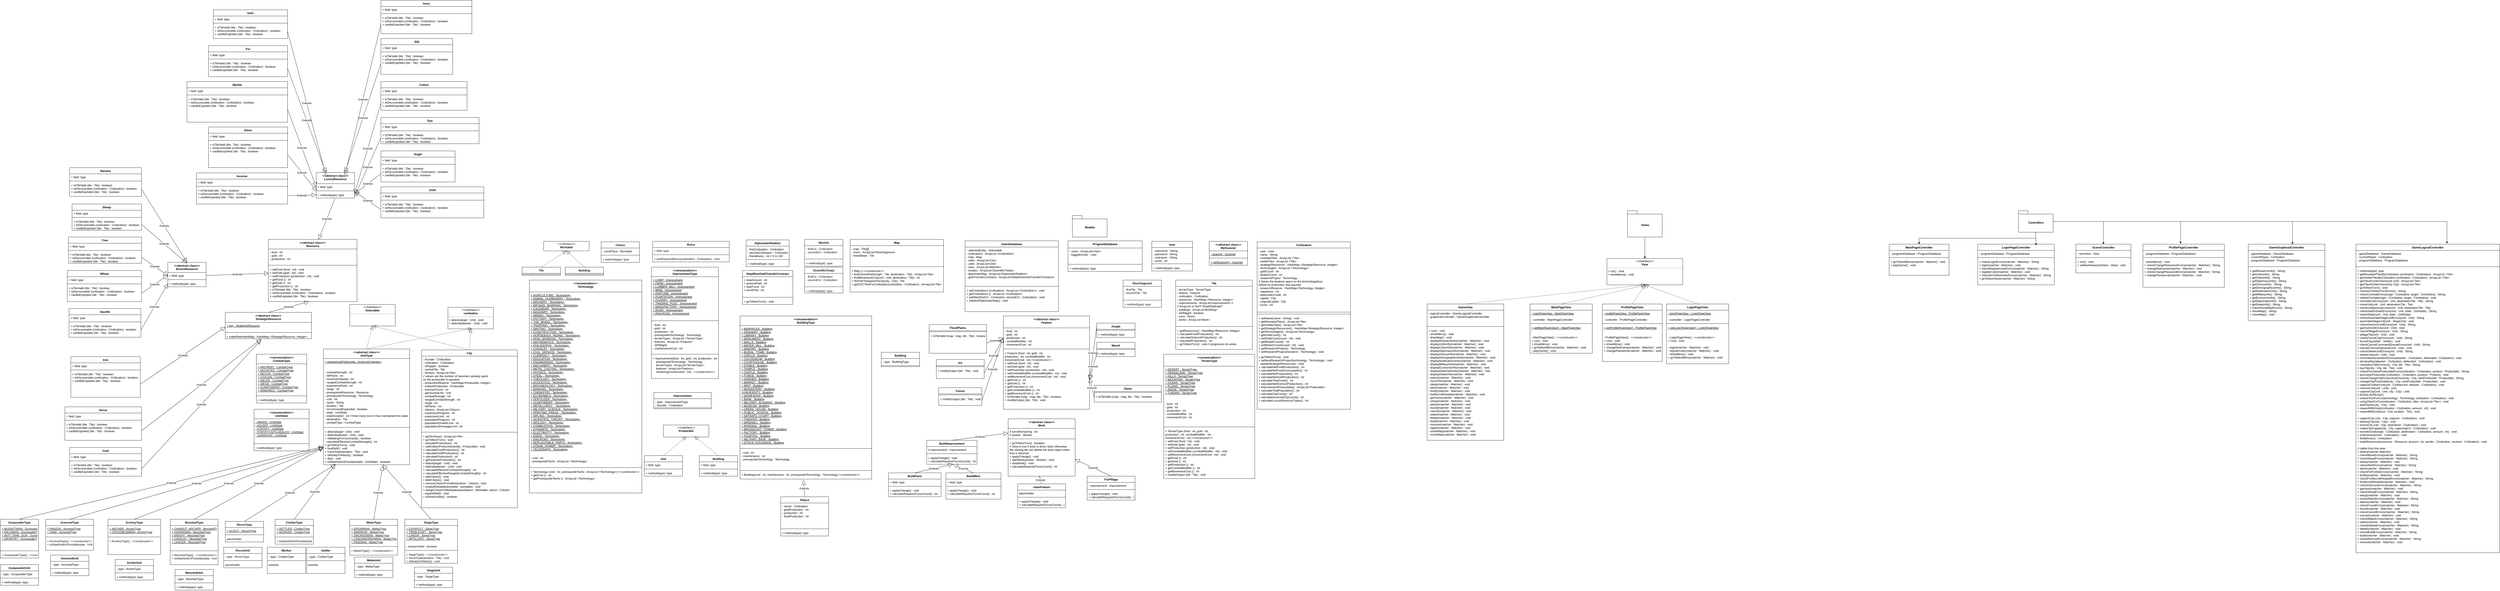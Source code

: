 <mxfile version="17.4.2"><diagram id="LWLc59bGNNppZGdSCgjI" name="Page-1"><mxGraphModel dx="21577" dy="21075" grid="1" gridSize="10" guides="1" tooltips="1" connect="1" arrows="1" fold="1" page="1" pageScale="1" pageWidth="20000" pageHeight="20000" math="0" shadow="0"><root><mxCell id="0"/><mxCell id="1" parent="0"/><mxCell id="_-_4MyWD2QAjOrnKf8Qg-1" value="Civilization" style="swimlane;fontStyle=1;align=center;verticalAlign=top;childLayout=stackLayout;horizontal=1;startSize=26;horizontalStack=0;resizeParent=1;resizeParentMax=0;resizeLast=0;collapsible=1;marginBottom=0;" parent="1" vertex="1"><mxGeometry x="4660" y="-3950" width="390" height="700" as="geometry"/></mxCell><mxCell id="_-_4MyWD2QAjOrnKf8Qg-2" value="- user : User&#10;- name : String&#10;- revealedTiles : ArrayList &lt;Tile&gt;&#10;- visibleTiles : ArrayList &lt;Tile&gt;&#10;- strategicResources : HashMap &lt;StrategicResource, Integer&gt;&#10;- technologies : ArrayList &lt;Technology&gt;&#10;- goldCount : int&#10;- beakerCount : int&#10;- researchProject : Technology&#10;// Saves the beakers spent on the technology(key) &#10;before its production was paused&#10;- researchReserve : HashMap&lt;Technology, Integer&gt;&#10;- happiness : int&#10;- diplomaticCredit : int&#10;- capital : City&#10;- originalCapital : City&#10;- score : int" style="text;strokeColor=none;fillColor=none;align=left;verticalAlign=top;spacingLeft=4;spacingRight=4;overflow=hidden;rotatable=0;points=[[0,0.5],[1,0.5]];portConstraint=eastwest;" parent="_-_4MyWD2QAjOrnKf8Qg-1" vertex="1"><mxGeometry y="26" width="390" height="264" as="geometry"/></mxCell><mxCell id="_-_4MyWD2QAjOrnKf8Qg-3" value="" style="line;strokeWidth=1;fillColor=none;align=left;verticalAlign=middle;spacingTop=-1;spacingLeft=3;spacingRight=3;rotatable=0;labelPosition=right;points=[];portConstraint=eastwest;" parent="_-_4MyWD2QAjOrnKf8Qg-1" vertex="1"><mxGeometry y="290" width="390" height="8" as="geometry"/></mxCell><mxCell id="r8qQmIBnphqsXmqDYHh2-75" value="" style="line;strokeWidth=1;fillColor=none;align=left;verticalAlign=middle;spacingTop=-1;spacingLeft=3;spacingRight=3;rotatable=0;labelPosition=right;points=[];portConstraint=eastwest;" parent="_-_4MyWD2QAjOrnKf8Qg-1" vertex="1"><mxGeometry y="298" width="390" height="8" as="geometry"/></mxCell><mxCell id="r8qQmIBnphqsXmqDYHh2-74" value="+ setName(name : String) : void&#10;+ getRevealedTiles() : ArrayList&lt;Tile&gt;&#10;+ getVisibleTiles() : ArrayList&lt;Tile&gt;&#10;+ getStrategicResources() : HashMap&lt;StrategicResource, Integer&gt;&#10;+ getTechnologies() : ArrayList&lt;Technology&gt;&#10;+ getGoldCount() : int&#10;+ setGoldCount(count : int) : void&#10;+ getBeakerCount() : int&#10;+ setBeakerCount(count : int) : void&#10;+ getResearchProject() : Technology&#10;+ setResearchProject(research : Technology) : void&#10;" style="text;strokeColor=none;fillColor=none;align=left;verticalAlign=top;spacingLeft=4;spacingRight=4;overflow=hidden;rotatable=0;points=[[0,0.5],[1,0.5]];portConstraint=eastwest;" parent="_-_4MyWD2QAjOrnKf8Qg-1" vertex="1"><mxGeometry y="306" width="390" height="162" as="geometry"/></mxCell><mxCell id="_-_4MyWD2QAjOrnKf8Qg-4" value="+ goToNextTurn() : void&#10;+ setNextResearchProject(technology : Technology) : void&#10;- updateStrategicResources() : void&#10;+ calculateNetFoodProduction() : int&#10;+ calculateNetFoodConsumption() : int&#10;+ calculateNetProduction() : int&#10;+ calculateNetGoldProduction() : int&#10;+ calculateTotalCosts() : int&#10;+ calculateNetScienceProduction() : int&#10;+ findUnlockedProducibles() : ArrayList&lt;Producible&gt;&#10;+ calculateTotalPopulation() : int&#10;+ calculateCityCount() : int&#10;+ calculateAnnexedCityCount() ; int&#10;+ calculateLuxuryResourceTypes() : int" style="text;strokeColor=none;fillColor=none;align=left;verticalAlign=top;spacingLeft=4;spacingRight=4;overflow=hidden;rotatable=0;points=[[0,0.5],[1,0.5]];portConstraint=eastwest;" parent="_-_4MyWD2QAjOrnKf8Qg-1" vertex="1"><mxGeometry y="468" width="390" height="232" as="geometry"/></mxCell><mxCell id="_-_4MyWD2QAjOrnKf8Qg-5" value="Tile" style="swimlane;fontStyle=1;align=center;verticalAlign=top;childLayout=stackLayout;horizontal=1;startSize=26;horizontalStack=0;resizeParent=1;resizeParentMax=0;resizeLast=0;collapsible=1;marginBottom=0;" parent="1" vertex="1"><mxGeometry x="4320" y="-3790" width="320" height="290" as="geometry"/></mxCell><mxCell id="_-_4MyWD2QAjOrnKf8Qg-6" value="- terrainType : TerrainType&#10;- feature : Feature&#10;- civilization : Civilization&#10;- resources : HashMap &lt;Resource, Integer&gt;&#10;- improvements : ArrayList&lt;Improvement&gt; // &#10;// ArrayList or Not?/ Road/Railroad?&#10;- buildings : ArrayList&lt;Building&gt;&#10;- isPillaged : boolean&#10;- ruins : Ruins&#10;- works : ArrayList&lt;Work&gt;" style="text;strokeColor=none;fillColor=none;align=left;verticalAlign=top;spacingLeft=4;spacingRight=4;overflow=hidden;rotatable=0;points=[[0,0.5],[1,0.5]];portConstraint=eastwest;" parent="_-_4MyWD2QAjOrnKf8Qg-5" vertex="1"><mxGeometry y="26" width="320" height="164" as="geometry"/></mxCell><mxCell id="_-_4MyWD2QAjOrnKf8Qg-7" value="" style="line;strokeWidth=1;fillColor=none;align=left;verticalAlign=middle;spacingTop=-1;spacingLeft=3;spacingRight=3;rotatable=0;labelPosition=right;points=[];portConstraint=eastwest;" parent="_-_4MyWD2QAjOrnKf8Qg-5" vertex="1"><mxGeometry y="190" width="320" height="8" as="geometry"/></mxCell><mxCell id="_-_4MyWD2QAjOrnKf8Qg-8" value="+ getResources() : HashMap&lt;Resource, Integer&gt;&#10;+ calculateFoodProduction() : int&#10;+ calculateScienceProduction() : int&#10;+ calculateProduction() : int&#10;+ goToNextTurn() : void // progresses its works" style="text;strokeColor=none;fillColor=none;align=left;verticalAlign=top;spacingLeft=4;spacingRight=4;overflow=hidden;rotatable=0;points=[[0,0.5],[1,0.5]];portConstraint=eastwest;" parent="_-_4MyWD2QAjOrnKf8Qg-5" vertex="1"><mxGeometry y="198" width="320" height="92" as="geometry"/></mxCell><mxCell id="_-_4MyWD2QAjOrnKf8Qg-9" value="GameDatabase" style="swimlane;fontStyle=1;align=center;verticalAlign=top;childLayout=stackLayout;horizontal=1;startSize=26;horizontalStack=0;resizeParent=1;resizeParentMax=0;resizeLast=0;collapsible=1;marginBottom=0;" parent="1" vertex="1"><mxGeometry x="3440" y="-3954" width="390" height="296" as="geometry"/></mxCell><mxCell id="_-_4MyWD2QAjOrnKf8Qg-10" value="- selectedEntity : Selectable&#10;- civilizations : ArrayList &lt;Civilization&gt;&#10;- map : Map&#10;- cities : ArrayList&lt;City&gt;&#10;- units : ArrayList&lt;Unit&gt;&#10;- wars : ArrayList&lt;WarInfo&gt;&#10;- treaties : ArrayList&lt;ScientificTreaty&gt;&#10;- diplomaticMap : ArrayList&lt;DiplomaticRelation&gt;&#10;- goldTransferContracts : ArrayList&lt;StepWiseGoldTransferContracct&gt;" style="text;strokeColor=none;fillColor=none;align=left;verticalAlign=top;spacingLeft=4;spacingRight=4;overflow=hidden;rotatable=0;points=[[0,0.5],[1,0.5]];portConstraint=eastwest;" parent="_-_4MyWD2QAjOrnKf8Qg-9" vertex="1"><mxGeometry y="26" width="390" height="160" as="geometry"/></mxCell><mxCell id="_-_4MyWD2QAjOrnKf8Qg-11" value="" style="line;strokeWidth=1;fillColor=none;align=left;verticalAlign=middle;spacingTop=-1;spacingLeft=3;spacingRight=3;rotatable=0;labelPosition=right;points=[];portConstraint=eastwest;" parent="_-_4MyWD2QAjOrnKf8Qg-9" vertex="1"><mxGeometry y="186" width="390" height="8" as="geometry"/></mxCell><mxCell id="_-_4MyWD2QAjOrnKf8Qg-12" value="+ setCivilizations (civilizations : ArrayList &lt;Civilization&gt;) : void&#10;+ getCivilizations () : ArrayList &lt;Civilization&gt;&#10;+ addWar(firstCiv : Civilization, secondCiv : Civilization) : void&#10;+ initializeDiplomaticMap() : void" style="text;strokeColor=none;fillColor=none;align=left;verticalAlign=top;spacingLeft=4;spacingRight=4;overflow=hidden;rotatable=0;points=[[0,0.5],[1,0.5]];portConstraint=eastwest;" parent="_-_4MyWD2QAjOrnKf8Qg-9" vertex="1"><mxGeometry y="194" width="390" height="102" as="geometry"/></mxCell><mxCell id="_-_4MyWD2QAjOrnKf8Qg-14" value="GameLogicalController" style="swimlane;fontStyle=1;align=center;verticalAlign=top;childLayout=stackLayout;horizontal=1;startSize=26;horizontalStack=0;resizeParent=1;resizeParentMax=0;resizeLast=0;collapsible=1;marginBottom=0;" parent="1" vertex="1"><mxGeometry x="9250" y="-3940" width="600" height="1290" as="geometry"/></mxCell><mxCell id="_-_4MyWD2QAjOrnKf8Qg-15" value="- gameDatabase : GameDatabase&#10;- currentPlayer : Civilization&#10;- programDatabase : ProgramDatabase" style="text;strokeColor=none;fillColor=none;align=left;verticalAlign=top;spacingLeft=4;spacingRight=4;overflow=hidden;rotatable=0;points=[[0,0.5],[1,0.5]];portConstraint=eastwest;" parent="_-_4MyWD2QAjOrnKf8Qg-14" vertex="1"><mxGeometry y="26" width="600" height="64" as="geometry"/></mxCell><mxCell id="_-_4MyWD2QAjOrnKf8Qg-16" value="" style="line;strokeWidth=1;fillColor=none;align=left;verticalAlign=middle;spacingTop=-1;spacingLeft=3;spacingRight=3;rotatable=0;labelPosition=right;points=[];portConstraint=eastwest;" parent="_-_4MyWD2QAjOrnKf8Qg-14" vertex="1"><mxGeometry y="90" width="600" height="8" as="geometry"/></mxCell><mxCell id="_-_4MyWD2QAjOrnKf8Qg-17" value="+ method(type): type&#10;+ getRevealedTilesByCivilization (civilization : Civilization) : ArrayList &lt;Tile&gt;&#10;+ getVisibleTilesByCivilization (civilization : Civilization) : ArrayList &lt;Tile&gt;&#10;+ getTilesInUnitsVision(unit Unit) : ArrayList&lt;Tile&gt;&#10;+ getTilesInCitiesVision(city City) : ArrayLIst&lt;Tile&gt;&#10;+ goToNextTurn() : void&#10;+ checkGoToNextTurnErrors() : String&#10;+ checkCombatErrors(origin : Combative, target : Combative) : String&#10;+ initiateCombat(origin : Combative, target : Combative) : void&#10;+ checkMoveErrors(unit : Unit, destinationTile : Tile) : String&#10;+ moveUnit(unit : Unit, destinationTile : Tile) &#10;+ moveUnitIgnoringCosts(unit : Unit, destinationTile : Tile)&#10;+ checkSwitchStateErrors(unit : Unit, state : UnitState) : String&#10;+ switchState(unit : Unit, state : UnitState)&#10;+ checkAssembleSiegeUnitErrors(unit : Unit) : String&#10;+ assembleSiegeUnit(unit : SiegeUnit) : void&#10;+ checkGarrisonUnitErrors(unit : Unit) : String&#10;+ garrisonUnitInCity(unit : Unit) : void&#10;+ checkPillageErrors(unit : Unit) : String&#10;+ pillageTile(unit : Unit) : void&#10;+ checkFoundCityErrors(unit : Unit) : String&#10;+ foundCity(settler : Settler) : void&#10;+ checkCancelCommandQueueErrors(unit : Unit) : String&#10;+ cancelCommandQueue(unit : Unit) : void&#10;+ checkDeleteUnitErrors(unit : Unit) : String&#10;+ deleteUnit(unit : Unit) : void&#10;+ checkWarDeclarationErrors(attacker : Civilization, defendant : Civilization) : void&#10;+ declareWar(attacker : Civilization, defendant : Civilization) : void&#10;+ checkBuyTileErrors(city : City, tile : Tile) : String&#10;+ buyTile(city : City, tile : Tile) : void&#10;+ checkPurchaseProducibleErrors(civilization : Civilization, product : Producible) : String&#10;+ purchaseProducible (civilization : Civilization, product : Product) : void&#10;+ checkChangeCityProductionErrors(city : City, newProducible : Producible) : String&#10;+ changeCityProducible(city : City, newProducible : Producible) : void&#10;+ captureCivillianUnit(unit : CivillianUnit, attacker : Civilization) : void&#10;+ removeUnit(unit : Unit) : void&#10;+ captureCity(unit : Unit, city : City) : void&#10;// RUINS BONUSES&#10;+ unlockTechForCiv(technology : Technology, civilization : Civilization) : void&#10;+ unfogTilesForCiv(civilization : Civilization, tiles : ArrayList&lt;Tile&gt;) : void&#10;+ addCitizen(city : City) : void&#10;+ rewardWithGold(civilization : Civilization, amount : int) : void&#10;+ rewardWithUnit(unit : Unit, location : Tile) : void&#10;&#10;+ captureCity (city : City, capturer : Civilization) : void&#10;+ destroyCity(city : City) : void&#10;+ annexCity (city : City, newOwner : Civilization) : void&#10;+ makeCityPuppet(city : City, capturingCiv : Civilization) : void&#10;+ transferGold(origin : Civilization, destination : Civilization, amount : int) : void&#10;+ endGame(winner : Civilization) : void&#10;+ findWinner() : Civilization&#10;+ tradeResources(resource : Resource, amount : int, sender : Civilization, receiver : Civilization) : void&#10;&#10;// called from the view&#10;+ select(matcher Matcher)&#10;+ checkMoveErrors(matcher : Matcher) : String&#10;+ checkSleepErrors(matcher : Matcher) : String&#10;+ sleep(matcher : Matcher) : void&#10;+ checkAlertErrors(matcher : Matcher) : String&#10;+ alert(matcher : Matcher) : void&#10;+ checkForFortifyErrors(matcher : Matcher) : String&#10;+ fortify(matcher : Matcher) : void&#10;+ checkFortifyUntilHealedErrors(matcher : Matcher) : String&#10;+ fortifyUntilHealed(matcher : Matcher) : void&#10;+ checkGarrisonErrors(matcher : Matcher) : String&#10;+ garrison(matcher : Matcher) : void&#10;+ checkSetupErrors(matcher : Matcher) : String&#10;+ setup(matcher : Matcher) : void&#10;+ checkAttackErrors(matcher : Matcher) : String&#10;+ attack(matcher : Matcher) : void&#10;+ checkFoundErrors(matcher : Matcher) : String&#10;+ found(matcher : Matcher) : void&#10;+ checkCancelErrors(matcher : Matcher) : String&#10;+ cancel(matcher : Matcher) : void&#10;+ checkWakeErrors(matcher : Matcher) : String&#10;+ wake(matcher : Matcher) : void&#10;+ checkDeleteErrors(matcher : Matcher) : String&#10;+ delete(matcher : Matcher) : void&#10;+ checkBuildErrors(matcher : Matcher) : String&#10;+ build(matcher : Matcher) : void&#10;+ checkRemoveErrors(matcher : Matcher) : String&#10;+ remove(matcher : Matcher) : void" style="text;strokeColor=none;fillColor=none;align=left;verticalAlign=top;spacingLeft=4;spacingRight=4;overflow=hidden;rotatable=0;points=[[0,0.5],[1,0.5]];portConstraint=eastwest;" parent="_-_4MyWD2QAjOrnKf8Qg-14" vertex="1"><mxGeometry y="98" width="600" height="1192" as="geometry"/></mxCell><mxCell id="_-_4MyWD2QAjOrnKf8Qg-22" value="Map" style="swimlane;fontStyle=1;align=center;verticalAlign=top;childLayout=stackLayout;horizontal=1;startSize=26;horizontalStack=0;resizeParent=1;resizeParentMax=0;resizeLast=0;collapsible=1;marginBottom=0;" parent="1" vertex="1"><mxGeometry x="2960" y="-3960" width="390" height="220" as="geometry"/></mxCell><mxCell id="_-_4MyWD2QAjOrnKf8Qg-23" value="- map : Tile[][]&#10;- rivers : ArrayList&lt;RiverSegment&gt;&#10;- frameBase : Tile" style="text;strokeColor=none;fillColor=none;align=left;verticalAlign=top;spacingLeft=4;spacingRight=4;overflow=hidden;rotatable=0;points=[[0,0.5],[1,0.5]];portConstraint=eastwest;" parent="_-_4MyWD2QAjOrnKf8Qg-22" vertex="1"><mxGeometry y="26" width="390" height="84" as="geometry"/></mxCell><mxCell id="_-_4MyWD2QAjOrnKf8Qg-24" value="" style="line;strokeWidth=1;fillColor=none;align=left;verticalAlign=middle;spacingTop=-1;spacingLeft=3;spacingRight=3;rotatable=0;labelPosition=right;points=[];portConstraint=eastwest;" parent="_-_4MyWD2QAjOrnKf8Qg-22" vertex="1"><mxGeometry y="110" width="390" height="8" as="geometry"/></mxCell><mxCell id="_-_4MyWD2QAjOrnKf8Qg-25" value="+ Map () &lt;&lt;constructor&gt;&gt;&#10;+ findClosestPath(origin : Tile, destination : Tile) : ArrayList&lt;Tile&gt;&#10;+ findMovementCost(unit : Unit, destination : Tile) : int&#10;+ findTileToAppendToCity(city : City) : Tile&#10;+ getZOCTilesForCivilization(civilization : Civilization) : ArrrayList&lt;Tile&gt;" style="text;strokeColor=none;fillColor=none;align=left;verticalAlign=top;spacingLeft=4;spacingRight=4;overflow=hidden;rotatable=0;points=[[0,0.5],[1,0.5]];portConstraint=eastwest;" parent="_-_4MyWD2QAjOrnKf8Qg-22" vertex="1"><mxGeometry y="118" width="390" height="102" as="geometry"/></mxCell><mxCell id="_-_4MyWD2QAjOrnKf8Qg-26" value="City" style="swimlane;fontStyle=1;align=center;verticalAlign=top;childLayout=stackLayout;horizontal=1;startSize=26;horizontalStack=0;resizeParent=1;resizeParentMax=0;resizeLast=0;collapsible=1;marginBottom=0;" parent="1" vertex="1"><mxGeometry x="1170" y="-3498" width="400" height="660" as="geometry"/></mxCell><mxCell id="_-_4MyWD2QAjOrnKf8Qg-27" value="- founder : Civilizaiton&#10;- civilization : Civilization&#10;- isPuppet : boolean&#10;- centralTile : Tile&#10;- territory : ArrayList&lt;Tile&gt;&#10;// values are the number of hammers already spent &#10;on the producible in question&#10;- productionReserve : HashMap&lt;Producible, Integer&gt;&#10;- entityInProduction : Producible&#10;- hammerCount : int&#10;- garrisonedUnit : Unit&#10;- combatStrength : int&#10;- rangedCombatStrength : int&#10;- range : int&#10;- hitPoints : int&#10;- citizens : ArrayList&lt;Citizen&gt;&#10;- expansionProgress : int&#10;- expansionLimit : int&#10;- populationProgress : int&#10;- populationGrowthLimit : int&#10;- populationShrinkageLimit ; int&#10;" style="text;strokeColor=none;fillColor=none;align=left;verticalAlign=top;spacingLeft=4;spacingRight=4;overflow=hidden;rotatable=0;points=[[0,0.5],[1,0.5]];portConstraint=eastwest;" parent="_-_4MyWD2QAjOrnKf8Qg-26" vertex="1"><mxGeometry y="26" width="400" height="314" as="geometry"/></mxCell><mxCell id="_-_4MyWD2QAjOrnKf8Qg-28" value="" style="line;strokeWidth=1;fillColor=none;align=left;verticalAlign=middle;spacingTop=-1;spacingLeft=3;spacingRight=3;rotatable=0;labelPosition=right;points=[];portConstraint=eastwest;" parent="_-_4MyWD2QAjOrnKf8Qg-26" vertex="1"><mxGeometry y="340" width="400" height="8" as="geometry"/></mxCell><mxCell id="_-_4MyWD2QAjOrnKf8Qg-29" value="+ getTerritory() : ArrayList&lt;Tile&gt;&#10;+ goToNextTurn() : void&#10;- calculateProduction() : int&#10;+ setEntityInProduction(entity : Producible) : void&#10;+ calculateFoodProduction() : int&#10;+ calculateGoldProduction() : int&#10;+ calculateProduction() : int&#10;+ getScienceProduction() : int&#10;+ attack(target : Unit) : void&#10;+ defend(attacker : Unit) : void&#10;+ calculateEffectiveCombatStrength() : int&#10;+ calculateEffectiveRangedCombatStrength() : int&#10;+ addCitizen() : void&#10;+ killACitizen() : void&#10;+ removeCitizenFromWork(citizen : Citizen) : void&#10;+ emptyWorkable(workable : workable) : void&#10;+ assignCitizenToWorkplace(workplace : Workable, citizen : Citizen)&#10;- expandSelf() : void&#10;+ isDestructible() : boolean" style="text;strokeColor=none;fillColor=none;align=left;verticalAlign=top;spacingLeft=4;spacingRight=4;overflow=hidden;rotatable=0;points=[[0,0.5],[1,0.5]];portConstraint=eastwest;" parent="_-_4MyWD2QAjOrnKf8Qg-26" vertex="1"><mxGeometry y="348" width="400" height="312" as="geometry"/></mxCell><mxCell id="_-_4MyWD2QAjOrnKf8Qg-30" value="&lt;&lt;enumeration&gt;&gt;&#10;TerrainType" style="swimlane;fontStyle=1;align=center;verticalAlign=top;childLayout=stackLayout;horizontal=1;startSize=50;horizontalStack=0;resizeParent=1;resizeParentMax=0;resizeLast=0;collapsible=1;marginBottom=0;" parent="1" vertex="1"><mxGeometry x="4270" y="-3480" width="380" height="520" as="geometry"/></mxCell><mxCell id="_-_4MyWD2QAjOrnKf8Qg-31" value="+ DESERT : TerrainType &#10;+ GRASSLAND : TerrainType&#10;+ HILLS : TerrainType&#10;+ MOUNTAIN : TerrainType&#10;+ OCEAN : TerrainType&#10;+ PLAINS : TerrainType&#10;+ SNOW : TerrainType&#10;+ TUNDRA : TerrainType&#10;" style="text;strokeColor=none;fillColor=none;align=left;verticalAlign=top;spacingLeft=4;spacingRight=4;overflow=hidden;rotatable=0;points=[[0,0.5],[1,0.5]];portConstraint=eastwest;fontStyle=4" parent="_-_4MyWD2QAjOrnKf8Qg-30" vertex="1"><mxGeometry y="50" width="380" height="130" as="geometry"/></mxCell><mxCell id="_-_4MyWD2QAjOrnKf8Qg-38" value="&#10;- food : int&#10;- gold : int&#10;- production : int&#10;- combatModifier : int&#10;- movementCost : int" style="text;strokeColor=none;fillColor=none;align=left;verticalAlign=top;spacingLeft=4;spacingRight=4;overflow=hidden;rotatable=0;points=[[0,0.5],[1,0.5]];portConstraint=eastwest;fontStyle=0" parent="_-_4MyWD2QAjOrnKf8Qg-30" vertex="1"><mxGeometry y="180" width="380" height="120" as="geometry"/></mxCell><mxCell id="_-_4MyWD2QAjOrnKf8Qg-32" value="" style="line;strokeWidth=1;fillColor=none;align=left;verticalAlign=middle;spacingTop=-1;spacingLeft=3;spacingRight=3;rotatable=0;labelPosition=right;points=[];portConstraint=eastwest;" parent="_-_4MyWD2QAjOrnKf8Qg-30" vertex="1"><mxGeometry y="300" width="380" height="8" as="geometry"/></mxCell><mxCell id="_-_4MyWD2QAjOrnKf8Qg-33" value="+ TerrainType (food : int, gold : int, &#10;production : int, combatModifier : int,&#10;movementCost : int) &lt;&lt;constructor&gt;&gt;&#10;+ setFood (food : int) : void&#10;+ setGold (gold : int) : void&#10;+ setProduction (production : int) : void&#10;+ setCombatModifier (combatModifier : int) : void&#10;+ setMovementCost (movementCost : int) : void&#10;+ getFood () : int&#10;+ getGold () : int&#10;+ getProduction () : int&#10;+ getCombatModifier () : int&#10;+ getMovementCost () : int&#10;+ modifyOutput (tile : Tile) : void&#10;" style="text;strokeColor=none;fillColor=none;align=left;verticalAlign=top;spacingLeft=4;spacingRight=4;overflow=hidden;rotatable=0;points=[[0,0.5],[1,0.5]];portConstraint=eastwest;" parent="_-_4MyWD2QAjOrnKf8Qg-30" vertex="1"><mxGeometry y="308" width="380" height="212" as="geometry"/></mxCell><mxCell id="_-_4MyWD2QAjOrnKf8Qg-34" value="&lt;&lt;abstract class&gt;&gt;&#10;Feature" style="swimlane;fontStyle=3;align=center;verticalAlign=top;childLayout=stackLayout;horizontal=1;startSize=50;horizontalStack=0;resizeParent=1;resizeParentMax=0;resizeLast=0;collapsible=1;marginBottom=0;" parent="1" vertex="1"><mxGeometry x="3600" y="-3640" width="360" height="390" as="geometry"/></mxCell><mxCell id="_-_4MyWD2QAjOrnKf8Qg-35" value="- food : int&#10;- gold : int&#10;- production : int&#10;- combatModifier : int&#10;- movementCost : int" style="text;strokeColor=none;fillColor=none;align=left;verticalAlign=top;spacingLeft=4;spacingRight=4;overflow=hidden;rotatable=0;points=[[0,0.5],[1,0.5]];portConstraint=eastwest;" parent="_-_4MyWD2QAjOrnKf8Qg-34" vertex="1"><mxGeometry y="50" width="360" height="84" as="geometry"/></mxCell><mxCell id="_-_4MyWD2QAjOrnKf8Qg-36" value="" style="line;strokeWidth=1;fillColor=none;align=left;verticalAlign=middle;spacingTop=-1;spacingLeft=3;spacingRight=3;rotatable=0;labelPosition=right;points=[];portConstraint=eastwest;" parent="_-_4MyWD2QAjOrnKf8Qg-34" vertex="1"><mxGeometry y="134" width="360" height="8" as="geometry"/></mxCell><mxCell id="_-_4MyWD2QAjOrnKf8Qg-37" value="+ Feature (food : int, gold : int, &#10;production : int, combatModifier : int,&#10;movementCost : int) &lt;&lt;constructor&gt;&gt;&#10;+ setFood (food : int) : void&#10;+ setGold (gold : int) : void&#10;+ setProduction (production : int) : void&#10;+ setCombatModifier (combatModifier : int) : void&#10;+ setMovementCost (movementCost : int) : void&#10;+ getFood () : int&#10;+ getGold () : int&#10;+ getProduction () : int&#10;+ getCombatModifier () : int&#10;+ getMovementCost () : int&#10;+ isTileValid (map : map, tile : Tile) : boolean&#10;+ modifyOutput (tile : Tile) : void&#10;" style="text;strokeColor=none;fillColor=none;align=left;verticalAlign=top;spacingLeft=4;spacingRight=4;overflow=hidden;rotatable=0;points=[[0,0.5],[1,0.5]];portConstraint=eastwest;" parent="_-_4MyWD2QAjOrnKf8Qg-34" vertex="1"><mxGeometry y="142" width="360" height="248" as="geometry"/></mxCell><mxCell id="_-_4MyWD2QAjOrnKf8Qg-39" value="Jungle" style="swimlane;fontStyle=1;align=center;verticalAlign=top;childLayout=stackLayout;horizontal=1;startSize=26;horizontalStack=0;resizeParent=1;resizeParentMax=0;resizeLast=0;collapsible=1;marginBottom=0;" parent="1" vertex="1"><mxGeometry x="3990" y="-3610" width="160" height="60" as="geometry"/></mxCell><mxCell id="_-_4MyWD2QAjOrnKf8Qg-41" value="" style="line;strokeWidth=1;fillColor=none;align=left;verticalAlign=middle;spacingTop=-1;spacingLeft=3;spacingRight=3;rotatable=0;labelPosition=right;points=[];portConstraint=eastwest;" parent="_-_4MyWD2QAjOrnKf8Qg-39" vertex="1"><mxGeometry y="26" width="160" height="8" as="geometry"/></mxCell><mxCell id="_-_4MyWD2QAjOrnKf8Qg-42" value="+ method(type): type" style="text;strokeColor=none;fillColor=none;align=left;verticalAlign=top;spacingLeft=4;spacingRight=4;overflow=hidden;rotatable=0;points=[[0,0.5],[1,0.5]];portConstraint=eastwest;" parent="_-_4MyWD2QAjOrnKf8Qg-39" vertex="1"><mxGeometry y="34" width="160" height="26" as="geometry"/></mxCell><mxCell id="_-_4MyWD2QAjOrnKf8Qg-43" value="Forest" style="swimlane;fontStyle=1;align=center;verticalAlign=top;childLayout=stackLayout;horizontal=1;startSize=26;horizontalStack=0;resizeParent=1;resizeParentMax=0;resizeLast=0;collapsible=1;marginBottom=0;" parent="1" vertex="1"><mxGeometry x="3330" y="-3340" width="180" height="74" as="geometry"/></mxCell><mxCell id="_-_4MyWD2QAjOrnKf8Qg-45" value="" style="line;strokeWidth=1;fillColor=none;align=left;verticalAlign=middle;spacingTop=-1;spacingLeft=3;spacingRight=3;rotatable=0;labelPosition=right;points=[];portConstraint=eastwest;" parent="_-_4MyWD2QAjOrnKf8Qg-43" vertex="1"><mxGeometry y="26" width="180" height="8" as="geometry"/></mxCell><mxCell id="_-_4MyWD2QAjOrnKf8Qg-46" value="+ modifyOutput (tile : Tile) : void" style="text;strokeColor=none;fillColor=none;align=left;verticalAlign=top;spacingLeft=4;spacingRight=4;overflow=hidden;rotatable=0;points=[[0,0.5],[1,0.5]];portConstraint=eastwest;" parent="_-_4MyWD2QAjOrnKf8Qg-43" vertex="1"><mxGeometry y="34" width="180" height="40" as="geometry"/></mxCell><mxCell id="_-_4MyWD2QAjOrnKf8Qg-47" value="FloodPlains" style="swimlane;fontStyle=1;align=center;verticalAlign=top;childLayout=stackLayout;horizontal=1;startSize=26;horizontalStack=0;resizeParent=1;resizeParentMax=0;resizeLast=0;collapsible=1;marginBottom=0;" parent="1" vertex="1"><mxGeometry x="3290" y="-3604" width="240" height="120" as="geometry"/></mxCell><mxCell id="_-_4MyWD2QAjOrnKf8Qg-49" value="" style="line;strokeWidth=1;fillColor=none;align=left;verticalAlign=middle;spacingTop=-1;spacingLeft=3;spacingRight=3;rotatable=0;labelPosition=right;points=[];portConstraint=eastwest;" parent="_-_4MyWD2QAjOrnKf8Qg-47" vertex="1"><mxGeometry y="26" width="240" height="8" as="geometry"/></mxCell><mxCell id="_-_4MyWD2QAjOrnKf8Qg-50" value="+ isTileValid (map : map, tile : Tile) : boolean" style="text;strokeColor=none;fillColor=none;align=left;verticalAlign=top;spacingLeft=4;spacingRight=4;overflow=hidden;rotatable=0;points=[[0,0.5],[1,0.5]];portConstraint=eastwest;" parent="_-_4MyWD2QAjOrnKf8Qg-47" vertex="1"><mxGeometry y="34" width="240" height="86" as="geometry"/></mxCell><mxCell id="_-_4MyWD2QAjOrnKf8Qg-51" value="Ice" style="swimlane;fontStyle=1;align=center;verticalAlign=top;childLayout=stackLayout;horizontal=1;startSize=26;horizontalStack=0;resizeParent=1;resizeParentMax=0;resizeLast=0;collapsible=1;marginBottom=0;" parent="1" vertex="1"><mxGeometry x="3320" y="-3458" width="200" height="80" as="geometry"/></mxCell><mxCell id="_-_4MyWD2QAjOrnKf8Qg-53" value="" style="line;strokeWidth=1;fillColor=none;align=left;verticalAlign=middle;spacingTop=-1;spacingLeft=3;spacingRight=3;rotatable=0;labelPosition=right;points=[];portConstraint=eastwest;" parent="_-_4MyWD2QAjOrnKf8Qg-51" vertex="1"><mxGeometry y="26" width="200" height="8" as="geometry"/></mxCell><mxCell id="_-_4MyWD2QAjOrnKf8Qg-54" value="+ modifyOutput (tile : Tile) : void" style="text;strokeColor=none;fillColor=none;align=left;verticalAlign=top;spacingLeft=4;spacingRight=4;overflow=hidden;rotatable=0;points=[[0,0.5],[1,0.5]];portConstraint=eastwest;" parent="_-_4MyWD2QAjOrnKf8Qg-51" vertex="1"><mxGeometry y="34" width="200" height="46" as="geometry"/></mxCell><mxCell id="_-_4MyWD2QAjOrnKf8Qg-55" value="Marsh" style="swimlane;fontStyle=1;align=center;verticalAlign=top;childLayout=stackLayout;horizontal=1;startSize=26;horizontalStack=0;resizeParent=1;resizeParentMax=0;resizeLast=0;collapsible=1;marginBottom=0;" parent="1" vertex="1"><mxGeometry x="3990" y="-3530" width="160" height="60" as="geometry"/></mxCell><mxCell id="_-_4MyWD2QAjOrnKf8Qg-57" value="" style="line;strokeWidth=1;fillColor=none;align=left;verticalAlign=middle;spacingTop=-1;spacingLeft=3;spacingRight=3;rotatable=0;labelPosition=right;points=[];portConstraint=eastwest;" parent="_-_4MyWD2QAjOrnKf8Qg-55" vertex="1"><mxGeometry y="26" width="160" height="8" as="geometry"/></mxCell><mxCell id="_-_4MyWD2QAjOrnKf8Qg-58" value="+ method(type): type" style="text;strokeColor=none;fillColor=none;align=left;verticalAlign=top;spacingLeft=4;spacingRight=4;overflow=hidden;rotatable=0;points=[[0,0.5],[1,0.5]];portConstraint=eastwest;" parent="_-_4MyWD2QAjOrnKf8Qg-55" vertex="1"><mxGeometry y="34" width="160" height="26" as="geometry"/></mxCell><mxCell id="_-_4MyWD2QAjOrnKf8Qg-59" value="Oasis" style="swimlane;fontStyle=1;align=center;verticalAlign=top;childLayout=stackLayout;horizontal=1;startSize=26;horizontalStack=0;resizeParent=1;resizeParentMax=0;resizeLast=0;collapsible=1;marginBottom=0;" parent="1" vertex="1"><mxGeometry x="3980" y="-3350" width="280" height="70" as="geometry"/></mxCell><mxCell id="_-_4MyWD2QAjOrnKf8Qg-61" value="" style="line;strokeWidth=1;fillColor=none;align=left;verticalAlign=middle;spacingTop=-1;spacingLeft=3;spacingRight=3;rotatable=0;labelPosition=right;points=[];portConstraint=eastwest;" parent="_-_4MyWD2QAjOrnKf8Qg-59" vertex="1"><mxGeometry y="26" width="280" height="8" as="geometry"/></mxCell><mxCell id="_-_4MyWD2QAjOrnKf8Qg-62" value="+ isTileValid (map : map, tile : Tile) : boolean" style="text;strokeColor=none;fillColor=none;align=left;verticalAlign=top;spacingLeft=4;spacingRight=4;overflow=hidden;rotatable=0;points=[[0,0.5],[1,0.5]];portConstraint=eastwest;" parent="_-_4MyWD2QAjOrnKf8Qg-59" vertex="1"><mxGeometry y="34" width="280" height="36" as="geometry"/></mxCell><mxCell id="_-_4MyWD2QAjOrnKf8Qg-63" value="&lt;&lt;abstract class&gt;&gt;&#10;Resource" style="swimlane;fontStyle=3;align=center;verticalAlign=top;childLayout=stackLayout;horizontal=1;startSize=40;horizontalStack=0;resizeParent=1;resizeParentMax=0;resizeLast=0;collapsible=1;marginBottom=0;" parent="1" vertex="1"><mxGeometry x="530" y="-3960" width="370" height="260" as="geometry"/></mxCell><mxCell id="_-_4MyWD2QAjOrnKf8Qg-64" value="- food : int&#10;- gold : int&#10;- production : int" style="text;strokeColor=none;fillColor=none;align=left;verticalAlign=top;spacingLeft=4;spacingRight=4;overflow=hidden;rotatable=0;points=[[0,0.5],[1,0.5]];portConstraint=eastwest;" parent="_-_4MyWD2QAjOrnKf8Qg-63" vertex="1"><mxGeometry y="40" width="370" height="64" as="geometry"/></mxCell><mxCell id="_-_4MyWD2QAjOrnKf8Qg-65" value="" style="line;strokeWidth=1;fillColor=none;align=left;verticalAlign=middle;spacingTop=-1;spacingLeft=3;spacingRight=3;rotatable=0;labelPosition=right;points=[];portConstraint=eastwest;" parent="_-_4MyWD2QAjOrnKf8Qg-63" vertex="1"><mxGeometry y="104" width="370" height="8" as="geometry"/></mxCell><mxCell id="_-_4MyWD2QAjOrnKf8Qg-66" value="+ setFood (food : int) : void&#10;+ setGold (gold : int) : void&#10;+ setProduction (production : int) : void&#10;+ getFood () : int&#10;+ getGold () : int&#10;+ getProduction () : int&#10;+ isTileValid (tile : Tile) : boolean&#10;+ isDiscoverable (civilization : Civilization) : boolean&#10;+ canBeExploited (tile : Tile) : boolean" style="text;strokeColor=none;fillColor=none;align=left;verticalAlign=top;spacingLeft=4;spacingRight=4;overflow=hidden;rotatable=0;points=[[0,0.5],[1,0.5]];portConstraint=eastwest;" parent="_-_4MyWD2QAjOrnKf8Qg-63" vertex="1"><mxGeometry y="112" width="370" height="148" as="geometry"/></mxCell><mxCell id="_-_4MyWD2QAjOrnKf8Qg-67" value="&lt;&lt;abstract class&gt;&gt;&#10;BonusResource" style="swimlane;fontStyle=1;align=center;verticalAlign=top;childLayout=stackLayout;horizontal=1;startSize=42;horizontalStack=0;resizeParent=1;resizeParentMax=0;resizeLast=0;collapsible=1;marginBottom=0;" parent="1" vertex="1"><mxGeometry x="110" y="-3864" width="160" height="102" as="geometry"/></mxCell><mxCell id="_-_4MyWD2QAjOrnKf8Qg-68" value="+ field: type" style="text;strokeColor=none;fillColor=none;align=left;verticalAlign=top;spacingLeft=4;spacingRight=4;overflow=hidden;rotatable=0;points=[[0,0.5],[1,0.5]];portConstraint=eastwest;" parent="_-_4MyWD2QAjOrnKf8Qg-67" vertex="1"><mxGeometry y="42" width="160" height="26" as="geometry"/></mxCell><mxCell id="_-_4MyWD2QAjOrnKf8Qg-69" value="" style="line;strokeWidth=1;fillColor=none;align=left;verticalAlign=middle;spacingTop=-1;spacingLeft=3;spacingRight=3;rotatable=0;labelPosition=right;points=[];portConstraint=eastwest;" parent="_-_4MyWD2QAjOrnKf8Qg-67" vertex="1"><mxGeometry y="68" width="160" height="8" as="geometry"/></mxCell><mxCell id="_-_4MyWD2QAjOrnKf8Qg-70" value="+ method(type): type" style="text;strokeColor=none;fillColor=none;align=left;verticalAlign=top;spacingLeft=4;spacingRight=4;overflow=hidden;rotatable=0;points=[[0,0.5],[1,0.5]];portConstraint=eastwest;" parent="_-_4MyWD2QAjOrnKf8Qg-67" vertex="1"><mxGeometry y="76" width="160" height="26" as="geometry"/></mxCell><mxCell id="_-_4MyWD2QAjOrnKf8Qg-71" value="&lt;&lt;abstract class&gt;&gt;&#10;StrategicResource" style="swimlane;fontStyle=1;align=center;verticalAlign=top;childLayout=stackLayout;horizontal=1;startSize=42;horizontalStack=0;resizeParent=1;resizeParentMax=0;resizeLast=0;collapsible=1;marginBottom=0;" parent="1" vertex="1"><mxGeometry x="350" y="-3655" width="360" height="110" as="geometry"/></mxCell><mxCell id="_-_4MyWD2QAjOrnKf8Qg-72" value="+ key : StrategicResource&#10;" style="text;strokeColor=none;fillColor=none;align=left;verticalAlign=top;spacingLeft=4;spacingRight=4;overflow=hidden;rotatable=0;points=[[0,0.5],[1,0.5]];portConstraint=eastwest;fontStyle=4" parent="_-_4MyWD2QAjOrnKf8Qg-71" vertex="1"><mxGeometry y="42" width="360" height="38" as="geometry"/></mxCell><mxCell id="_-_4MyWD2QAjOrnKf8Qg-73" value="" style="line;strokeWidth=1;fillColor=none;align=left;verticalAlign=middle;spacingTop=-1;spacingLeft=3;spacingRight=3;rotatable=0;labelPosition=right;points=[];portConstraint=eastwest;" parent="_-_4MyWD2QAjOrnKf8Qg-71" vertex="1"><mxGeometry y="80" width="360" height="8" as="geometry"/></mxCell><mxCell id="_-_4MyWD2QAjOrnKf8Qg-74" value="+ makeRawHashMap : HashMap &lt;StrategicResource, Integer&gt;" style="text;strokeColor=none;fillColor=none;align=left;verticalAlign=top;spacingLeft=4;spacingRight=4;overflow=hidden;rotatable=0;points=[[0,0.5],[1,0.5]];portConstraint=eastwest;" parent="_-_4MyWD2QAjOrnKf8Qg-71" vertex="1"><mxGeometry y="88" width="360" height="22" as="geometry"/></mxCell><mxCell id="_-_4MyWD2QAjOrnKf8Qg-75" value="&lt;&lt;abstract class&gt;&gt;&#10;LuxuryResource" style="swimlane;fontStyle=1;align=center;verticalAlign=top;childLayout=stackLayout;horizontal=1;startSize=47;horizontalStack=0;resizeParent=1;resizeParentMax=0;resizeLast=0;collapsible=1;marginBottom=0;" parent="1" vertex="1"><mxGeometry x="730" y="-4240" width="160" height="107" as="geometry"/></mxCell><mxCell id="_-_4MyWD2QAjOrnKf8Qg-76" value="+ field: type" style="text;strokeColor=none;fillColor=none;align=left;verticalAlign=top;spacingLeft=4;spacingRight=4;overflow=hidden;rotatable=0;points=[[0,0.5],[1,0.5]];portConstraint=eastwest;" parent="_-_4MyWD2QAjOrnKf8Qg-75" vertex="1"><mxGeometry y="47" width="160" height="26" as="geometry"/></mxCell><mxCell id="_-_4MyWD2QAjOrnKf8Qg-77" value="" style="line;strokeWidth=1;fillColor=none;align=left;verticalAlign=middle;spacingTop=-1;spacingLeft=3;spacingRight=3;rotatable=0;labelPosition=right;points=[];portConstraint=eastwest;" parent="_-_4MyWD2QAjOrnKf8Qg-75" vertex="1"><mxGeometry y="73" width="160" height="8" as="geometry"/></mxCell><mxCell id="_-_4MyWD2QAjOrnKf8Qg-78" value="+ method(type): type" style="text;strokeColor=none;fillColor=none;align=left;verticalAlign=top;spacingLeft=4;spacingRight=4;overflow=hidden;rotatable=0;points=[[0,0.5],[1,0.5]];portConstraint=eastwest;" parent="_-_4MyWD2QAjOrnKf8Qg-75" vertex="1"><mxGeometry y="81" width="160" height="26" as="geometry"/></mxCell><mxCell id="_-_4MyWD2QAjOrnKf8Qg-79" value="Banana" style="swimlane;fontStyle=1;align=center;verticalAlign=top;childLayout=stackLayout;horizontal=1;startSize=26;horizontalStack=0;resizeParent=1;resizeParentMax=0;resizeLast=0;collapsible=1;marginBottom=0;" parent="1" vertex="1"><mxGeometry x="-300" y="-4260" width="300" height="120" as="geometry"/></mxCell><mxCell id="_-_4MyWD2QAjOrnKf8Qg-80" value="+ field: type" style="text;strokeColor=none;fillColor=none;align=left;verticalAlign=top;spacingLeft=4;spacingRight=4;overflow=hidden;rotatable=0;points=[[0,0.5],[1,0.5]];portConstraint=eastwest;" parent="_-_4MyWD2QAjOrnKf8Qg-79" vertex="1"><mxGeometry y="26" width="300" height="26" as="geometry"/></mxCell><mxCell id="_-_4MyWD2QAjOrnKf8Qg-81" value="" style="line;strokeWidth=1;fillColor=none;align=left;verticalAlign=middle;spacingTop=-1;spacingLeft=3;spacingRight=3;rotatable=0;labelPosition=right;points=[];portConstraint=eastwest;" parent="_-_4MyWD2QAjOrnKf8Qg-79" vertex="1"><mxGeometry y="52" width="300" height="8" as="geometry"/></mxCell><mxCell id="_-_4MyWD2QAjOrnKf8Qg-82" value="+ isTileValid (tile : Tile) : boolean&#10;+ isDiscoverable (civilization : Civilization) : boolean&#10;+ canBeExploited (tile : Tile) : boolean" style="text;strokeColor=none;fillColor=none;align=left;verticalAlign=top;spacingLeft=4;spacingRight=4;overflow=hidden;rotatable=0;points=[[0,0.5],[1,0.5]];portConstraint=eastwest;" parent="_-_4MyWD2QAjOrnKf8Qg-79" vertex="1"><mxGeometry y="60" width="300" height="60" as="geometry"/></mxCell><mxCell id="_-_4MyWD2QAjOrnKf8Qg-99" value="Cow" style="swimlane;fontStyle=1;align=center;verticalAlign=top;childLayout=stackLayout;horizontal=1;startSize=26;horizontalStack=0;resizeParent=1;resizeParentMax=0;resizeLast=0;collapsible=1;marginBottom=0;" parent="1" vertex="1"><mxGeometry x="-305" y="-3970" width="305" height="110" as="geometry"/></mxCell><mxCell id="_-_4MyWD2QAjOrnKf8Qg-100" value="+ field: type" style="text;strokeColor=none;fillColor=none;align=left;verticalAlign=top;spacingLeft=4;spacingRight=4;overflow=hidden;rotatable=0;points=[[0,0.5],[1,0.5]];portConstraint=eastwest;" parent="_-_4MyWD2QAjOrnKf8Qg-99" vertex="1"><mxGeometry y="26" width="305" height="26" as="geometry"/></mxCell><mxCell id="_-_4MyWD2QAjOrnKf8Qg-101" value="" style="line;strokeWidth=1;fillColor=none;align=left;verticalAlign=middle;spacingTop=-1;spacingLeft=3;spacingRight=3;rotatable=0;labelPosition=right;points=[];portConstraint=eastwest;" parent="_-_4MyWD2QAjOrnKf8Qg-99" vertex="1"><mxGeometry y="52" width="305" height="8" as="geometry"/></mxCell><mxCell id="_-_4MyWD2QAjOrnKf8Qg-102" value="+ isTileValid (tile : Tile) : boolean&#10;+ isDiscoverable (civilization : Civilization) : boolean&#10;+ canBeExploited (tile : Tile) : boolean" style="text;strokeColor=none;fillColor=none;align=left;verticalAlign=top;spacingLeft=4;spacingRight=4;overflow=hidden;rotatable=0;points=[[0,0.5],[1,0.5]];portConstraint=eastwest;" parent="_-_4MyWD2QAjOrnKf8Qg-99" vertex="1"><mxGeometry y="60" width="305" height="50" as="geometry"/></mxCell><mxCell id="_-_4MyWD2QAjOrnKf8Qg-103" value="Gazelle" style="swimlane;fontStyle=1;align=center;verticalAlign=top;childLayout=stackLayout;horizontal=1;startSize=26;horizontalStack=0;resizeParent=1;resizeParentMax=0;resizeLast=0;collapsible=1;marginBottom=0;" parent="1" vertex="1"><mxGeometry x="-302.5" y="-3671" width="300" height="120" as="geometry"/></mxCell><mxCell id="_-_4MyWD2QAjOrnKf8Qg-104" value="+ field: type" style="text;strokeColor=none;fillColor=none;align=left;verticalAlign=top;spacingLeft=4;spacingRight=4;overflow=hidden;rotatable=0;points=[[0,0.5],[1,0.5]];portConstraint=eastwest;" parent="_-_4MyWD2QAjOrnKf8Qg-103" vertex="1"><mxGeometry y="26" width="300" height="26" as="geometry"/></mxCell><mxCell id="_-_4MyWD2QAjOrnKf8Qg-105" value="" style="line;strokeWidth=1;fillColor=none;align=left;verticalAlign=middle;spacingTop=-1;spacingLeft=3;spacingRight=3;rotatable=0;labelPosition=right;points=[];portConstraint=eastwest;" parent="_-_4MyWD2QAjOrnKf8Qg-103" vertex="1"><mxGeometry y="52" width="300" height="8" as="geometry"/></mxCell><mxCell id="_-_4MyWD2QAjOrnKf8Qg-106" value="+ isTileValid (tile : Tile) : boolean&#10;+ isDiscoverable (civilization : Civilization) : boolean&#10;+ canBeExploited (tile : Tile) : boolean" style="text;strokeColor=none;fillColor=none;align=left;verticalAlign=top;spacingLeft=4;spacingRight=4;overflow=hidden;rotatable=0;points=[[0,0.5],[1,0.5]];portConstraint=eastwest;" parent="_-_4MyWD2QAjOrnKf8Qg-103" vertex="1"><mxGeometry y="60" width="300" height="60" as="geometry"/></mxCell><mxCell id="_-_4MyWD2QAjOrnKf8Qg-107" value="Sheep" style="swimlane;fontStyle=1;align=center;verticalAlign=top;childLayout=stackLayout;horizontal=1;startSize=26;horizontalStack=0;resizeParent=1;resizeParentMax=0;resizeLast=0;collapsible=1;marginBottom=0;" parent="1" vertex="1"><mxGeometry x="-290" y="-4108" width="290" height="110" as="geometry"/></mxCell><mxCell id="_-_4MyWD2QAjOrnKf8Qg-108" value="+ field: type" style="text;strokeColor=none;fillColor=none;align=left;verticalAlign=top;spacingLeft=4;spacingRight=4;overflow=hidden;rotatable=0;points=[[0,0.5],[1,0.5]];portConstraint=eastwest;" parent="_-_4MyWD2QAjOrnKf8Qg-107" vertex="1"><mxGeometry y="26" width="290" height="26" as="geometry"/></mxCell><mxCell id="_-_4MyWD2QAjOrnKf8Qg-109" value="" style="line;strokeWidth=1;fillColor=none;align=left;verticalAlign=middle;spacingTop=-1;spacingLeft=3;spacingRight=3;rotatable=0;labelPosition=right;points=[];portConstraint=eastwest;" parent="_-_4MyWD2QAjOrnKf8Qg-107" vertex="1"><mxGeometry y="52" width="290" height="8" as="geometry"/></mxCell><mxCell id="_-_4MyWD2QAjOrnKf8Qg-110" value="+ isTileValid (tile : Tile) : boolean&#10;+ isDiscoverable (civilization : Civilization) : boolean&#10;+ canBeExploited (tile : Tile) : boolean" style="text;strokeColor=none;fillColor=none;align=left;verticalAlign=top;spacingLeft=4;spacingRight=4;overflow=hidden;rotatable=0;points=[[0,0.5],[1,0.5]];portConstraint=eastwest;" parent="_-_4MyWD2QAjOrnKf8Qg-107" vertex="1"><mxGeometry y="60" width="290" height="50" as="geometry"/></mxCell><mxCell id="_-_4MyWD2QAjOrnKf8Qg-111" value="Wheat" style="swimlane;fontStyle=1;align=center;verticalAlign=top;childLayout=stackLayout;horizontal=1;startSize=26;horizontalStack=0;resizeParent=1;resizeParentMax=0;resizeLast=0;collapsible=1;marginBottom=0;" parent="1" vertex="1"><mxGeometry x="-310" y="-3830" width="310" height="130" as="geometry"/></mxCell><mxCell id="_-_4MyWD2QAjOrnKf8Qg-112" value="+ field: type" style="text;strokeColor=none;fillColor=none;align=left;verticalAlign=top;spacingLeft=4;spacingRight=4;overflow=hidden;rotatable=0;points=[[0,0.5],[1,0.5]];portConstraint=eastwest;" parent="_-_4MyWD2QAjOrnKf8Qg-111" vertex="1"><mxGeometry y="26" width="310" height="26" as="geometry"/></mxCell><mxCell id="_-_4MyWD2QAjOrnKf8Qg-113" value="" style="line;strokeWidth=1;fillColor=none;align=left;verticalAlign=middle;spacingTop=-1;spacingLeft=3;spacingRight=3;rotatable=0;labelPosition=right;points=[];portConstraint=eastwest;" parent="_-_4MyWD2QAjOrnKf8Qg-111" vertex="1"><mxGeometry y="52" width="310" height="8" as="geometry"/></mxCell><mxCell id="_-_4MyWD2QAjOrnKf8Qg-114" value="+ isTileValid (tile : Tile) : boolean&#10;+ isDiscoverable (civilization : Civilization) : boolean&#10;+ canBeExploited (tile : Tile) : boolean" style="text;strokeColor=none;fillColor=none;align=left;verticalAlign=top;spacingLeft=4;spacingRight=4;overflow=hidden;rotatable=0;points=[[0,0.5],[1,0.5]];portConstraint=eastwest;" parent="_-_4MyWD2QAjOrnKf8Qg-111" vertex="1"><mxGeometry y="60" width="310" height="70" as="geometry"/></mxCell><mxCell id="_-_4MyWD2QAjOrnKf8Qg-115" value="Cotton" style="swimlane;fontStyle=1;align=center;verticalAlign=top;childLayout=stackLayout;horizontal=1;startSize=26;horizontalStack=0;resizeParent=1;resizeParentMax=0;resizeLast=0;collapsible=1;marginBottom=0;" parent="1" vertex="1"><mxGeometry x="1000" y="-4620" width="360" height="120" as="geometry"/></mxCell><mxCell id="_-_4MyWD2QAjOrnKf8Qg-116" value="+ field: type" style="text;strokeColor=none;fillColor=none;align=left;verticalAlign=top;spacingLeft=4;spacingRight=4;overflow=hidden;rotatable=0;points=[[0,0.5],[1,0.5]];portConstraint=eastwest;" parent="_-_4MyWD2QAjOrnKf8Qg-115" vertex="1"><mxGeometry y="26" width="360" height="26" as="geometry"/></mxCell><mxCell id="_-_4MyWD2QAjOrnKf8Qg-117" value="" style="line;strokeWidth=1;fillColor=none;align=left;verticalAlign=middle;spacingTop=-1;spacingLeft=3;spacingRight=3;rotatable=0;labelPosition=right;points=[];portConstraint=eastwest;" parent="_-_4MyWD2QAjOrnKf8Qg-115" vertex="1"><mxGeometry y="52" width="360" height="8" as="geometry"/></mxCell><mxCell id="_-_4MyWD2QAjOrnKf8Qg-118" value="+ isTileValid (tile : Tile) : boolean&#10;+ isDiscoverable (civilization : Civilization) : boolean&#10;+ canBeExploited (tile : Tile) : boolean" style="text;strokeColor=none;fillColor=none;align=left;verticalAlign=top;spacingLeft=4;spacingRight=4;overflow=hidden;rotatable=0;points=[[0,0.5],[1,0.5]];portConstraint=eastwest;" parent="_-_4MyWD2QAjOrnKf8Qg-115" vertex="1"><mxGeometry y="60" width="360" height="60" as="geometry"/></mxCell><mxCell id="_-_4MyWD2QAjOrnKf8Qg-119" value="Dye&#10;" style="swimlane;fontStyle=1;align=center;verticalAlign=top;childLayout=stackLayout;horizontal=1;startSize=26;horizontalStack=0;resizeParent=1;resizeParentMax=0;resizeLast=0;collapsible=1;marginBottom=0;" parent="1" vertex="1"><mxGeometry x="1000" y="-4470" width="410" height="110" as="geometry"/></mxCell><mxCell id="_-_4MyWD2QAjOrnKf8Qg-120" value="+ field: type" style="text;strokeColor=none;fillColor=none;align=left;verticalAlign=top;spacingLeft=4;spacingRight=4;overflow=hidden;rotatable=0;points=[[0,0.5],[1,0.5]];portConstraint=eastwest;" parent="_-_4MyWD2QAjOrnKf8Qg-119" vertex="1"><mxGeometry y="26" width="410" height="26" as="geometry"/></mxCell><mxCell id="_-_4MyWD2QAjOrnKf8Qg-121" value="" style="line;strokeWidth=1;fillColor=none;align=left;verticalAlign=middle;spacingTop=-1;spacingLeft=3;spacingRight=3;rotatable=0;labelPosition=right;points=[];portConstraint=eastwest;" parent="_-_4MyWD2QAjOrnKf8Qg-119" vertex="1"><mxGeometry y="52" width="410" height="8" as="geometry"/></mxCell><mxCell id="_-_4MyWD2QAjOrnKf8Qg-122" value="+ isTileValid (tile : Tile) : boolean&#10;+ isDiscoverable (civilization : Civilization) : boolean&#10;+ canBeExploited (tile : Tile) : boolean" style="text;strokeColor=none;fillColor=none;align=left;verticalAlign=top;spacingLeft=4;spacingRight=4;overflow=hidden;rotatable=0;points=[[0,0.5],[1,0.5]];portConstraint=eastwest;" parent="_-_4MyWD2QAjOrnKf8Qg-119" vertex="1"><mxGeometry y="60" width="410" height="50" as="geometry"/></mxCell><mxCell id="_-_4MyWD2QAjOrnKf8Qg-123" value="Fur" style="swimlane;fontStyle=1;align=center;verticalAlign=top;childLayout=stackLayout;horizontal=1;startSize=26;horizontalStack=0;resizeParent=1;resizeParentMax=0;resizeLast=0;collapsible=1;marginBottom=0;" parent="1" vertex="1"><mxGeometry x="280" y="-4770" width="330" height="130" as="geometry"/></mxCell><mxCell id="_-_4MyWD2QAjOrnKf8Qg-124" value="+ field: type" style="text;strokeColor=none;fillColor=none;align=left;verticalAlign=top;spacingLeft=4;spacingRight=4;overflow=hidden;rotatable=0;points=[[0,0.5],[1,0.5]];portConstraint=eastwest;" parent="_-_4MyWD2QAjOrnKf8Qg-123" vertex="1"><mxGeometry y="26" width="330" height="26" as="geometry"/></mxCell><mxCell id="_-_4MyWD2QAjOrnKf8Qg-125" value="" style="line;strokeWidth=1;fillColor=none;align=left;verticalAlign=middle;spacingTop=-1;spacingLeft=3;spacingRight=3;rotatable=0;labelPosition=right;points=[];portConstraint=eastwest;" parent="_-_4MyWD2QAjOrnKf8Qg-123" vertex="1"><mxGeometry y="52" width="330" height="8" as="geometry"/></mxCell><mxCell id="_-_4MyWD2QAjOrnKf8Qg-126" value="+ isTileValid (tile : Tile) : boolean&#10;+ isDiscoverable (civilization : Civilization) : boolean&#10;+ canBeExploited (tile : Tile) : boolean" style="text;strokeColor=none;fillColor=none;align=left;verticalAlign=top;spacingLeft=4;spacingRight=4;overflow=hidden;rotatable=0;points=[[0,0.5],[1,0.5]];portConstraint=eastwest;" parent="_-_4MyWD2QAjOrnKf8Qg-123" vertex="1"><mxGeometry y="60" width="330" height="70" as="geometry"/></mxCell><mxCell id="_-_4MyWD2QAjOrnKf8Qg-127" value="Gold" style="swimlane;fontStyle=1;align=center;verticalAlign=top;childLayout=stackLayout;horizontal=1;startSize=26;horizontalStack=0;resizeParent=1;resizeParentMax=0;resizeLast=0;collapsible=1;marginBottom=0;" parent="1" vertex="1"><mxGeometry x="1000" y="-4180" width="430" height="130" as="geometry"/></mxCell><mxCell id="_-_4MyWD2QAjOrnKf8Qg-128" value="+ field: type" style="text;strokeColor=none;fillColor=none;align=left;verticalAlign=top;spacingLeft=4;spacingRight=4;overflow=hidden;rotatable=0;points=[[0,0.5],[1,0.5]];portConstraint=eastwest;" parent="_-_4MyWD2QAjOrnKf8Qg-127" vertex="1"><mxGeometry y="26" width="430" height="26" as="geometry"/></mxCell><mxCell id="_-_4MyWD2QAjOrnKf8Qg-129" value="" style="line;strokeWidth=1;fillColor=none;align=left;verticalAlign=middle;spacingTop=-1;spacingLeft=3;spacingRight=3;rotatable=0;labelPosition=right;points=[];portConstraint=eastwest;" parent="_-_4MyWD2QAjOrnKf8Qg-127" vertex="1"><mxGeometry y="52" width="430" height="8" as="geometry"/></mxCell><mxCell id="_-_4MyWD2QAjOrnKf8Qg-130" value="+ isTileValid (tile : Tile) : boolean&#10;+ isDiscoverable (civilization : Civilization) : boolean&#10;+ canBeExploited (tile : Tile) : boolean" style="text;strokeColor=none;fillColor=none;align=left;verticalAlign=top;spacingLeft=4;spacingRight=4;overflow=hidden;rotatable=0;points=[[0,0.5],[1,0.5]];portConstraint=eastwest;" parent="_-_4MyWD2QAjOrnKf8Qg-127" vertex="1"><mxGeometry y="60" width="430" height="70" as="geometry"/></mxCell><mxCell id="_-_4MyWD2QAjOrnKf8Qg-131" value="Gem" style="swimlane;fontStyle=1;align=center;verticalAlign=top;childLayout=stackLayout;horizontal=1;startSize=26;horizontalStack=0;resizeParent=1;resizeParentMax=0;resizeLast=0;collapsible=1;marginBottom=0;" parent="1" vertex="1"><mxGeometry x="300" y="-4920" width="310" height="120" as="geometry"/></mxCell><mxCell id="_-_4MyWD2QAjOrnKf8Qg-132" value="+ field: type" style="text;strokeColor=none;fillColor=none;align=left;verticalAlign=top;spacingLeft=4;spacingRight=4;overflow=hidden;rotatable=0;points=[[0,0.5],[1,0.5]];portConstraint=eastwest;" parent="_-_4MyWD2QAjOrnKf8Qg-131" vertex="1"><mxGeometry y="26" width="310" height="26" as="geometry"/></mxCell><mxCell id="_-_4MyWD2QAjOrnKf8Qg-133" value="" style="line;strokeWidth=1;fillColor=none;align=left;verticalAlign=middle;spacingTop=-1;spacingLeft=3;spacingRight=3;rotatable=0;labelPosition=right;points=[];portConstraint=eastwest;" parent="_-_4MyWD2QAjOrnKf8Qg-131" vertex="1"><mxGeometry y="52" width="310" height="8" as="geometry"/></mxCell><mxCell id="_-_4MyWD2QAjOrnKf8Qg-134" value="+ isTileValid (tile : Tile) : boolean&#10;+ isDiscoverable (civilization : Civilization) : boolean&#10;+ canBeExploited (tile : Tile) : boolean" style="text;strokeColor=none;fillColor=none;align=left;verticalAlign=top;spacingLeft=4;spacingRight=4;overflow=hidden;rotatable=0;points=[[0,0.5],[1,0.5]];portConstraint=eastwest;" parent="_-_4MyWD2QAjOrnKf8Qg-131" vertex="1"><mxGeometry y="60" width="310" height="60" as="geometry"/></mxCell><mxCell id="_-_4MyWD2QAjOrnKf8Qg-135" value="Incense" style="swimlane;fontStyle=1;align=center;verticalAlign=top;childLayout=stackLayout;horizontal=1;startSize=26;horizontalStack=0;resizeParent=1;resizeParentMax=0;resizeLast=0;collapsible=1;marginBottom=0;" parent="1" vertex="1"><mxGeometry x="230" y="-4238" width="380" height="130" as="geometry"/></mxCell><mxCell id="_-_4MyWD2QAjOrnKf8Qg-136" value="+ field: type" style="text;strokeColor=none;fillColor=none;align=left;verticalAlign=top;spacingLeft=4;spacingRight=4;overflow=hidden;rotatable=0;points=[[0,0.5],[1,0.5]];portConstraint=eastwest;" parent="_-_4MyWD2QAjOrnKf8Qg-135" vertex="1"><mxGeometry y="26" width="380" height="26" as="geometry"/></mxCell><mxCell id="_-_4MyWD2QAjOrnKf8Qg-137" value="" style="line;strokeWidth=1;fillColor=none;align=left;verticalAlign=middle;spacingTop=-1;spacingLeft=3;spacingRight=3;rotatable=0;labelPosition=right;points=[];portConstraint=eastwest;" parent="_-_4MyWD2QAjOrnKf8Qg-135" vertex="1"><mxGeometry y="52" width="380" height="8" as="geometry"/></mxCell><mxCell id="_-_4MyWD2QAjOrnKf8Qg-138" value="+ isTileValid (tile : Tile) : boolean&#10;+ isDiscoverable (civilization : Civilization) : boolean&#10;+ canBeExploited (tile : Tile) : boolean" style="text;strokeColor=none;fillColor=none;align=left;verticalAlign=top;spacingLeft=4;spacingRight=4;overflow=hidden;rotatable=0;points=[[0,0.5],[1,0.5]];portConstraint=eastwest;" parent="_-_4MyWD2QAjOrnKf8Qg-135" vertex="1"><mxGeometry y="60" width="380" height="70" as="geometry"/></mxCell><mxCell id="_-_4MyWD2QAjOrnKf8Qg-139" value="Ivory" style="swimlane;fontStyle=1;align=center;verticalAlign=top;childLayout=stackLayout;horizontal=1;startSize=26;horizontalStack=0;resizeParent=1;resizeParentMax=0;resizeLast=0;collapsible=1;marginBottom=0;" parent="1" vertex="1"><mxGeometry x="1000" y="-4960" width="380" height="140" as="geometry"/></mxCell><mxCell id="_-_4MyWD2QAjOrnKf8Qg-140" value="+ field: type" style="text;strokeColor=none;fillColor=none;align=left;verticalAlign=top;spacingLeft=4;spacingRight=4;overflow=hidden;rotatable=0;points=[[0,0.5],[1,0.5]];portConstraint=eastwest;" parent="_-_4MyWD2QAjOrnKf8Qg-139" vertex="1"><mxGeometry y="26" width="380" height="26" as="geometry"/></mxCell><mxCell id="_-_4MyWD2QAjOrnKf8Qg-141" value="" style="line;strokeWidth=1;fillColor=none;align=left;verticalAlign=middle;spacingTop=-1;spacingLeft=3;spacingRight=3;rotatable=0;labelPosition=right;points=[];portConstraint=eastwest;" parent="_-_4MyWD2QAjOrnKf8Qg-139" vertex="1"><mxGeometry y="52" width="380" height="8" as="geometry"/></mxCell><mxCell id="_-_4MyWD2QAjOrnKf8Qg-142" value="+ isTileValid (tile : Tile) : boolean&#10;+ isDiscoverable (civilization : Civilization) : boolean&#10;+ canBeExploited (tile : Tile) : boolean" style="text;strokeColor=none;fillColor=none;align=left;verticalAlign=top;spacingLeft=4;spacingRight=4;overflow=hidden;rotatable=0;points=[[0,0.5],[1,0.5]];portConstraint=eastwest;" parent="_-_4MyWD2QAjOrnKf8Qg-139" vertex="1"><mxGeometry y="60" width="380" height="80" as="geometry"/></mxCell><mxCell id="_-_4MyWD2QAjOrnKf8Qg-143" value="Marble" style="swimlane;fontStyle=1;align=center;verticalAlign=top;childLayout=stackLayout;horizontal=1;startSize=26;horizontalStack=0;resizeParent=1;resizeParentMax=0;resizeLast=0;collapsible=1;marginBottom=0;" parent="1" vertex="1"><mxGeometry x="190" y="-4620" width="420" height="170" as="geometry"/></mxCell><mxCell id="_-_4MyWD2QAjOrnKf8Qg-144" value="+ field: type" style="text;strokeColor=none;fillColor=none;align=left;verticalAlign=top;spacingLeft=4;spacingRight=4;overflow=hidden;rotatable=0;points=[[0,0.5],[1,0.5]];portConstraint=eastwest;" parent="_-_4MyWD2QAjOrnKf8Qg-143" vertex="1"><mxGeometry y="26" width="420" height="26" as="geometry"/></mxCell><mxCell id="_-_4MyWD2QAjOrnKf8Qg-145" value="" style="line;strokeWidth=1;fillColor=none;align=left;verticalAlign=middle;spacingTop=-1;spacingLeft=3;spacingRight=3;rotatable=0;labelPosition=right;points=[];portConstraint=eastwest;" parent="_-_4MyWD2QAjOrnKf8Qg-143" vertex="1"><mxGeometry y="52" width="420" height="8" as="geometry"/></mxCell><mxCell id="_-_4MyWD2QAjOrnKf8Qg-146" value="+ isTileValid (tile : Tile) : boolean&#10;+ isDiscoverable (civilization : Civilization) : boolean&#10;+ canBeExploited (tile : Tile) : boolean" style="text;strokeColor=none;fillColor=none;align=left;verticalAlign=top;spacingLeft=4;spacingRight=4;overflow=hidden;rotatable=0;points=[[0,0.5],[1,0.5]];portConstraint=eastwest;" parent="_-_4MyWD2QAjOrnKf8Qg-143" vertex="1"><mxGeometry y="60" width="420" height="110" as="geometry"/></mxCell><mxCell id="_-_4MyWD2QAjOrnKf8Qg-147" value="Silk" style="swimlane;fontStyle=1;align=center;verticalAlign=top;childLayout=stackLayout;horizontal=1;startSize=26;horizontalStack=0;resizeParent=1;resizeParentMax=0;resizeLast=0;collapsible=1;marginBottom=0;" parent="1" vertex="1"><mxGeometry x="1000" y="-4800" width="300" height="150" as="geometry"/></mxCell><mxCell id="_-_4MyWD2QAjOrnKf8Qg-148" value="+ field: type" style="text;strokeColor=none;fillColor=none;align=left;verticalAlign=top;spacingLeft=4;spacingRight=4;overflow=hidden;rotatable=0;points=[[0,0.5],[1,0.5]];portConstraint=eastwest;" parent="_-_4MyWD2QAjOrnKf8Qg-147" vertex="1"><mxGeometry y="26" width="300" height="26" as="geometry"/></mxCell><mxCell id="_-_4MyWD2QAjOrnKf8Qg-149" value="" style="line;strokeWidth=1;fillColor=none;align=left;verticalAlign=middle;spacingTop=-1;spacingLeft=3;spacingRight=3;rotatable=0;labelPosition=right;points=[];portConstraint=eastwest;" parent="_-_4MyWD2QAjOrnKf8Qg-147" vertex="1"><mxGeometry y="52" width="300" height="8" as="geometry"/></mxCell><mxCell id="_-_4MyWD2QAjOrnKf8Qg-150" value="+ isTileValid (tile : Tile) : boolean&#10;+ isDiscoverable (civilization : Civilization) : boolean&#10;+ canBeExploited (tile : Tile) : boolean" style="text;strokeColor=none;fillColor=none;align=left;verticalAlign=top;spacingLeft=4;spacingRight=4;overflow=hidden;rotatable=0;points=[[0,0.5],[1,0.5]];portConstraint=eastwest;" parent="_-_4MyWD2QAjOrnKf8Qg-147" vertex="1"><mxGeometry y="60" width="300" height="90" as="geometry"/></mxCell><mxCell id="_-_4MyWD2QAjOrnKf8Qg-151" value="Silver" style="swimlane;fontStyle=1;align=center;verticalAlign=top;childLayout=stackLayout;horizontal=1;startSize=26;horizontalStack=0;resizeParent=1;resizeParentMax=0;resizeLast=0;collapsible=1;marginBottom=0;" parent="1" vertex="1"><mxGeometry x="280" y="-4430" width="330" height="170" as="geometry"/></mxCell><mxCell id="_-_4MyWD2QAjOrnKf8Qg-152" value="+ field: type" style="text;strokeColor=none;fillColor=none;align=left;verticalAlign=top;spacingLeft=4;spacingRight=4;overflow=hidden;rotatable=0;points=[[0,0.5],[1,0.5]];portConstraint=eastwest;" parent="_-_4MyWD2QAjOrnKf8Qg-151" vertex="1"><mxGeometry y="26" width="330" height="26" as="geometry"/></mxCell><mxCell id="_-_4MyWD2QAjOrnKf8Qg-153" value="" style="line;strokeWidth=1;fillColor=none;align=left;verticalAlign=middle;spacingTop=-1;spacingLeft=3;spacingRight=3;rotatable=0;labelPosition=right;points=[];portConstraint=eastwest;" parent="_-_4MyWD2QAjOrnKf8Qg-151" vertex="1"><mxGeometry y="52" width="330" height="8" as="geometry"/></mxCell><mxCell id="_-_4MyWD2QAjOrnKf8Qg-154" value="+ isTileValid (tile : Tile) : boolean&#10;+ isDiscoverable (civilization : Civilization) : boolean&#10;+ canBeExploited (tile : Tile) : boolean" style="text;strokeColor=none;fillColor=none;align=left;verticalAlign=top;spacingLeft=4;spacingRight=4;overflow=hidden;rotatable=0;points=[[0,0.5],[1,0.5]];portConstraint=eastwest;" parent="_-_4MyWD2QAjOrnKf8Qg-151" vertex="1"><mxGeometry y="60" width="330" height="110" as="geometry"/></mxCell><mxCell id="_-_4MyWD2QAjOrnKf8Qg-155" value="Sugar" style="swimlane;fontStyle=1;align=center;verticalAlign=top;childLayout=stackLayout;horizontal=1;startSize=26;horizontalStack=0;resizeParent=1;resizeParentMax=0;resizeLast=0;collapsible=1;marginBottom=0;" parent="1" vertex="1"><mxGeometry x="1000" y="-4330" width="310" height="130" as="geometry"/></mxCell><mxCell id="_-_4MyWD2QAjOrnKf8Qg-156" value="+ field: type" style="text;strokeColor=none;fillColor=none;align=left;verticalAlign=top;spacingLeft=4;spacingRight=4;overflow=hidden;rotatable=0;points=[[0,0.5],[1,0.5]];portConstraint=eastwest;" parent="_-_4MyWD2QAjOrnKf8Qg-155" vertex="1"><mxGeometry y="26" width="310" height="26" as="geometry"/></mxCell><mxCell id="_-_4MyWD2QAjOrnKf8Qg-157" value="" style="line;strokeWidth=1;fillColor=none;align=left;verticalAlign=middle;spacingTop=-1;spacingLeft=3;spacingRight=3;rotatable=0;labelPosition=right;points=[];portConstraint=eastwest;" parent="_-_4MyWD2QAjOrnKf8Qg-155" vertex="1"><mxGeometry y="52" width="310" height="8" as="geometry"/></mxCell><mxCell id="_-_4MyWD2QAjOrnKf8Qg-158" value="+ isTileValid (tile : Tile) : boolean&#10;+ isDiscoverable (civilization : Civilization) : boolean&#10;+ canBeExploited (tile : Tile) : boolean" style="text;strokeColor=none;fillColor=none;align=left;verticalAlign=top;spacingLeft=4;spacingRight=4;overflow=hidden;rotatable=0;points=[[0,0.5],[1,0.5]];portConstraint=eastwest;" parent="_-_4MyWD2QAjOrnKf8Qg-155" vertex="1"><mxGeometry y="60" width="310" height="70" as="geometry"/></mxCell><mxCell id="_-_4MyWD2QAjOrnKf8Qg-163" value="Coal" style="swimlane;fontStyle=1;align=center;verticalAlign=top;childLayout=stackLayout;horizontal=1;startSize=26;horizontalStack=0;resizeParent=1;resizeParentMax=0;resizeLast=0;collapsible=1;marginBottom=0;" parent="1" vertex="1"><mxGeometry x="-300" y="-3090" width="300" height="120" as="geometry"/></mxCell><mxCell id="_-_4MyWD2QAjOrnKf8Qg-164" value="+ field: type" style="text;strokeColor=none;fillColor=none;align=left;verticalAlign=top;spacingLeft=4;spacingRight=4;overflow=hidden;rotatable=0;points=[[0,0.5],[1,0.5]];portConstraint=eastwest;" parent="_-_4MyWD2QAjOrnKf8Qg-163" vertex="1"><mxGeometry y="26" width="300" height="26" as="geometry"/></mxCell><mxCell id="_-_4MyWD2QAjOrnKf8Qg-165" value="" style="line;strokeWidth=1;fillColor=none;align=left;verticalAlign=middle;spacingTop=-1;spacingLeft=3;spacingRight=3;rotatable=0;labelPosition=right;points=[];portConstraint=eastwest;" parent="_-_4MyWD2QAjOrnKf8Qg-163" vertex="1"><mxGeometry y="52" width="300" height="8" as="geometry"/></mxCell><mxCell id="_-_4MyWD2QAjOrnKf8Qg-166" value="+ isTileValid (tile : Tile) : boolean&#10;+ isDiscoverable (civilization : Civilization) : boolean&#10;+ canBeExploited (tile : Tile) : boolean" style="text;strokeColor=none;fillColor=none;align=left;verticalAlign=top;spacingLeft=4;spacingRight=4;overflow=hidden;rotatable=0;points=[[0,0.5],[1,0.5]];portConstraint=eastwest;" parent="_-_4MyWD2QAjOrnKf8Qg-163" vertex="1"><mxGeometry y="60" width="300" height="60" as="geometry"/></mxCell><mxCell id="_-_4MyWD2QAjOrnKf8Qg-167" value="Horse" style="swimlane;fontStyle=1;align=center;verticalAlign=top;childLayout=stackLayout;horizontal=1;startSize=26;horizontalStack=0;resizeParent=1;resizeParentMax=0;resizeLast=0;collapsible=1;marginBottom=0;" parent="1" vertex="1"><mxGeometry x="-320" y="-3260" width="320" height="140" as="geometry"/></mxCell><mxCell id="_-_4MyWD2QAjOrnKf8Qg-168" value="+ field: type" style="text;strokeColor=none;fillColor=none;align=left;verticalAlign=top;spacingLeft=4;spacingRight=4;overflow=hidden;rotatable=0;points=[[0,0.5],[1,0.5]];portConstraint=eastwest;" parent="_-_4MyWD2QAjOrnKf8Qg-167" vertex="1"><mxGeometry y="26" width="320" height="26" as="geometry"/></mxCell><mxCell id="_-_4MyWD2QAjOrnKf8Qg-169" value="" style="line;strokeWidth=1;fillColor=none;align=left;verticalAlign=middle;spacingTop=-1;spacingLeft=3;spacingRight=3;rotatable=0;labelPosition=right;points=[];portConstraint=eastwest;" parent="_-_4MyWD2QAjOrnKf8Qg-167" vertex="1"><mxGeometry y="52" width="320" height="8" as="geometry"/></mxCell><mxCell id="_-_4MyWD2QAjOrnKf8Qg-170" value="+ isTileValid (tile : Tile) : boolean&#10;+ isDiscoverable (civilization : Civilization) : boolean&#10;+ canBeExploited (tile : Tile) : boolean" style="text;strokeColor=none;fillColor=none;align=left;verticalAlign=top;spacingLeft=4;spacingRight=4;overflow=hidden;rotatable=0;points=[[0,0.5],[1,0.5]];portConstraint=eastwest;" parent="_-_4MyWD2QAjOrnKf8Qg-167" vertex="1"><mxGeometry y="60" width="320" height="80" as="geometry"/></mxCell><mxCell id="_-_4MyWD2QAjOrnKf8Qg-171" value="Iron" style="swimlane;fontStyle=1;align=center;verticalAlign=top;childLayout=stackLayout;horizontal=1;startSize=26;horizontalStack=0;resizeParent=1;resizeParentMax=0;resizeLast=0;collapsible=1;marginBottom=0;" parent="1" vertex="1"><mxGeometry x="-295" y="-3470" width="290" height="170" as="geometry"/></mxCell><mxCell id="_-_4MyWD2QAjOrnKf8Qg-172" value="+ field: type" style="text;strokeColor=none;fillColor=none;align=left;verticalAlign=top;spacingLeft=4;spacingRight=4;overflow=hidden;rotatable=0;points=[[0,0.5],[1,0.5]];portConstraint=eastwest;" parent="_-_4MyWD2QAjOrnKf8Qg-171" vertex="1"><mxGeometry y="26" width="290" height="26" as="geometry"/></mxCell><mxCell id="_-_4MyWD2QAjOrnKf8Qg-173" value="" style="line;strokeWidth=1;fillColor=none;align=left;verticalAlign=middle;spacingTop=-1;spacingLeft=3;spacingRight=3;rotatable=0;labelPosition=right;points=[];portConstraint=eastwest;" parent="_-_4MyWD2QAjOrnKf8Qg-171" vertex="1"><mxGeometry y="52" width="290" height="8" as="geometry"/></mxCell><mxCell id="_-_4MyWD2QAjOrnKf8Qg-174" value="+ isTileValid (tile : Tile) : boolean&#10;+ isDiscoverable (civilization : Civilization) : boolean&#10;+ canBeExploited (tile : Tile) : boolean" style="text;strokeColor=none;fillColor=none;align=left;verticalAlign=top;spacingLeft=4;spacingRight=4;overflow=hidden;rotatable=0;points=[[0,0.5],[1,0.5]];portConstraint=eastwest;" parent="_-_4MyWD2QAjOrnKf8Qg-171" vertex="1"><mxGeometry y="60" width="290" height="110" as="geometry"/></mxCell><mxCell id="_-_4MyWD2QAjOrnKf8Qg-175" value="&lt;&lt;enumeration&gt;&gt;&#10;ImprovementType" style="swimlane;fontStyle=1;align=center;verticalAlign=top;childLayout=stackLayout;horizontal=1;startSize=40;horizontalStack=0;resizeParent=1;resizeParentMax=0;resizeLast=0;collapsible=1;marginBottom=0;" parent="1" vertex="1"><mxGeometry x="2130" y="-3844" width="280" height="466" as="geometry"/></mxCell><mxCell id="XvoDLz_anU0_4KdYQ79r-23" value="+ CAMP : Improvement&#10;+ FARM : Improvement&#10;+ LUMBER_MILL : Improvement&#10;+ MINE : Improvement&#10;+ PASTURE : Improvement&#10;+ PLANTATION : Improvement&#10;+ QUARRY : Improvement&#10;+ TRADING_POST : Improvement&#10;+ MANUFACTORY : Improvement&#10;+ ROAD : Improvement&#10;+ RAILROAD : Improvement" style="text;strokeColor=none;fillColor=none;align=left;verticalAlign=top;spacingLeft=4;spacingRight=4;overflow=hidden;rotatable=0;points=[[0,0.5],[1,0.5]];portConstraint=eastwest;fontStyle=4" parent="_-_4MyWD2QAjOrnKf8Qg-175" vertex="1"><mxGeometry y="40" width="280" height="180" as="geometry"/></mxCell><mxCell id="XvoDLz_anU0_4KdYQ79r-24" value="" style="line;strokeWidth=1;fillColor=none;align=left;verticalAlign=middle;spacingTop=-1;spacingLeft=3;spacingRight=3;rotatable=0;labelPosition=right;points=[];portConstraint=eastwest;" parent="_-_4MyWD2QAjOrnKf8Qg-175" vertex="1"><mxGeometry y="220" width="280" height="8" as="geometry"/></mxCell><mxCell id="_-_4MyWD2QAjOrnKf8Qg-176" value="- food : int&#10;- gold : int&#10;- production : int&#10;- prerequisiteTechnology : Technology&#10;- terrainTypes : ArrayList &lt;TerrainType&gt;&#10;- features : ArrayList &lt;Feature&gt;&#10;- isPillaged&#10;- maintenanceCost : int" style="text;strokeColor=none;fillColor=none;align=left;verticalAlign=top;spacingLeft=4;spacingRight=4;overflow=hidden;rotatable=0;points=[[0,0.5],[1,0.5]];portConstraint=eastwest;" parent="_-_4MyWD2QAjOrnKf8Qg-175" vertex="1"><mxGeometry y="228" width="280" height="132" as="geometry"/></mxCell><mxCell id="_-_4MyWD2QAjOrnKf8Qg-177" value="" style="line;strokeWidth=1;fillColor=none;align=left;verticalAlign=middle;spacingTop=-1;spacingLeft=3;spacingRight=3;rotatable=0;labelPosition=right;points=[];portConstraint=eastwest;" parent="_-_4MyWD2QAjOrnKf8Qg-175" vertex="1"><mxGeometry y="360" width="280" height="8" as="geometry"/></mxCell><mxCell id="_-_4MyWD2QAjOrnKf8Qg-178" value="+ Improvement(food : int, gold : int, production : int,&#10;    prerequisiteTechnology : Technology,&#10;    terrainTypes : ArrayList&lt;TerrainType&gt;,&#10;    features : ArrayList&lt;Feature&gt;,&#10;    remainingConstruction : int) : &lt;&lt;constructor&gt;&gt;" style="text;strokeColor=none;fillColor=none;align=left;verticalAlign=top;spacingLeft=4;spacingRight=4;overflow=hidden;rotatable=0;points=[[0,0.5],[1,0.5]];portConstraint=eastwest;" parent="_-_4MyWD2QAjOrnKf8Qg-175" vertex="1"><mxGeometry y="368" width="280" height="98" as="geometry"/></mxCell><mxCell id="_-_4MyWD2QAjOrnKf8Qg-179" value="&lt;&lt;enumeration&gt;&gt;&#10;Technology" style="swimlane;fontStyle=1;align=center;verticalAlign=top;childLayout=stackLayout;horizontal=1;startSize=50;horizontalStack=0;resizeParent=1;resizeParentMax=0;resizeLast=0;collapsible=1;marginBottom=0;" parent="1" vertex="1"><mxGeometry x="1620" y="-3790" width="470" height="890" as="geometry"/></mxCell><mxCell id="_-_4MyWD2QAjOrnKf8Qg-180" value="+ AGRICULTURE : Technology &#10;+ ANIMAL_HUSBANDRY : Technology &#10;+ ARCHERY : Technology &#10;+ BRONZE_WORKING : Technology &#10;+ CALENDAR : Technology &#10;+ MASONRY : Technology &#10;+ MINING : Technology &#10;+ POTTERY : Technology &#10;+ THE_WHEEL : Technology &#10;+ TRAPPING : Technology &#10;+ WRITING : Technology &#10;+ CONSTRUCTION : Technology &#10;+ HORSEBACK_RIDING : Technology &#10;+ IRON_WORKING : Technology &#10;+ MATHEMATICS : Technology &#10;+ PHILOSOPHY : Technology &#10;+ CHIVALRY : Technology &#10;+ CIVIL_SERVICE : Technology &#10;+ CURRENCY : Technology &#10;+ EDUCATION : Technology &#10;+ ENGINEERING : Technology &#10;+ MACHINERY : Technology&#10;+ METAL_CASTING : Technology &#10;+ PHYSICS : Technology &#10;+ STEEL : Technology &#10;+ THEOLOGY : Technology &#10;+ ACOUSTICS : Technology &#10;+ ARCHAEOLOGY : Technology &#10;+ BANKING : Technology &#10;+ CHEMISTRY : Technology &#10;+ ECONOMICS : Technology &#10;+ FERTILIZER : Technology &#10;+ GUNPOWDER : Technology&#10;+ METALLURGY  : Technology &#10;+ MILITARY_SCIENCE : Technology &#10;+ PRINTING_PRESS  : Technology &#10;+ RIFLING : Technology &#10;+ SCIENTIFIC_THEORY : Technology &#10;+ BIOLOGY : Technology &#10;+ COMBUSTION : Technology &#10;+ DYNAMITE : Technology &#10;+ ELECTRICITY : Technology &#10;+ RADIO : Technology &#10;+ RAILROAD : Technology &#10;+ REPLACEABLE_PARTS : Technology &#10;+ STEAM_POWER : Technology &#10;+ TELEGRAPH : Technology &#10;" style="text;strokeColor=none;fillColor=none;align=left;verticalAlign=top;spacingLeft=4;spacingRight=4;overflow=hidden;rotatable=0;points=[[0,0.5],[1,0.5]];portConstraint=eastwest;fontStyle=4" parent="_-_4MyWD2QAjOrnKf8Qg-179" vertex="1"><mxGeometry y="50" width="470" height="680" as="geometry"/></mxCell><mxCell id="RjRTw-r8RQAa0iGSrdaR-1" value="- cost : int&#10;- prerequisiteTechs : ArrayList &lt;Technology&gt;" style="text;strokeColor=none;fillColor=none;align=left;verticalAlign=top;spacingLeft=4;spacingRight=4;overflow=hidden;rotatable=0;points=[[0,0.5],[1,0.5]];portConstraint=eastwest;" parent="_-_4MyWD2QAjOrnKf8Qg-179" vertex="1"><mxGeometry y="730" width="470" height="50" as="geometry"/></mxCell><mxCell id="_-_4MyWD2QAjOrnKf8Qg-181" value="" style="line;strokeWidth=1;fillColor=none;align=left;verticalAlign=middle;spacingTop=-1;spacingLeft=3;spacingRight=3;rotatable=0;labelPosition=right;points=[];portConstraint=eastwest;" parent="_-_4MyWD2QAjOrnKf8Qg-179" vertex="1"><mxGeometry y="780" width="470" height="8" as="geometry"/></mxCell><mxCell id="_-_4MyWD2QAjOrnKf8Qg-182" value="+ Technology (cost : int, prerequisiteTechs : ArrayList &lt;Technology&gt;) &lt;&lt;constructor&gt;&gt;&#10;+ getCost () : int&#10;+ getPrerequisiteTechs () : ArrayList &lt;Technology&gt;" style="text;strokeColor=none;fillColor=none;align=left;verticalAlign=top;spacingLeft=4;spacingRight=4;overflow=hidden;rotatable=0;points=[[0,0.5],[1,0.5]];portConstraint=eastwest;" parent="_-_4MyWD2QAjOrnKf8Qg-179" vertex="1"><mxGeometry y="788" width="470" height="102" as="geometry"/></mxCell><mxCell id="r8qQmIBnphqsXmqDYHh2-1" value="Unit" style="swimlane;fontStyle=1;align=center;verticalAlign=top;childLayout=stackLayout;horizontal=1;startSize=26;horizontalStack=0;resizeParent=1;resizeParentMax=0;resizeLast=0;collapsible=1;marginBottom=0;" parent="1" vertex="1"><mxGeometry x="2100" y="-3056" width="160" height="86" as="geometry"/></mxCell><mxCell id="r8qQmIBnphqsXmqDYHh2-2" value="+ field: type" style="text;strokeColor=none;fillColor=none;align=left;verticalAlign=top;spacingLeft=4;spacingRight=4;overflow=hidden;rotatable=0;points=[[0,0.5],[1,0.5]];portConstraint=eastwest;" parent="r8qQmIBnphqsXmqDYHh2-1" vertex="1"><mxGeometry y="26" width="160" height="26" as="geometry"/></mxCell><mxCell id="r8qQmIBnphqsXmqDYHh2-3" value="" style="line;strokeWidth=1;fillColor=none;align=left;verticalAlign=middle;spacingTop=-1;spacingLeft=3;spacingRight=3;rotatable=0;labelPosition=right;points=[];portConstraint=eastwest;" parent="r8qQmIBnphqsXmqDYHh2-1" vertex="1"><mxGeometry y="52" width="160" height="8" as="geometry"/></mxCell><mxCell id="r8qQmIBnphqsXmqDYHh2-4" value="+ method(type): type" style="text;strokeColor=none;fillColor=none;align=left;verticalAlign=top;spacingLeft=4;spacingRight=4;overflow=hidden;rotatable=0;points=[[0,0.5],[1,0.5]];portConstraint=eastwest;" parent="r8qQmIBnphqsXmqDYHh2-1" vertex="1"><mxGeometry y="60" width="160" height="26" as="geometry"/></mxCell><mxCell id="r8qQmIBnphqsXmqDYHh2-5" value="Building" style="swimlane;fontStyle=1;align=center;verticalAlign=top;childLayout=stackLayout;horizontal=1;startSize=26;horizontalStack=0;resizeParent=1;resizeParentMax=0;resizeLast=0;collapsible=1;marginBottom=0;" parent="1" vertex="1"><mxGeometry x="2330" y="-3056" width="160" height="86" as="geometry"/></mxCell><mxCell id="r8qQmIBnphqsXmqDYHh2-6" value="+ field: type" style="text;strokeColor=none;fillColor=none;align=left;verticalAlign=top;spacingLeft=4;spacingRight=4;overflow=hidden;rotatable=0;points=[[0,0.5],[1,0.5]];portConstraint=eastwest;" parent="r8qQmIBnphqsXmqDYHh2-5" vertex="1"><mxGeometry y="26" width="160" height="26" as="geometry"/></mxCell><mxCell id="r8qQmIBnphqsXmqDYHh2-7" value="" style="line;strokeWidth=1;fillColor=none;align=left;verticalAlign=middle;spacingTop=-1;spacingLeft=3;spacingRight=3;rotatable=0;labelPosition=right;points=[];portConstraint=eastwest;" parent="r8qQmIBnphqsXmqDYHh2-5" vertex="1"><mxGeometry y="52" width="160" height="8" as="geometry"/></mxCell><mxCell id="r8qQmIBnphqsXmqDYHh2-8" value="+ method(type): type" style="text;strokeColor=none;fillColor=none;align=left;verticalAlign=top;spacingLeft=4;spacingRight=4;overflow=hidden;rotatable=0;points=[[0,0.5],[1,0.5]];portConstraint=eastwest;" parent="r8qQmIBnphqsXmqDYHh2-5" vertex="1"><mxGeometry y="60" width="160" height="26" as="geometry"/></mxCell><mxCell id="r8qQmIBnphqsXmqDYHh2-9" value="&lt;p style=&quot;margin: 0px ; margin-top: 4px ; text-align: center&quot;&gt;&lt;i&gt;&amp;lt;&amp;lt;Interface&amp;gt;&amp;gt;&lt;/i&gt;&lt;br&gt;&lt;b&gt;Producible&lt;/b&gt;&lt;/p&gt;&lt;p style=&quot;margin: 0px ; margin-left: 4px&quot;&gt;&lt;br&gt;&lt;/p&gt;&lt;hr size=&quot;1&quot;&gt;&lt;p style=&quot;margin: 0px ; margin-left: 4px&quot;&gt;&lt;br&gt;&lt;/p&gt;" style="verticalAlign=top;align=left;overflow=fill;fontSize=12;fontFamily=Helvetica;html=1;" parent="1" vertex="1"><mxGeometry x="2180" y="-3184" width="190" height="50" as="geometry"/></mxCell><mxCell id="r8qQmIBnphqsXmqDYHh2-10" value="" style="endArrow=block;dashed=1;endFill=0;endSize=12;html=1;rounded=0;exitX=0.5;exitY=0;exitDx=0;exitDy=0;entryX=0.5;entryY=1;entryDx=0;entryDy=0;" parent="1" source="r8qQmIBnphqsXmqDYHh2-1" target="r8qQmIBnphqsXmqDYHh2-9" edge="1"><mxGeometry width="160" relative="1" as="geometry"><mxPoint x="2280" y="-3056" as="sourcePoint"/><mxPoint x="2440" y="-3056" as="targetPoint"/></mxGeometry></mxCell><mxCell id="r8qQmIBnphqsXmqDYHh2-11" value="" style="endArrow=block;dashed=1;endFill=0;endSize=12;html=1;rounded=0;exitX=0.5;exitY=0;exitDx=0;exitDy=0;" parent="1" source="r8qQmIBnphqsXmqDYHh2-5" edge="1"><mxGeometry width="160" relative="1" as="geometry"><mxPoint x="2330" y="-3046" as="sourcePoint"/><mxPoint x="2310" y="-3136" as="targetPoint"/></mxGeometry></mxCell><mxCell id="r8qQmIBnphqsXmqDYHh2-12" value="&lt;&lt;abstract class&gt;&gt;&#10;UnitType" style="swimlane;fontStyle=3;align=center;verticalAlign=top;childLayout=stackLayout;horizontal=1;startSize=40;horizontalStack=0;resizeParent=1;resizeParentMax=0;resizeLast=0;collapsible=1;marginBottom=0;" parent="1" vertex="1"><mxGeometry x="760" y="-3502" width="360" height="484" as="geometry"/></mxCell><mxCell id="r8qQmIBnphqsXmqDYHh2-86" value="+ experiencePointLimits : ArrayList&lt;Integer&gt;" style="text;strokeColor=none;fillColor=none;align=left;verticalAlign=top;spacingLeft=4;spacingRight=4;overflow=hidden;rotatable=0;points=[[0,0.5],[1,0.5]];portConstraint=eastwest;fontStyle=4" parent="r8qQmIBnphqsXmqDYHh2-12" vertex="1"><mxGeometry y="40" width="360" height="44" as="geometry"/></mxCell><mxCell id="r8qQmIBnphqsXmqDYHh2-13" value="- combatStrength : int&#10;- hitPoints : int&#10;- movementSpeed : int&#10;- rangedCombatStrength : int&#10;- experiencePoint : int&#10;- range : int&#10;- prerequisiteResource : Resource&#10;- prerequisiteTechnology : Technology&#10;- cost : int&#10;- name : String&#10;- location : Tile&#10;- isCommandExpended : boolean&#10;- state : UnitState&#10;- stateDuration : int // How many turns it has maintained this state&#10;- destination : Tile&#10;- combatType : CombatType&#10;" style="text;strokeColor=none;fillColor=none;align=left;verticalAlign=top;spacingLeft=4;spacingRight=4;overflow=hidden;rotatable=0;points=[[0,0.5],[1,0.5]];portConstraint=eastwest;" parent="r8qQmIBnphqsXmqDYHh2-12" vertex="1"><mxGeometry y="84" width="360" height="240" as="geometry"/></mxCell><mxCell id="r8qQmIBnphqsXmqDYHh2-14" value="" style="line;strokeWidth=1;fillColor=none;align=left;verticalAlign=middle;spacingTop=-1;spacingLeft=3;spacingRight=3;rotatable=0;labelPosition=right;points=[];portConstraint=eastwest;" parent="r8qQmIBnphqsXmqDYHh2-12" vertex="1"><mxGeometry y="324" width="360" height="8" as="geometry"/></mxCell><mxCell id="r8qQmIBnphqsXmqDYHh2-15" value="+ attack(target : Unit) : void&#10;+ defend(attacker : Unit) : void&#10;+ isWaitingForCommand() : boolean&#10;- calculateEffectiveCombatStrength() : int&#10;+ goToNextTurn() : void&#10;+ healSelf() : void&#10;+ moveTo(destination : Tile) : void&#10;+ isReadyToAttack() : boolean&#10;+ die() : void&#10;+ isStateSwitchPossible(state : UnitState) : boolean" style="text;strokeColor=none;fillColor=none;align=left;verticalAlign=top;spacingLeft=4;spacingRight=4;overflow=hidden;rotatable=0;points=[[0,0.5],[1,0.5]];portConstraint=eastwest;" parent="r8qQmIBnphqsXmqDYHh2-12" vertex="1"><mxGeometry y="332" width="360" height="152" as="geometry"/></mxCell><mxCell id="r8qQmIBnphqsXmqDYHh2-62" value="&lt;p style=&quot;margin: 0px ; margin-top: 4px ; text-align: center&quot;&gt;&lt;i&gt;&amp;lt;&amp;lt;Interface&amp;gt;&amp;gt;&lt;/i&gt;&lt;br&gt;&lt;b&gt;combative&lt;/b&gt;&lt;/p&gt;&lt;hr size=&quot;1&quot;&gt;&lt;p style=&quot;margin: 0px ; margin-left: 4px&quot;&gt;+ attack(target : Unit) : void&lt;br&gt;+ defend(attacker : Unit) : void&lt;/p&gt;" style="verticalAlign=top;align=left;overflow=fill;fontSize=12;fontFamily=Helvetica;html=1;" parent="1" vertex="1"><mxGeometry x="1280" y="-3676" width="190" height="90" as="geometry"/></mxCell><mxCell id="r8qQmIBnphqsXmqDYHh2-70" value="&lt;&lt;enumeration&gt;&gt;&#10;UnitState" style="swimlane;fontStyle=1;align=center;verticalAlign=top;childLayout=stackLayout;horizontal=1;startSize=40;horizontalStack=0;resizeParent=1;resizeParentMax=0;resizeLast=0;collapsible=1;marginBottom=0;" parent="1" vertex="1"><mxGeometry x="470" y="-3250" width="230" height="174" as="geometry"/></mxCell><mxCell id="r8qQmIBnphqsXmqDYHh2-71" value="- AWAKE : UnitState&#10;- ASLEEP : UnitState&#10;- FORTIFY : UnitState&#10;- FORTIFYUNTILHEALED : UnitState&#10;- GARRISON : UnitState" style="text;strokeColor=none;fillColor=none;align=left;verticalAlign=top;spacingLeft=4;spacingRight=4;overflow=hidden;rotatable=0;points=[[0,0.5],[1,0.5]];portConstraint=eastwest;fontStyle=4;fontColor=#0F0F0F;" parent="r8qQmIBnphqsXmqDYHh2-70" vertex="1"><mxGeometry y="40" width="230" height="100" as="geometry"/></mxCell><mxCell id="r8qQmIBnphqsXmqDYHh2-72" value="" style="line;strokeWidth=1;fillColor=none;align=left;verticalAlign=middle;spacingTop=-1;spacingLeft=3;spacingRight=3;rotatable=0;labelPosition=right;points=[];portConstraint=eastwest;" parent="r8qQmIBnphqsXmqDYHh2-70" vertex="1"><mxGeometry y="140" width="230" height="8" as="geometry"/></mxCell><mxCell id="r8qQmIBnphqsXmqDYHh2-73" value="+ method(type): type" style="text;strokeColor=none;fillColor=none;align=left;verticalAlign=top;spacingLeft=4;spacingRight=4;overflow=hidden;rotatable=0;points=[[0,0.5],[1,0.5]];portConstraint=eastwest;" parent="r8qQmIBnphqsXmqDYHh2-70" vertex="1"><mxGeometry y="148" width="230" height="26" as="geometry"/></mxCell><mxCell id="r8qQmIBnphqsXmqDYHh2-78" value="RiverSegment" style="swimlane;fontStyle=1;align=center;verticalAlign=top;childLayout=stackLayout;horizontal=1;startSize=26;horizontalStack=0;resizeParent=1;resizeParentMax=0;resizeLast=0;collapsible=1;marginBottom=0;fontColor=#0F0F0F;" parent="1" vertex="1"><mxGeometry x="4100" y="-3790" width="160" height="114" as="geometry"/></mxCell><mxCell id="r8qQmIBnphqsXmqDYHh2-79" value="- firstTile : Tile&#10;- secondTile : Tile" style="text;strokeColor=none;fillColor=none;align=left;verticalAlign=top;spacingLeft=4;spacingRight=4;overflow=hidden;rotatable=0;points=[[0,0.5],[1,0.5]];portConstraint=eastwest;fontColor=#0F0F0F;" parent="r8qQmIBnphqsXmqDYHh2-78" vertex="1"><mxGeometry y="26" width="160" height="54" as="geometry"/></mxCell><mxCell id="r8qQmIBnphqsXmqDYHh2-80" value="" style="line;strokeWidth=1;fillColor=none;align=left;verticalAlign=middle;spacingTop=-1;spacingLeft=3;spacingRight=3;rotatable=0;labelPosition=right;points=[];portConstraint=eastwest;fontColor=#0F0F0F;" parent="r8qQmIBnphqsXmqDYHh2-78" vertex="1"><mxGeometry y="80" width="160" height="8" as="geometry"/></mxCell><mxCell id="r8qQmIBnphqsXmqDYHh2-81" value="+ method(type): type" style="text;strokeColor=none;fillColor=none;align=left;verticalAlign=top;spacingLeft=4;spacingRight=4;overflow=hidden;rotatable=0;points=[[0,0.5],[1,0.5]];portConstraint=eastwest;fontColor=#0F0F0F;" parent="r8qQmIBnphqsXmqDYHh2-78" vertex="1"><mxGeometry y="88" width="160" height="26" as="geometry"/></mxCell><mxCell id="r8qQmIBnphqsXmqDYHh2-82" value="WarInfo" style="swimlane;fontStyle=1;align=center;verticalAlign=top;childLayout=stackLayout;horizontal=1;startSize=26;horizontalStack=0;resizeParent=1;resizeParentMax=0;resizeLast=0;collapsible=1;marginBottom=0;fontColor=#0F0F0F;" parent="1" vertex="1"><mxGeometry x="2770" y="-3960" width="160" height="112" as="geometry"/></mxCell><mxCell id="r8qQmIBnphqsXmqDYHh2-83" value="- firstCiv : Civilization&#10;- secondCiv : Civilization" style="text;strokeColor=none;fillColor=none;align=left;verticalAlign=top;spacingLeft=4;spacingRight=4;overflow=hidden;rotatable=0;points=[[0,0.5],[1,0.5]];portConstraint=eastwest;fontColor=#0F0F0F;" parent="r8qQmIBnphqsXmqDYHh2-82" vertex="1"><mxGeometry y="26" width="160" height="52" as="geometry"/></mxCell><mxCell id="r8qQmIBnphqsXmqDYHh2-84" value="" style="line;strokeWidth=1;fillColor=none;align=left;verticalAlign=middle;spacingTop=-1;spacingLeft=3;spacingRight=3;rotatable=0;labelPosition=right;points=[];portConstraint=eastwest;fontColor=#0F0F0F;" parent="r8qQmIBnphqsXmqDYHh2-82" vertex="1"><mxGeometry y="78" width="160" height="8" as="geometry"/></mxCell><mxCell id="r8qQmIBnphqsXmqDYHh2-85" value="+ method(type): type" style="text;strokeColor=none;fillColor=none;align=left;verticalAlign=top;spacingLeft=4;spacingRight=4;overflow=hidden;rotatable=0;points=[[0,0.5],[1,0.5]];portConstraint=eastwest;fontColor=#0F0F0F;" parent="r8qQmIBnphqsXmqDYHh2-82" vertex="1"><mxGeometry y="86" width="160" height="26" as="geometry"/></mxCell><mxCell id="r8qQmIBnphqsXmqDYHh2-87" value="&lt;&lt;enumeration&gt;&gt;&#10;CombatType" style="swimlane;fontStyle=1;align=center;verticalAlign=top;childLayout=stackLayout;horizontal=1;startSize=40;horizontalStack=0;resizeParent=1;resizeParentMax=0;resizeLast=0;collapsible=1;marginBottom=0;" parent="1" vertex="1"><mxGeometry x="480" y="-3480" width="210" height="204" as="geometry"/></mxCell><mxCell id="r8qQmIBnphqsXmqDYHh2-88" value="+ ARCHERY : CombatType&#10;+ MOUNTED : CombatType&#10;+ RECON : CombatType&#10;+ CIVILIAN : CombatType&#10;+ MELEE : CombatType&#10;+ SIEGE : CombatType&#10;+ GUNPOWDER : CombatType&#10;+ ARMORED : CombatType" style="text;strokeColor=none;fillColor=none;align=left;verticalAlign=top;spacingLeft=4;spacingRight=4;overflow=hidden;rotatable=0;points=[[0,0.5],[1,0.5]];portConstraint=eastwest;fontStyle=4;fontColor=#0F0F0F;" parent="r8qQmIBnphqsXmqDYHh2-87" vertex="1"><mxGeometry y="40" width="210" height="130" as="geometry"/></mxCell><mxCell id="r8qQmIBnphqsXmqDYHh2-89" value="" style="line;strokeWidth=1;fillColor=none;align=left;verticalAlign=middle;spacingTop=-1;spacingLeft=3;spacingRight=3;rotatable=0;labelPosition=right;points=[];portConstraint=eastwest;" parent="r8qQmIBnphqsXmqDYHh2-87" vertex="1"><mxGeometry y="170" width="210" height="8" as="geometry"/></mxCell><mxCell id="r8qQmIBnphqsXmqDYHh2-90" value="+ method(type): type" style="text;strokeColor=none;fillColor=none;align=left;verticalAlign=top;spacingLeft=4;spacingRight=4;overflow=hidden;rotatable=0;points=[[0,0.5],[1,0.5]];portConstraint=eastwest;" parent="r8qQmIBnphqsXmqDYHh2-87" vertex="1"><mxGeometry y="178" width="210" height="26" as="geometry"/></mxCell><mxCell id="r8qQmIBnphqsXmqDYHh2-91" value="ArcheryType" style="swimlane;fontStyle=1;align=center;verticalAlign=top;childLayout=stackLayout;horizontal=1;startSize=26;horizontalStack=0;resizeParent=1;resizeParentMax=0;resizeLast=0;collapsible=1;marginBottom=0;fontColor=#0F0F0F;" parent="1" vertex="1"><mxGeometry x="-140" y="-2790" width="220" height="148" as="geometry"/></mxCell><mxCell id="r8qQmIBnphqsXmqDYHh2-92" value="+ ARCHER : ArcherType&#10;+ CROSSBOWMAN : ArcherType" style="text;strokeColor=none;fillColor=none;align=left;verticalAlign=top;spacingLeft=4;spacingRight=4;overflow=hidden;rotatable=0;points=[[0,0.5],[1,0.5]];portConstraint=eastwest;fontColor=#0F0F0F;fontStyle=4" parent="r8qQmIBnphqsXmqDYHh2-91" vertex="1"><mxGeometry y="26" width="220" height="44" as="geometry"/></mxCell><mxCell id="r8qQmIBnphqsXmqDYHh2-93" value="" style="line;strokeWidth=1;fillColor=none;align=left;verticalAlign=middle;spacingTop=-1;spacingLeft=3;spacingRight=3;rotatable=0;labelPosition=right;points=[];portConstraint=eastwest;fontColor=#0F0F0F;" parent="r8qQmIBnphqsXmqDYHh2-91" vertex="1"><mxGeometry y="70" width="220" height="8" as="geometry"/></mxCell><mxCell id="r8qQmIBnphqsXmqDYHh2-94" value="+ ArcheryType() : &lt;&lt;constructor&gt;&gt;" style="text;strokeColor=none;fillColor=none;align=left;verticalAlign=top;spacingLeft=4;spacingRight=4;overflow=hidden;rotatable=0;points=[[0,0.5],[1,0.5]];portConstraint=eastwest;fontColor=#0F0F0F;" parent="r8qQmIBnphqsXmqDYHh2-91" vertex="1"><mxGeometry y="78" width="220" height="70" as="geometry"/></mxCell><mxCell id="r8qQmIBnphqsXmqDYHh2-95" value="MountedType" style="swimlane;fontStyle=1;align=center;verticalAlign=top;childLayout=stackLayout;horizontal=1;startSize=26;horizontalStack=0;resizeParent=1;resizeParentMax=0;resizeLast=0;collapsible=1;marginBottom=0;fontColor=#0F0F0F;" parent="1" vertex="1"><mxGeometry x="120" y="-2790" width="200" height="190" as="geometry"/></mxCell><mxCell id="r8qQmIBnphqsXmqDYHh2-96" value="+ CHARIOT_ARCHER : MountedType&#10;+ HORSEMAN : MountedType&#10;+ KNIGHT : MountedType&#10;+ CAVALRY : MountedType&#10;+ LANCER : MountedType" style="text;strokeColor=none;fillColor=none;align=left;verticalAlign=top;spacingLeft=4;spacingRight=4;overflow=hidden;rotatable=0;points=[[0,0.5],[1,0.5]];portConstraint=eastwest;fontColor=#0F0F0F;fontStyle=4" parent="r8qQmIBnphqsXmqDYHh2-95" vertex="1"><mxGeometry y="26" width="200" height="102" as="geometry"/></mxCell><mxCell id="r8qQmIBnphqsXmqDYHh2-97" value="" style="line;strokeWidth=1;fillColor=none;align=left;verticalAlign=middle;spacingTop=-1;spacingLeft=3;spacingRight=3;rotatable=0;labelPosition=right;points=[];portConstraint=eastwest;fontColor=#0F0F0F;" parent="r8qQmIBnphqsXmqDYHh2-95" vertex="1"><mxGeometry y="128" width="200" height="8" as="geometry"/></mxCell><mxCell id="r8qQmIBnphqsXmqDYHh2-98" value="+ MountedType() : &lt;&lt;constructor&gt;&gt;&#10;+ isStateSwitchPossible(state : UnitState) : boolean" style="text;strokeColor=none;fillColor=none;align=left;verticalAlign=top;spacingLeft=4;spacingRight=4;overflow=hidden;rotatable=0;points=[[0,0.5],[1,0.5]];portConstraint=eastwest;fontColor=#0F0F0F;" parent="r8qQmIBnphqsXmqDYHh2-95" vertex="1"><mxGeometry y="136" width="200" height="54" as="geometry"/></mxCell><mxCell id="r8qQmIBnphqsXmqDYHh2-99" value="ReconUnit" style="swimlane;fontStyle=1;align=center;verticalAlign=top;childLayout=stackLayout;horizontal=1;startSize=26;horizontalStack=0;resizeParent=1;resizeParentMax=0;resizeLast=0;collapsible=1;marginBottom=0;fontColor=#0F0F0F;" parent="1" vertex="1"><mxGeometry x="343.5" y="-2673" width="160" height="86" as="geometry"/></mxCell><mxCell id="r8qQmIBnphqsXmqDYHh2-100" value="- type : ReconType" style="text;strokeColor=none;fillColor=none;align=left;verticalAlign=top;spacingLeft=4;spacingRight=4;overflow=hidden;rotatable=0;points=[[0,0.5],[1,0.5]];portConstraint=eastwest;fontColor=#0F0F0F;fontStyle=0" parent="r8qQmIBnphqsXmqDYHh2-99" vertex="1"><mxGeometry y="26" width="160" height="26" as="geometry"/></mxCell><mxCell id="r8qQmIBnphqsXmqDYHh2-101" value="" style="line;strokeWidth=1;fillColor=none;align=left;verticalAlign=middle;spacingTop=-1;spacingLeft=3;spacingRight=3;rotatable=0;labelPosition=right;points=[];portConstraint=eastwest;fontColor=#0F0F0F;" parent="r8qQmIBnphqsXmqDYHh2-99" vertex="1"><mxGeometry y="52" width="160" height="8" as="geometry"/></mxCell><mxCell id="r8qQmIBnphqsXmqDYHh2-102" value="placeholder" style="text;strokeColor=none;fillColor=none;align=left;verticalAlign=top;spacingLeft=4;spacingRight=4;overflow=hidden;rotatable=0;points=[[0,0.5],[1,0.5]];portConstraint=eastwest;fontColor=#0F0F0F;" parent="r8qQmIBnphqsXmqDYHh2-99" vertex="1"><mxGeometry y="60" width="160" height="26" as="geometry"/></mxCell><mxCell id="r8qQmIBnphqsXmqDYHh2-103" value="CivilianType" style="swimlane;fontStyle=1;align=center;verticalAlign=top;childLayout=stackLayout;horizontal=1;startSize=26;horizontalStack=0;resizeParent=1;resizeParentMax=0;resizeLast=0;collapsible=1;marginBottom=0;fontColor=#0F0F0F;" parent="1" vertex="1"><mxGeometry x="558" y="-2790" width="160" height="104" as="geometry"/></mxCell><mxCell id="r8qQmIBnphqsXmqDYHh2-104" value="+ SETTLER : CivilianType&#10;+ WORKER : CivilianType" style="text;strokeColor=none;fillColor=none;align=left;verticalAlign=top;spacingLeft=4;spacingRight=4;overflow=hidden;rotatable=0;points=[[0,0.5],[1,0.5]];portConstraint=eastwest;fontColor=#0F0F0F;fontStyle=4" parent="r8qQmIBnphqsXmqDYHh2-103" vertex="1"><mxGeometry y="26" width="160" height="44" as="geometry"/></mxCell><mxCell id="r8qQmIBnphqsXmqDYHh2-105" value="" style="line;strokeWidth=1;fillColor=none;align=left;verticalAlign=middle;spacingTop=-1;spacingLeft=3;spacingRight=3;rotatable=0;labelPosition=right;points=[];portConstraint=eastwest;fontColor=#0F0F0F;" parent="r8qQmIBnphqsXmqDYHh2-103" vertex="1"><mxGeometry y="70" width="160" height="8" as="geometry"/></mxCell><mxCell id="r8qQmIBnphqsXmqDYHh2-106" value="+ isStateSwitchPossible(state : UnitState) : boolean" style="text;strokeColor=none;fillColor=none;align=left;verticalAlign=top;spacingLeft=4;spacingRight=4;overflow=hidden;rotatable=0;points=[[0,0.5],[1,0.5]];portConstraint=eastwest;fontColor=#0F0F0F;" parent="r8qQmIBnphqsXmqDYHh2-103" vertex="1"><mxGeometry y="78" width="160" height="26" as="geometry"/></mxCell><mxCell id="r8qQmIBnphqsXmqDYHh2-107" value="MeleeType" style="swimlane;fontStyle=1;align=center;verticalAlign=top;childLayout=stackLayout;horizontal=1;startSize=26;horizontalStack=0;resizeParent=1;resizeParentMax=0;resizeLast=0;collapsible=1;marginBottom=0;fontColor=#0F0F0F;" parent="1" vertex="1"><mxGeometry x="870" y="-2790" width="200" height="150" as="geometry"/></mxCell><mxCell id="r8qQmIBnphqsXmqDYHh2-108" value="+ SPEARMAN : MeleeType&#10;+ WARRIOR : MeleeType&#10;+ SWORDSMAN ; MeleeType&#10;+ LONGSWORDSMAN : MeleeType&#10;+ PIKEMAN : MeleeType&#10;" style="text;strokeColor=none;fillColor=none;align=left;verticalAlign=top;spacingLeft=4;spacingRight=4;overflow=hidden;rotatable=0;points=[[0,0.5],[1,0.5]];portConstraint=eastwest;fontColor=#0F0F0F;fontStyle=4" parent="r8qQmIBnphqsXmqDYHh2-107" vertex="1"><mxGeometry y="26" width="200" height="84" as="geometry"/></mxCell><mxCell id="r8qQmIBnphqsXmqDYHh2-109" value="" style="line;strokeWidth=1;fillColor=none;align=left;verticalAlign=middle;spacingTop=-1;spacingLeft=3;spacingRight=3;rotatable=0;labelPosition=right;points=[];portConstraint=eastwest;fontColor=#0F0F0F;" parent="r8qQmIBnphqsXmqDYHh2-107" vertex="1"><mxGeometry y="110" width="200" height="8" as="geometry"/></mxCell><mxCell id="r8qQmIBnphqsXmqDYHh2-110" value="+ MeleeType() : &lt;&lt;constructor&gt;&gt;" style="text;strokeColor=none;fillColor=none;align=left;verticalAlign=top;spacingLeft=4;spacingRight=4;overflow=hidden;rotatable=0;points=[[0,0.5],[1,0.5]];portConstraint=eastwest;fontColor=#0F0F0F;" parent="r8qQmIBnphqsXmqDYHh2-107" vertex="1"><mxGeometry y="118" width="200" height="32" as="geometry"/></mxCell><mxCell id="r8qQmIBnphqsXmqDYHh2-111" value="SiegeType" style="swimlane;fontStyle=1;align=center;verticalAlign=top;childLayout=stackLayout;horizontal=1;startSize=26;horizontalStack=0;resizeParent=1;resizeParentMax=0;resizeLast=0;collapsible=1;marginBottom=0;fontColor=#0F0F0F;" parent="1" vertex="1"><mxGeometry x="1100" y="-2790" width="220" height="184" as="geometry"/></mxCell><mxCell id="r8qQmIBnphqsXmqDYHh2-112" value="+ CATAPULT : SiegeType&#10;+ TREBUCHET : SiegeType&#10;+ CANON : SiegeType&#10;+ ARTILLERY : SiegeType&#10;" style="text;strokeColor=none;fillColor=none;align=left;verticalAlign=top;spacingLeft=4;spacingRight=4;overflow=hidden;rotatable=0;points=[[0,0.5],[1,0.5]];portConstraint=eastwest;fontColor=#0F0F0F;fontStyle=4" parent="r8qQmIBnphqsXmqDYHh2-111" vertex="1"><mxGeometry y="26" width="220" height="74" as="geometry"/></mxCell><mxCell id="26mZxdUp31MqugVev5Vm-22" value="- isAssembled : boolean" style="text;strokeColor=none;fillColor=none;align=left;verticalAlign=top;spacingLeft=4;spacingRight=4;overflow=hidden;rotatable=0;points=[[0,0.5],[1,0.5]];portConstraint=eastwest;fontColor=#0F0F0F;" parent="r8qQmIBnphqsXmqDYHh2-111" vertex="1"><mxGeometry y="100" width="220" height="26" as="geometry"/></mxCell><mxCell id="r8qQmIBnphqsXmqDYHh2-113" value="" style="line;strokeWidth=1;fillColor=none;align=left;verticalAlign=middle;spacingTop=-1;spacingLeft=3;spacingRight=3;rotatable=0;labelPosition=right;points=[];portConstraint=eastwest;fontColor=#0F0F0F;" parent="r8qQmIBnphqsXmqDYHh2-111" vertex="1"><mxGeometry y="126" width="220" height="8" as="geometry"/></mxCell><mxCell id="r8qQmIBnphqsXmqDYHh2-114" value="+ SiegeType() : &lt;&lt;constructor&gt;&gt;&#10;+ moveTo(destination : Tile) : void&#10;+ isReadyToAttack() : void" style="text;strokeColor=none;fillColor=none;align=left;verticalAlign=top;spacingLeft=4;spacingRight=4;overflow=hidden;rotatable=0;points=[[0,0.5],[1,0.5]];portConstraint=eastwest;fontColor=#0F0F0F;" parent="r8qQmIBnphqsXmqDYHh2-111" vertex="1"><mxGeometry y="134" width="220" height="50" as="geometry"/></mxCell><mxCell id="r8qQmIBnphqsXmqDYHh2-115" value="GunpowderType" style="swimlane;fontStyle=1;align=center;verticalAlign=top;childLayout=stackLayout;horizontal=1;startSize=26;horizontalStack=0;resizeParent=1;resizeParentMax=0;resizeLast=0;collapsible=1;marginBottom=0;fontColor=#0F0F0F;" parent="1" vertex="1"><mxGeometry x="-590" y="-2790" width="160" height="162" as="geometry"/></mxCell><mxCell id="r8qQmIBnphqsXmqDYHh2-116" value="+ MUSKETMAN : GunpowderType&#10;+ RIFLEMAN : GunpowderType&#10;+ ANTI_TANK_GUN : GunpowderType&#10;+ INFANTRY : GunpowderType&#10;" style="text;strokeColor=none;fillColor=none;align=left;verticalAlign=top;spacingLeft=4;spacingRight=4;overflow=hidden;rotatable=0;points=[[0,0.5],[1,0.5]];portConstraint=eastwest;fontColor=#0F0F0F;fontStyle=4" parent="r8qQmIBnphqsXmqDYHh2-115" vertex="1"><mxGeometry y="26" width="160" height="102" as="geometry"/></mxCell><mxCell id="r8qQmIBnphqsXmqDYHh2-117" value="" style="line;strokeWidth=1;fillColor=none;align=left;verticalAlign=middle;spacingTop=-1;spacingLeft=3;spacingRight=3;rotatable=0;labelPosition=right;points=[];portConstraint=eastwest;fontColor=#0F0F0F;" parent="r8qQmIBnphqsXmqDYHh2-115" vertex="1"><mxGeometry y="128" width="160" height="8" as="geometry"/></mxCell><mxCell id="r8qQmIBnphqsXmqDYHh2-118" value="+ GunpowderType() : &lt;&lt;constructor&gt;&gt;" style="text;strokeColor=none;fillColor=none;align=left;verticalAlign=top;spacingLeft=4;spacingRight=4;overflow=hidden;rotatable=0;points=[[0,0.5],[1,0.5]];portConstraint=eastwest;fontColor=#0F0F0F;" parent="r8qQmIBnphqsXmqDYHh2-115" vertex="1"><mxGeometry y="136" width="160" height="26" as="geometry"/></mxCell><mxCell id="r8qQmIBnphqsXmqDYHh2-119" value="ArmoredType" style="swimlane;fontStyle=1;align=center;verticalAlign=top;childLayout=stackLayout;horizontal=1;startSize=26;horizontalStack=0;resizeParent=1;resizeParentMax=0;resizeLast=0;collapsible=1;marginBottom=0;fontColor=#0F0F0F;" parent="1" vertex="1"><mxGeometry x="-400" y="-2790" width="200" height="130" as="geometry"/></mxCell><mxCell id="r8qQmIBnphqsXmqDYHh2-120" value="+ PANZER : ArmoredType&#10;+ TANK : ArmoredType" style="text;strokeColor=none;fillColor=none;align=left;verticalAlign=top;spacingLeft=4;spacingRight=4;overflow=hidden;rotatable=0;points=[[0,0.5],[1,0.5]];portConstraint=eastwest;fontColor=#0F0F0F;fontStyle=4" parent="r8qQmIBnphqsXmqDYHh2-119" vertex="1"><mxGeometry y="26" width="200" height="44" as="geometry"/></mxCell><mxCell id="r8qQmIBnphqsXmqDYHh2-121" value="" style="line;strokeWidth=1;fillColor=none;align=left;verticalAlign=middle;spacingTop=-1;spacingLeft=3;spacingRight=3;rotatable=0;labelPosition=right;points=[];portConstraint=eastwest;fontColor=#0F0F0F;" parent="r8qQmIBnphqsXmqDYHh2-119" vertex="1"><mxGeometry y="70" width="200" height="8" as="geometry"/></mxCell><mxCell id="r8qQmIBnphqsXmqDYHh2-122" value="+ ArmoredType() : &lt;&lt;constructor&gt;&gt;&#10;+ isStateSwitchPossible(state : UnitState) : boolean" style="text;strokeColor=none;fillColor=none;align=left;verticalAlign=top;spacingLeft=4;spacingRight=4;overflow=hidden;rotatable=0;points=[[0,0.5],[1,0.5]];portConstraint=eastwest;fontColor=#0F0F0F;" parent="r8qQmIBnphqsXmqDYHh2-119" vertex="1"><mxGeometry y="78" width="200" height="52" as="geometry"/></mxCell><mxCell id="r8qQmIBnphqsXmqDYHh2-123" value="Ruins" style="swimlane;fontStyle=1;align=center;verticalAlign=top;childLayout=stackLayout;horizontal=1;startSize=26;horizontalStack=0;resizeParent=1;resizeParentMax=0;resizeLast=0;collapsible=1;marginBottom=0;fontColor=#0F0F0F;" parent="1" vertex="1"><mxGeometry x="2135" y="-3952" width="320" height="86" as="geometry"/></mxCell><mxCell id="r8qQmIBnphqsXmqDYHh2-124" value="+ field: type" style="text;strokeColor=none;fillColor=none;align=left;verticalAlign=top;spacingLeft=4;spacingRight=4;overflow=hidden;rotatable=0;points=[[0,0.5],[1,0.5]];portConstraint=eastwest;fontColor=#0F0F0F;" parent="r8qQmIBnphqsXmqDYHh2-123" vertex="1"><mxGeometry y="26" width="320" height="26" as="geometry"/></mxCell><mxCell id="r8qQmIBnphqsXmqDYHh2-125" value="" style="line;strokeWidth=1;fillColor=none;align=left;verticalAlign=middle;spacingTop=-1;spacingLeft=3;spacingRight=3;rotatable=0;labelPosition=right;points=[];portConstraint=eastwest;fontColor=#0F0F0F;" parent="r8qQmIBnphqsXmqDYHh2-123" vertex="1"><mxGeometry y="52" width="320" height="8" as="geometry"/></mxCell><mxCell id="r8qQmIBnphqsXmqDYHh2-126" value="+ pickRandomBonus(civilization : Civilization) : void" style="text;strokeColor=none;fillColor=none;align=left;verticalAlign=top;spacingLeft=4;spacingRight=4;overflow=hidden;rotatable=0;points=[[0,0.5],[1,0.5]];portConstraint=eastwest;fontColor=#0F0F0F;" parent="r8qQmIBnphqsXmqDYHh2-123" vertex="1"><mxGeometry y="60" width="320" height="26" as="geometry"/></mxCell><mxCell id="r8qQmIBnphqsXmqDYHh2-127" value="Citizen" style="swimlane;fontStyle=1;align=center;verticalAlign=top;childLayout=stackLayout;horizontal=1;startSize=26;horizontalStack=0;resizeParent=1;resizeParentMax=0;resizeLast=0;collapsible=1;marginBottom=0;fontColor=#0F0F0F;" parent="1" vertex="1"><mxGeometry x="1920" y="-3950" width="160" height="86" as="geometry"/></mxCell><mxCell id="r8qQmIBnphqsXmqDYHh2-128" value="- workPlace : Workable" style="text;strokeColor=none;fillColor=none;align=left;verticalAlign=top;spacingLeft=4;spacingRight=4;overflow=hidden;rotatable=0;points=[[0,0.5],[1,0.5]];portConstraint=eastwest;fontColor=#0F0F0F;" parent="r8qQmIBnphqsXmqDYHh2-127" vertex="1"><mxGeometry y="26" width="160" height="26" as="geometry"/></mxCell><mxCell id="r8qQmIBnphqsXmqDYHh2-129" value="" style="line;strokeWidth=1;fillColor=none;align=left;verticalAlign=middle;spacingTop=-1;spacingLeft=3;spacingRight=3;rotatable=0;labelPosition=right;points=[];portConstraint=eastwest;fontColor=#0F0F0F;" parent="r8qQmIBnphqsXmqDYHh2-127" vertex="1"><mxGeometry y="52" width="160" height="8" as="geometry"/></mxCell><mxCell id="r8qQmIBnphqsXmqDYHh2-130" value="+ method(type): type" style="text;strokeColor=none;fillColor=none;align=left;verticalAlign=top;spacingLeft=4;spacingRight=4;overflow=hidden;rotatable=0;points=[[0,0.5],[1,0.5]];portConstraint=eastwest;fontColor=#0F0F0F;" parent="r8qQmIBnphqsXmqDYHh2-127" vertex="1"><mxGeometry y="60" width="160" height="26" as="geometry"/></mxCell><mxCell id="r8qQmIBnphqsXmqDYHh2-131" value="&lt;p style=&quot;margin: 0px ; margin-top: 4px ; text-align: center&quot;&gt;&lt;i&gt;&amp;lt;&amp;lt;Interface&amp;gt;&amp;gt;&lt;/i&gt;&lt;br&gt;&lt;b&gt;Workable&lt;/b&gt;&lt;/p&gt;&lt;hr size=&quot;1&quot;&gt;&lt;p style=&quot;margin: 0px ; margin-left: 4px&quot;&gt;&lt;br&gt;&lt;/p&gt;" style="verticalAlign=top;align=left;overflow=fill;fontSize=12;fontFamily=Helvetica;html=1;fontColor=#0F0F0F;" parent="1" vertex="1"><mxGeometry x="1680" y="-3952" width="190" height="40" as="geometry"/></mxCell><mxCell id="r8qQmIBnphqsXmqDYHh2-133" value="Building" style="swimlane;fontStyle=1;align=center;verticalAlign=top;childLayout=stackLayout;horizontal=1;startSize=26;horizontalStack=0;resizeParent=1;resizeParentMax=0;resizeLast=0;collapsible=1;marginBottom=0;fontColor=#0F0F0F;" parent="1" vertex="1"><mxGeometry x="1770" y="-3844" width="160" height="34" as="geometry"/></mxCell><mxCell id="r8qQmIBnphqsXmqDYHh2-135" value="" style="line;strokeWidth=1;fillColor=none;align=left;verticalAlign=middle;spacingTop=-1;spacingLeft=3;spacingRight=3;rotatable=0;labelPosition=right;points=[];portConstraint=eastwest;fontColor=#0F0F0F;" parent="r8qQmIBnphqsXmqDYHh2-133" vertex="1"><mxGeometry y="26" width="160" height="8" as="geometry"/></mxCell><mxCell id="r8qQmIBnphqsXmqDYHh2-137" value="" style="endArrow=block;dashed=1;endFill=0;endSize=12;html=1;rounded=0;fontColor=#0F0F0F;exitX=0.5;exitY=0;exitDx=0;exitDy=0;entryX=0.5;entryY=1;entryDx=0;entryDy=0;" parent="1" source="r8qQmIBnphqsXmqDYHh2-133" target="r8qQmIBnphqsXmqDYHh2-131" edge="1"><mxGeometry width="160" relative="1" as="geometry"><mxPoint x="2060" y="-3799" as="sourcePoint"/><mxPoint x="1820" y="-3859" as="targetPoint"/></mxGeometry></mxCell><mxCell id="r8qQmIBnphqsXmqDYHh2-138" value="Tile" style="swimlane;fontStyle=1;align=center;verticalAlign=top;childLayout=stackLayout;horizontal=1;startSize=26;horizontalStack=0;resizeParent=1;resizeParentMax=0;resizeLast=0;collapsible=1;marginBottom=0;fontColor=#0F0F0F;" parent="1" vertex="1"><mxGeometry x="1590" y="-3844" width="160" height="34" as="geometry"/></mxCell><mxCell id="r8qQmIBnphqsXmqDYHh2-139" value="" style="line;strokeWidth=1;fillColor=none;align=left;verticalAlign=middle;spacingTop=-1;spacingLeft=3;spacingRight=3;rotatable=0;labelPosition=right;points=[];portConstraint=eastwest;fontColor=#0F0F0F;" parent="r8qQmIBnphqsXmqDYHh2-138" vertex="1"><mxGeometry y="26" width="160" height="8" as="geometry"/></mxCell><mxCell id="r8qQmIBnphqsXmqDYHh2-140" value="" style="endArrow=block;dashed=1;endFill=0;endSize=12;html=1;rounded=0;fontColor=#0F0F0F;exitX=0.5;exitY=0;exitDx=0;exitDy=0;entryX=0.5;entryY=1;entryDx=0;entryDy=0;" parent="1" source="r8qQmIBnphqsXmqDYHh2-138" target="r8qQmIBnphqsXmqDYHh2-131" edge="1"><mxGeometry width="160" relative="1" as="geometry"><mxPoint x="1860" y="-3834" as="sourcePoint"/><mxPoint x="1785" y="-3902" as="targetPoint"/></mxGeometry></mxCell><mxCell id="XvoDLz_anU0_4KdYQ79r-1" value="&lt;&lt;enumeration&gt;&gt;&#10;BuildingType" style="swimlane;fontStyle=1;align=center;verticalAlign=top;childLayout=stackLayout;horizontal=1;startSize=40;horizontalStack=0;resizeParent=1;resizeParentMax=0;resizeLast=0;collapsible=1;marginBottom=0;" parent="1" vertex="1"><mxGeometry x="2500" y="-3640" width="550" height="682" as="geometry"/></mxCell><mxCell id="XvoDLz_anU0_4KdYQ79r-2" value="+ BARRACKS : Building&#10;+ GRANARY : Building&#10;+ LIBRARY : Building&#10;+ MONUMENT : Building&#10;+ WALLS : Building&#10;+ WATER_MILL : Building&#10;+ ARMORY : Building&#10;+ BURIAL_TOMB : Building&#10;+ CIRCUS : Building&#10;+ COLOSSEUM : Building&#10;+ COURTHOUSE : Building&#10;+ STABLE : Building&#10;+ TEMPLE : Building&#10;+ CASTLE : Building&#10;+ FORGE : Building&#10;+ GARDEN : Building&#10;+ MARKET : Building&#10;+ MINT : Building&#10;+ MONASTERY : Building&#10;+UNIVERSITY : Building&#10;+ WORKSHOP : Building&#10;+ BANK : Building&#10;+ MILITARY_ACADEMY : Building&#10;+ MUSEUM : Building&#10;+ OPERA_HOUSE : Building&#10;+ PUBLIC_ SCHOOL : Building&#10;+ SATRAPS_COURT : Building&#10;+ THEATER : Building&#10;+ WINDMILL : Building&#10;+ ARSENAL : Building&#10;+ BROADCAST_TOWER : Building&#10;+ FACTORY : Building&#10;+ HOSPITAL : Building&#10;+ MILITARY_BASE : Building&#10;+ STOCK_EXCHANGE : Building" style="text;strokeColor=none;fillColor=none;align=left;verticalAlign=top;spacingLeft=4;spacingRight=4;overflow=hidden;rotatable=0;points=[[0,0.5],[1,0.5]];portConstraint=eastwest;fontStyle=4" parent="XvoDLz_anU0_4KdYQ79r-1" vertex="1"><mxGeometry y="40" width="550" height="510" as="geometry"/></mxCell><mxCell id="XvoDLz_anU0_4KdYQ79r-6" value="" style="line;strokeWidth=1;fillColor=none;align=left;verticalAlign=middle;spacingTop=-1;spacingLeft=3;spacingRight=3;rotatable=0;labelPosition=right;points=[];portConstraint=eastwest;" parent="XvoDLz_anU0_4KdYQ79r-1" vertex="1"><mxGeometry y="550" width="550" height="8" as="geometry"/></mxCell><mxCell id="XvoDLz_anU0_4KdYQ79r-5" value="- cost : int&#10;- maintenance : int&#10;- prerequisiteTechnology : Technology" style="text;strokeColor=none;fillColor=none;align=left;verticalAlign=top;spacingLeft=4;spacingRight=4;overflow=hidden;rotatable=0;points=[[0,0.5],[1,0.5]];portConstraint=eastwest;" parent="XvoDLz_anU0_4KdYQ79r-1" vertex="1"><mxGeometry y="558" width="550" height="84" as="geometry"/></mxCell><mxCell id="XvoDLz_anU0_4KdYQ79r-3" value="" style="line;strokeWidth=1;fillColor=none;align=left;verticalAlign=middle;spacingTop=-1;spacingLeft=3;spacingRight=3;rotatable=0;labelPosition=right;points=[];portConstraint=eastwest;" parent="XvoDLz_anU0_4KdYQ79r-1" vertex="1"><mxGeometry y="642" width="550" height="8" as="geometry"/></mxCell><mxCell id="XvoDLz_anU0_4KdYQ79r-4" value="+ Building(cost : int, maintenance : int, prerequisiteTechnology : Technology) &lt;&lt;constructor&gt;&gt;" style="text;strokeColor=none;fillColor=none;align=left;verticalAlign=top;spacingLeft=4;spacingRight=4;overflow=hidden;rotatable=0;points=[[0,0.5],[1,0.5]];portConstraint=eastwest;" parent="XvoDLz_anU0_4KdYQ79r-1" vertex="1"><mxGeometry y="650" width="550" height="32" as="geometry"/></mxCell><mxCell id="XvoDLz_anU0_4KdYQ79r-7" value="Palace" style="swimlane;fontStyle=1;align=center;verticalAlign=top;childLayout=stackLayout;horizontal=1;startSize=26;horizontalStack=0;resizeParent=1;resizeParentMax=0;resizeLast=0;collapsible=1;marginBottom=0;" parent="1" vertex="1"><mxGeometry x="2670" y="-2884" width="200" height="164" as="geometry"/></mxCell><mxCell id="XvoDLz_anU0_4KdYQ79r-8" value="- owner : Civilization&#10;- goldProduction : int&#10;- production : int&#10;- foodProduction : int" style="text;strokeColor=none;fillColor=none;align=left;verticalAlign=top;spacingLeft=4;spacingRight=4;overflow=hidden;rotatable=0;points=[[0,0.5],[1,0.5]];portConstraint=eastwest;" parent="XvoDLz_anU0_4KdYQ79r-7" vertex="1"><mxGeometry y="26" width="200" height="104" as="geometry"/></mxCell><mxCell id="XvoDLz_anU0_4KdYQ79r-9" value="" style="line;strokeWidth=1;fillColor=none;align=left;verticalAlign=middle;spacingTop=-1;spacingLeft=3;spacingRight=3;rotatable=0;labelPosition=right;points=[];portConstraint=eastwest;" parent="XvoDLz_anU0_4KdYQ79r-7" vertex="1"><mxGeometry y="130" width="200" height="8" as="geometry"/></mxCell><mxCell id="XvoDLz_anU0_4KdYQ79r-10" value="+ method(type): type" style="text;strokeColor=none;fillColor=none;align=left;verticalAlign=top;spacingLeft=4;spacingRight=4;overflow=hidden;rotatable=0;points=[[0,0.5],[1,0.5]];portConstraint=eastwest;" parent="XvoDLz_anU0_4KdYQ79r-7" vertex="1"><mxGeometry y="138" width="200" height="26" as="geometry"/></mxCell><mxCell id="XvoDLz_anU0_4KdYQ79r-11" value="Extends" style="endArrow=block;endSize=16;endFill=0;html=1;rounded=0;exitX=0.5;exitY=0;exitDx=0;exitDy=0;entryX=0.483;entryY=1.136;entryDx=0;entryDy=0;entryPerimeter=0;" parent="1" source="XvoDLz_anU0_4KdYQ79r-7" target="XvoDLz_anU0_4KdYQ79r-4" edge="1"><mxGeometry width="160" relative="1" as="geometry"><mxPoint x="2610" y="-3000" as="sourcePoint"/><mxPoint x="2770" y="-3000" as="targetPoint"/></mxGeometry></mxCell><mxCell id="XvoDLz_anU0_4KdYQ79r-12" value="ScientificTreaty" style="swimlane;fontStyle=1;align=center;verticalAlign=top;childLayout=stackLayout;horizontal=1;startSize=26;horizontalStack=0;resizeParent=1;resizeParentMax=0;resizeLast=0;collapsible=1;marginBottom=0;fontColor=#0F0F0F;" parent="1" vertex="1"><mxGeometry x="2770" y="-3844" width="160" height="108" as="geometry"/></mxCell><mxCell id="XvoDLz_anU0_4KdYQ79r-13" value="- firstCiv : Civilization&#10;- secondCiv : Civilization" style="text;strokeColor=none;fillColor=none;align=left;verticalAlign=top;spacingLeft=4;spacingRight=4;overflow=hidden;rotatable=0;points=[[0,0.5],[1,0.5]];portConstraint=eastwest;fontColor=#0F0F0F;" parent="XvoDLz_anU0_4KdYQ79r-12" vertex="1"><mxGeometry y="26" width="160" height="52" as="geometry"/></mxCell><mxCell id="XvoDLz_anU0_4KdYQ79r-14" value="" style="line;strokeWidth=1;fillColor=none;align=left;verticalAlign=middle;spacingTop=-1;spacingLeft=3;spacingRight=3;rotatable=0;labelPosition=right;points=[];portConstraint=eastwest;fontColor=#0F0F0F;" parent="XvoDLz_anU0_4KdYQ79r-12" vertex="1"><mxGeometry y="78" width="160" height="8" as="geometry"/></mxCell><mxCell id="XvoDLz_anU0_4KdYQ79r-15" value="+ method(type): type" style="text;strokeColor=none;fillColor=none;align=left;verticalAlign=top;spacingLeft=4;spacingRight=4;overflow=hidden;rotatable=0;points=[[0,0.5],[1,0.5]];portConstraint=eastwest;fontColor=#0F0F0F;" parent="XvoDLz_anU0_4KdYQ79r-12" vertex="1"><mxGeometry y="86" width="160" height="22" as="geometry"/></mxCell><mxCell id="XvoDLz_anU0_4KdYQ79r-17" value="Worker" style="swimlane;fontStyle=1;align=center;verticalAlign=top;childLayout=stackLayout;horizontal=1;startSize=26;horizontalStack=0;resizeParent=1;resizeParentMax=0;resizeLast=0;collapsible=1;marginBottom=0;" parent="1" vertex="1"><mxGeometry x="525.5" y="-2673" width="160" height="110" as="geometry"/></mxCell><mxCell id="XvoDLz_anU0_4KdYQ79r-18" value="- type ; CivilianType" style="text;strokeColor=none;fillColor=none;align=left;verticalAlign=top;spacingLeft=4;spacingRight=4;overflow=hidden;rotatable=0;points=[[0,0.5],[1,0.5]];portConstraint=eastwest;" parent="XvoDLz_anU0_4KdYQ79r-17" vertex="1"><mxGeometry y="26" width="160" height="26" as="geometry"/></mxCell><mxCell id="XvoDLz_anU0_4KdYQ79r-19" value="" style="line;strokeWidth=1;fillColor=none;align=left;verticalAlign=middle;spacingTop=-1;spacingLeft=3;spacingRight=3;rotatable=0;labelPosition=right;points=[];portConstraint=eastwest;" parent="XvoDLz_anU0_4KdYQ79r-17" vertex="1"><mxGeometry y="52" width="160" height="8" as="geometry"/></mxCell><mxCell id="XvoDLz_anU0_4KdYQ79r-20" value="kossher" style="text;strokeColor=none;fillColor=none;align=left;verticalAlign=top;spacingLeft=4;spacingRight=4;overflow=hidden;rotatable=0;points=[[0,0.5],[1,0.5]];portConstraint=eastwest;" parent="XvoDLz_anU0_4KdYQ79r-17" vertex="1"><mxGeometry y="60" width="160" height="50" as="geometry"/></mxCell><mxCell id="XvoDLz_anU0_4KdYQ79r-30" value="Improvement" style="swimlane;fontStyle=1;align=center;verticalAlign=top;childLayout=stackLayout;horizontal=1;startSize=26;horizontalStack=0;resizeParent=1;resizeParentMax=0;resizeLast=0;collapsible=1;marginBottom=0;" parent="1" vertex="1"><mxGeometry x="2140" y="-3320" width="240" height="68" as="geometry"/></mxCell><mxCell id="XvoDLz_anU0_4KdYQ79r-31" value="- type : ImprovementType&#10;- founder : Civilization" style="text;strokeColor=none;fillColor=none;align=left;verticalAlign=top;spacingLeft=4;spacingRight=4;overflow=hidden;rotatable=0;points=[[0,0.5],[1,0.5]];portConstraint=eastwest;" parent="XvoDLz_anU0_4KdYQ79r-30" vertex="1"><mxGeometry y="26" width="240" height="34" as="geometry"/></mxCell><mxCell id="XvoDLz_anU0_4KdYQ79r-32" value="" style="line;strokeWidth=1;fillColor=none;align=left;verticalAlign=middle;spacingTop=-1;spacingLeft=3;spacingRight=3;rotatable=0;labelPosition=right;points=[];portConstraint=eastwest;" parent="XvoDLz_anU0_4KdYQ79r-30" vertex="1"><mxGeometry y="60" width="240" height="8" as="geometry"/></mxCell><mxCell id="XvoDLz_anU0_4KdYQ79r-35" value="&lt;&lt;abstract class&gt;&gt;&#10;Work" style="swimlane;fontStyle=1;align=center;verticalAlign=top;childLayout=stackLayout;horizontal=1;startSize=40;horizontalStack=0;resizeParent=1;resizeParentMax=0;resizeLast=0;collapsible=1;marginBottom=0;" parent="1" vertex="1"><mxGeometry x="3620" y="-3210" width="280" height="240" as="geometry"/></mxCell><mxCell id="XvoDLz_anU0_4KdYQ79r-36" value="# turnsRemaining : int&#10;# worker : Worker" style="text;strokeColor=none;fillColor=none;align=left;verticalAlign=top;spacingLeft=4;spacingRight=4;overflow=hidden;rotatable=0;points=[[0,0.5],[1,0.5]];portConstraint=eastwest;" parent="XvoDLz_anU0_4KdYQ79r-35" vertex="1"><mxGeometry y="40" width="280" height="40" as="geometry"/></mxCell><mxCell id="XvoDLz_anU0_4KdYQ79r-37" value="" style="line;strokeWidth=1;fillColor=none;align=left;verticalAlign=middle;spacingTop=-1;spacingLeft=3;spacingRight=3;rotatable=0;labelPosition=right;points=[];portConstraint=eastwest;" parent="XvoDLz_anU0_4KdYQ79r-35" vertex="1"><mxGeometry y="80" width="280" height="8" as="geometry"/></mxCell><mxCell id="XvoDLz_anU0_4KdYQ79r-38" value="+ goToNextTurn() : boolean&#10;// returns true if work is done, false otherwise,&#10;the owning tile can delete the work object when&#10;true is returned&#10;+ applyChange() : void&#10;+ startWork(worker : Worker) : void&#10;+ stopWork() : void&#10;+ calculateRequiredTurnsCount() : int" style="text;strokeColor=none;fillColor=none;align=left;verticalAlign=top;spacingLeft=4;spacingRight=4;overflow=hidden;rotatable=0;points=[[0,0.5],[1,0.5]];portConstraint=eastwest;" parent="XvoDLz_anU0_4KdYQ79r-35" vertex="1"><mxGeometry y="88" width="280" height="152" as="geometry"/></mxCell><mxCell id="XvoDLz_anU0_4KdYQ79r-39" value="BuildImprovement" style="swimlane;fontStyle=1;align=center;verticalAlign=top;childLayout=stackLayout;horizontal=1;startSize=26;horizontalStack=0;resizeParent=1;resizeParentMax=0;resizeLast=0;collapsible=1;marginBottom=0;" parent="1" vertex="1"><mxGeometry x="3280" y="-3120" width="210" height="100" as="geometry"/></mxCell><mxCell id="XvoDLz_anU0_4KdYQ79r-40" value="# improvement : Improvement" style="text;strokeColor=none;fillColor=none;align=left;verticalAlign=top;spacingLeft=4;spacingRight=4;overflow=hidden;rotatable=0;points=[[0,0.5],[1,0.5]];portConstraint=eastwest;" parent="XvoDLz_anU0_4KdYQ79r-39" vertex="1"><mxGeometry y="26" width="210" height="26" as="geometry"/></mxCell><mxCell id="XvoDLz_anU0_4KdYQ79r-41" value="" style="line;strokeWidth=1;fillColor=none;align=left;verticalAlign=middle;spacingTop=-1;spacingLeft=3;spacingRight=3;rotatable=0;labelPosition=right;points=[];portConstraint=eastwest;" parent="XvoDLz_anU0_4KdYQ79r-39" vertex="1"><mxGeometry y="52" width="210" height="8" as="geometry"/></mxCell><mxCell id="XvoDLz_anU0_4KdYQ79r-42" value="+ applyChange() : void&#10;+ calculateRequiredTurnsCount() : int" style="text;strokeColor=none;fillColor=none;align=left;verticalAlign=top;spacingLeft=4;spacingRight=4;overflow=hidden;rotatable=0;points=[[0,0.5],[1,0.5]];portConstraint=eastwest;" parent="XvoDLz_anU0_4KdYQ79r-39" vertex="1"><mxGeometry y="60" width="210" height="40" as="geometry"/></mxCell><mxCell id="XvoDLz_anU0_4KdYQ79r-47" value="clearFeature" style="swimlane;fontStyle=1;align=center;verticalAlign=top;childLayout=stackLayout;horizontal=1;startSize=26;horizontalStack=0;resizeParent=1;resizeParentMax=0;resizeLast=0;collapsible=1;marginBottom=0;" parent="1" vertex="1"><mxGeometry x="3660" y="-2938" width="200" height="100" as="geometry"/></mxCell><mxCell id="XvoDLz_anU0_4KdYQ79r-48" value="placeholder" style="text;strokeColor=none;fillColor=none;align=left;verticalAlign=top;spacingLeft=4;spacingRight=4;overflow=hidden;rotatable=0;points=[[0,0.5],[1,0.5]];portConstraint=eastwest;" parent="XvoDLz_anU0_4KdYQ79r-47" vertex="1"><mxGeometry y="26" width="200" height="26" as="geometry"/></mxCell><mxCell id="XvoDLz_anU0_4KdYQ79r-49" value="" style="line;strokeWidth=1;fillColor=none;align=left;verticalAlign=middle;spacingTop=-1;spacingLeft=3;spacingRight=3;rotatable=0;labelPosition=right;points=[];portConstraint=eastwest;" parent="XvoDLz_anU0_4KdYQ79r-47" vertex="1"><mxGeometry y="52" width="200" height="8" as="geometry"/></mxCell><mxCell id="XvoDLz_anU0_4KdYQ79r-50" value="+ applyChange() : void&#10;+ calculateRequiredTurnsCount() : int" style="text;strokeColor=none;fillColor=none;align=left;verticalAlign=top;spacingLeft=4;spacingRight=4;overflow=hidden;rotatable=0;points=[[0,0.5],[1,0.5]];portConstraint=eastwest;" parent="XvoDLz_anU0_4KdYQ79r-47" vertex="1"><mxGeometry y="60" width="200" height="40" as="geometry"/></mxCell><mxCell id="XvoDLz_anU0_4KdYQ79r-51" value="FixPillage" style="swimlane;fontStyle=1;align=center;verticalAlign=top;childLayout=stackLayout;horizontal=1;startSize=26;horizontalStack=0;resizeParent=1;resizeParentMax=0;resizeLast=0;collapsible=1;marginBottom=0;" parent="1" vertex="1"><mxGeometry x="3950" y="-2970" width="200" height="100" as="geometry"/></mxCell><mxCell id="XvoDLz_anU0_4KdYQ79r-52" value="- improvement : Improvement" style="text;strokeColor=none;fillColor=none;align=left;verticalAlign=top;spacingLeft=4;spacingRight=4;overflow=hidden;rotatable=0;points=[[0,0.5],[1,0.5]];portConstraint=eastwest;" parent="XvoDLz_anU0_4KdYQ79r-51" vertex="1"><mxGeometry y="26" width="200" height="26" as="geometry"/></mxCell><mxCell id="XvoDLz_anU0_4KdYQ79r-53" value="" style="line;strokeWidth=1;fillColor=none;align=left;verticalAlign=middle;spacingTop=-1;spacingLeft=3;spacingRight=3;rotatable=0;labelPosition=right;points=[];portConstraint=eastwest;" parent="XvoDLz_anU0_4KdYQ79r-51" vertex="1"><mxGeometry y="52" width="200" height="8" as="geometry"/></mxCell><mxCell id="XvoDLz_anU0_4KdYQ79r-54" value="+ applyChange() : void&#10;+ calculateRequiredTurnsCount() : int" style="text;strokeColor=none;fillColor=none;align=left;verticalAlign=top;spacingLeft=4;spacingRight=4;overflow=hidden;rotatable=0;points=[[0,0.5],[1,0.5]];portConstraint=eastwest;" parent="XvoDLz_anU0_4KdYQ79r-51" vertex="1"><mxGeometry y="60" width="200" height="40" as="geometry"/></mxCell><mxCell id="XvoDLz_anU0_4KdYQ79r-55" value="Building" style="swimlane;fontStyle=1;align=center;verticalAlign=top;childLayout=stackLayout;horizontal=1;startSize=26;horizontalStack=0;resizeParent=1;resizeParentMax=0;resizeLast=0;collapsible=1;marginBottom=0;" parent="1" vertex="1"><mxGeometry x="3090" y="-3488" width="160" height="60" as="geometry"/></mxCell><mxCell id="XvoDLz_anU0_4KdYQ79r-56" value="- type : BuildingType" style="text;strokeColor=none;fillColor=none;align=left;verticalAlign=top;spacingLeft=4;spacingRight=4;overflow=hidden;rotatable=0;points=[[0,0.5],[1,0.5]];portConstraint=eastwest;" parent="XvoDLz_anU0_4KdYQ79r-55" vertex="1"><mxGeometry y="26" width="160" height="26" as="geometry"/></mxCell><mxCell id="XvoDLz_anU0_4KdYQ79r-57" value="" style="line;strokeWidth=1;fillColor=none;align=left;verticalAlign=middle;spacingTop=-1;spacingLeft=3;spacingRight=3;rotatable=0;labelPosition=right;points=[];portConstraint=eastwest;" parent="XvoDLz_anU0_4KdYQ79r-55" vertex="1"><mxGeometry y="52" width="160" height="8" as="geometry"/></mxCell><mxCell id="XvoDLz_anU0_4KdYQ79r-59" value="BuildFarm" style="swimlane;fontStyle=1;align=center;verticalAlign=top;childLayout=stackLayout;horizontal=1;startSize=26;horizontalStack=0;resizeParent=1;resizeParentMax=0;resizeLast=0;collapsible=1;marginBottom=0;" parent="1" vertex="1"><mxGeometry x="3120" y="-2984" width="220" height="100" as="geometry"/></mxCell><mxCell id="XvoDLz_anU0_4KdYQ79r-60" value="+ field: type" style="text;strokeColor=none;fillColor=none;align=left;verticalAlign=top;spacingLeft=4;spacingRight=4;overflow=hidden;rotatable=0;points=[[0,0.5],[1,0.5]];portConstraint=eastwest;" parent="XvoDLz_anU0_4KdYQ79r-59" vertex="1"><mxGeometry y="26" width="220" height="26" as="geometry"/></mxCell><mxCell id="XvoDLz_anU0_4KdYQ79r-61" value="" style="line;strokeWidth=1;fillColor=none;align=left;verticalAlign=middle;spacingTop=-1;spacingLeft=3;spacingRight=3;rotatable=0;labelPosition=right;points=[];portConstraint=eastwest;" parent="XvoDLz_anU0_4KdYQ79r-59" vertex="1"><mxGeometry y="52" width="220" height="8" as="geometry"/></mxCell><mxCell id="XvoDLz_anU0_4KdYQ79r-62" value="+ applyChange() : void&#10;+ calculateRequiredTurnsCount() : int" style="text;strokeColor=none;fillColor=none;align=left;verticalAlign=top;spacingLeft=4;spacingRight=4;overflow=hidden;rotatable=0;points=[[0,0.5],[1,0.5]];portConstraint=eastwest;" parent="XvoDLz_anU0_4KdYQ79r-59" vertex="1"><mxGeometry y="60" width="220" height="40" as="geometry"/></mxCell><mxCell id="XvoDLz_anU0_4KdYQ79r-63" value="BuildMine" style="swimlane;fontStyle=1;align=center;verticalAlign=top;childLayout=stackLayout;horizontal=1;startSize=26;horizontalStack=0;resizeParent=1;resizeParentMax=0;resizeLast=0;collapsible=1;marginBottom=0;" parent="1" vertex="1"><mxGeometry x="3360" y="-2984" width="230" height="110" as="geometry"/></mxCell><mxCell id="XvoDLz_anU0_4KdYQ79r-64" value="+ field: type" style="text;strokeColor=none;fillColor=none;align=left;verticalAlign=top;spacingLeft=4;spacingRight=4;overflow=hidden;rotatable=0;points=[[0,0.5],[1,0.5]];portConstraint=eastwest;" parent="XvoDLz_anU0_4KdYQ79r-63" vertex="1"><mxGeometry y="26" width="230" height="26" as="geometry"/></mxCell><mxCell id="XvoDLz_anU0_4KdYQ79r-65" value="" style="line;strokeWidth=1;fillColor=none;align=left;verticalAlign=middle;spacingTop=-1;spacingLeft=3;spacingRight=3;rotatable=0;labelPosition=right;points=[];portConstraint=eastwest;" parent="XvoDLz_anU0_4KdYQ79r-63" vertex="1"><mxGeometry y="52" width="230" height="8" as="geometry"/></mxCell><mxCell id="XvoDLz_anU0_4KdYQ79r-66" value="+ applyChange() : void&#10;+ calculateRequiredTurnsCount() : int" style="text;strokeColor=none;fillColor=none;align=left;verticalAlign=top;spacingLeft=4;spacingRight=4;overflow=hidden;rotatable=0;points=[[0,0.5],[1,0.5]];portConstraint=eastwest;" parent="XvoDLz_anU0_4KdYQ79r-63" vertex="1"><mxGeometry y="60" width="230" height="50" as="geometry"/></mxCell><mxCell id="1KU0V5-HznIdpuznUMPZ-1" value="DiplomaticRelation" style="swimlane;fontStyle=1;align=center;verticalAlign=top;childLayout=stackLayout;horizontal=1;startSize=26;horizontalStack=0;resizeParent=1;resizeParentMax=0;resizeLast=0;collapsible=1;marginBottom=0;" parent="1" vertex="1"><mxGeometry x="2525.5" y="-3958" width="180" height="112" as="geometry"/></mxCell><mxCell id="1KU0V5-HznIdpuznUMPZ-2" value="- firstCivilization : Civilization&#10;- secondCivilization : Civilization&#10;- friendliness : int // 0 to 100" style="text;strokeColor=none;fillColor=none;align=left;verticalAlign=top;spacingLeft=4;spacingRight=4;overflow=hidden;rotatable=0;points=[[0,0.5],[1,0.5]];portConstraint=eastwest;" parent="1KU0V5-HznIdpuznUMPZ-1" vertex="1"><mxGeometry y="26" width="180" height="52" as="geometry"/></mxCell><mxCell id="1KU0V5-HznIdpuznUMPZ-3" value="" style="line;strokeWidth=1;fillColor=none;align=left;verticalAlign=middle;spacingTop=-1;spacingLeft=3;spacingRight=3;rotatable=0;labelPosition=right;points=[];portConstraint=eastwest;" parent="1KU0V5-HznIdpuznUMPZ-1" vertex="1"><mxGeometry y="78" width="180" height="8" as="geometry"/></mxCell><mxCell id="1KU0V5-HznIdpuznUMPZ-4" value="+ method(type): type" style="text;strokeColor=none;fillColor=none;align=left;verticalAlign=top;spacingLeft=4;spacingRight=4;overflow=hidden;rotatable=0;points=[[0,0.5],[1,0.5]];portConstraint=eastwest;" parent="1KU0V5-HznIdpuznUMPZ-1" vertex="1"><mxGeometry y="86" width="180" height="26" as="geometry"/></mxCell><mxCell id="1KU0V5-HznIdpuznUMPZ-6" value="StepWiseGoldTransferContract" style="swimlane;fontStyle=1;align=center;verticalAlign=top;childLayout=stackLayout;horizontal=1;startSize=26;horizontalStack=0;resizeParent=1;resizeParentMax=0;resizeLast=0;collapsible=1;marginBottom=0;" parent="1" vertex="1"><mxGeometry x="2510" y="-3830" width="210.5" height="142" as="geometry"/></mxCell><mxCell id="1KU0V5-HznIdpuznUMPZ-7" value="+ totalAmount : int&#10;+ amountPaid : int&#10;+ totalTurns : int&#10;+ turnsPast : int" style="text;strokeColor=none;fillColor=none;align=left;verticalAlign=top;spacingLeft=4;spacingRight=4;overflow=hidden;rotatable=0;points=[[0,0.5],[1,0.5]];portConstraint=eastwest;" parent="1KU0V5-HznIdpuznUMPZ-6" vertex="1"><mxGeometry y="26" width="210.5" height="82" as="geometry"/></mxCell><mxCell id="1KU0V5-HznIdpuznUMPZ-8" value="" style="line;strokeWidth=1;fillColor=none;align=left;verticalAlign=middle;spacingTop=-1;spacingLeft=3;spacingRight=3;rotatable=0;labelPosition=right;points=[];portConstraint=eastwest;" parent="1KU0V5-HznIdpuznUMPZ-6" vertex="1"><mxGeometry y="108" width="210.5" height="8" as="geometry"/></mxCell><mxCell id="1KU0V5-HznIdpuznUMPZ-9" value="+ goToNextTurn() : void" style="text;strokeColor=none;fillColor=none;align=left;verticalAlign=top;spacingLeft=4;spacingRight=4;overflow=hidden;rotatable=0;points=[[0,0.5],[1,0.5]];portConstraint=eastwest;" parent="1KU0V5-HznIdpuznUMPZ-6" vertex="1"><mxGeometry y="116" width="210.5" height="26" as="geometry"/></mxCell><mxCell id="z7yg_wX5HVAMgmLvn-qN-17" value="LoginPageController" style="swimlane;fontStyle=1;align=center;verticalAlign=top;childLayout=stackLayout;horizontal=1;startSize=26;horizontalStack=0;resizeParent=1;resizeParentMax=0;resizeLast=0;collapsible=1;marginBottom=0;" parent="1" vertex="1"><mxGeometry x="7670" y="-3940" width="320" height="170" as="geometry"/></mxCell><mxCell id="z7yg_wX5HVAMgmLvn-qN-18" value="- programDatabase : ProgramDatabase" style="text;strokeColor=none;fillColor=none;align=left;verticalAlign=top;spacingLeft=4;spacingRight=4;overflow=hidden;rotatable=0;points=[[0,0.5],[1,0.5]];portConstraint=eastwest;" parent="z7yg_wX5HVAMgmLvn-qN-17" vertex="1"><mxGeometry y="26" width="320" height="26" as="geometry"/></mxCell><mxCell id="z7yg_wX5HVAMgmLvn-qN-19" value="" style="line;strokeWidth=1;fillColor=none;align=left;verticalAlign=middle;spacingTop=-1;spacingLeft=3;spacingRight=3;rotatable=0;labelPosition=right;points=[];portConstraint=eastwest;" parent="z7yg_wX5HVAMgmLvn-qN-17" vertex="1"><mxGeometry y="52" width="320" height="8" as="geometry"/></mxCell><mxCell id="z7yg_wX5HVAMgmLvn-qN-20" value="+ checkLoginErrors(matcher : Matcher) : String&#10;+ login(matcher : Matcher) : void&#10;+ checkRegisterUserErrors(matcher : Matcher) : String&#10;+ registerUser(matcher : Matcher) : void&#10;+ checkGoToNextViewErrors(matcher : Matcher) : String&#10;+ goToNextView(matcher : Matcher) : String" style="text;strokeColor=none;fillColor=none;align=left;verticalAlign=top;spacingLeft=4;spacingRight=4;overflow=hidden;rotatable=0;points=[[0,0.5],[1,0.5]];portConstraint=eastwest;" parent="z7yg_wX5HVAMgmLvn-qN-17" vertex="1"><mxGeometry y="60" width="320" height="110" as="geometry"/></mxCell><mxCell id="z7yg_wX5HVAMgmLvn-qN-21" value="SceneController" style="swimlane;fontStyle=1;align=center;verticalAlign=top;childLayout=stackLayout;horizontal=1;startSize=26;horizontalStack=0;resizeParent=1;resizeParentMax=0;resizeLast=0;collapsible=1;marginBottom=0;" parent="1" vertex="1"><mxGeometry x="8080" y="-3940" width="230" height="120" as="geometry"/></mxCell><mxCell id="z7yg_wX5HVAMgmLvn-qN-22" value="- nextView : View" style="text;strokeColor=none;fillColor=none;align=left;verticalAlign=top;spacingLeft=4;spacingRight=4;overflow=hidden;rotatable=0;points=[[0,0.5],[1,0.5]];portConstraint=eastwest;" parent="z7yg_wX5HVAMgmLvn-qN-21" vertex="1"><mxGeometry y="26" width="230" height="26" as="geometry"/></mxCell><mxCell id="z7yg_wX5HVAMgmLvn-qN-23" value="" style="line;strokeWidth=1;fillColor=none;align=left;verticalAlign=middle;spacingTop=-1;spacingLeft=3;spacingRight=3;rotatable=0;labelPosition=right;points=[];portConstraint=eastwest;" parent="z7yg_wX5HVAMgmLvn-qN-21" vertex="1"><mxGeometry y="52" width="230" height="8" as="geometry"/></mxCell><mxCell id="z7yg_wX5HVAMgmLvn-qN-24" value="+ run() : void&#10;+ setNextView(nextView : View) : void" style="text;strokeColor=none;fillColor=none;align=left;verticalAlign=top;spacingLeft=4;spacingRight=4;overflow=hidden;rotatable=0;points=[[0,0.5],[1,0.5]];portConstraint=eastwest;" parent="z7yg_wX5HVAMgmLvn-qN-21" vertex="1"><mxGeometry y="60" width="230" height="60" as="geometry"/></mxCell><mxCell id="z7yg_wX5HVAMgmLvn-qN-25" value="&lt;p style=&quot;margin: 0px ; margin-top: 4px ; text-align: center&quot;&gt;&lt;i&gt;&amp;lt;&amp;lt;Interface&amp;gt;&amp;gt;&lt;/i&gt;&lt;br&gt;&lt;b&gt;View&lt;/b&gt;&lt;/p&gt;&lt;hr size=&quot;1&quot;&gt;&lt;p style=&quot;margin: 0px ; margin-left: 4px&quot;&gt;+ run() : void&lt;/p&gt;&lt;p style=&quot;margin: 0px ; margin-left: 4px&quot;&gt;+ showMenu() : void&lt;/p&gt;" style="verticalAlign=top;align=left;overflow=fill;fontSize=12;fontFamily=Helvetica;html=1;" parent="1" vertex="1"><mxGeometry x="6121.25" y="-3880" width="316.5" height="110" as="geometry"/></mxCell><mxCell id="z7yg_wX5HVAMgmLvn-qN-26" value="" style="endArrow=block;dashed=1;endFill=0;endSize=12;html=1;rounded=0;exitX=0.5;exitY=0;exitDx=0;exitDy=0;entryX=0.5;entryY=1;entryDx=0;entryDy=0;" parent="1" source="z7yg_wX5HVAMgmLvn-qN-39" target="z7yg_wX5HVAMgmLvn-qN-25" edge="1"><mxGeometry width="160" relative="1" as="geometry"><mxPoint x="5343.5" y="-2300" as="sourcePoint"/><mxPoint x="5343.5" y="-2280" as="targetPoint"/></mxGeometry></mxCell><mxCell id="z7yg_wX5HVAMgmLvn-qN-27" value="MainPageView" style="swimlane;fontStyle=1;align=center;verticalAlign=top;childLayout=stackLayout;horizontal=1;startSize=26;horizontalStack=0;resizeParent=1;resizeParentMax=0;resizeLast=0;collapsible=1;marginBottom=0;" parent="1" vertex="1"><mxGeometry x="5800" y="-3690" width="260" height="206" as="geometry"/></mxCell><mxCell id="z7yg_wX5HVAMgmLvn-qN-83" value="- mainPageView : MainPageView" style="text;strokeColor=none;fillColor=none;align=left;verticalAlign=top;spacingLeft=4;spacingRight=4;overflow=hidden;rotatable=0;points=[[0,0.5],[1,0.5]];portConstraint=eastwest;fontStyle=4" parent="z7yg_wX5HVAMgmLvn-qN-27" vertex="1"><mxGeometry y="26" width="260" height="26" as="geometry"/></mxCell><mxCell id="z7yg_wX5HVAMgmLvn-qN-28" value="- controller : MainPageController" style="text;strokeColor=none;fillColor=none;align=left;verticalAlign=top;spacingLeft=4;spacingRight=4;overflow=hidden;rotatable=0;points=[[0,0.5],[1,0.5]];portConstraint=eastwest;fontStyle=0" parent="z7yg_wX5HVAMgmLvn-qN-27" vertex="1"><mxGeometry y="52" width="260" height="26" as="geometry"/></mxCell><mxCell id="z7yg_wX5HVAMgmLvn-qN-29" value="" style="line;strokeWidth=1;fillColor=none;align=left;verticalAlign=middle;spacingTop=-1;spacingLeft=3;spacingRight=3;rotatable=0;labelPosition=right;points=[];portConstraint=eastwest;" parent="z7yg_wX5HVAMgmLvn-qN-27" vertex="1"><mxGeometry y="78" width="260" height="8" as="geometry"/></mxCell><mxCell id="z7yg_wX5HVAMgmLvn-qN-38" value="+ getMainPageView() : MainPageView" style="text;strokeColor=none;fillColor=none;align=left;verticalAlign=top;spacingLeft=4;spacingRight=4;overflow=hidden;rotatable=0;points=[[0,0.5],[1,0.5]];portConstraint=eastwest;fontStyle=4" parent="z7yg_wX5HVAMgmLvn-qN-27" vertex="1"><mxGeometry y="86" width="260" height="40" as="geometry"/></mxCell><mxCell id="z7yg_wX5HVAMgmLvn-qN-30" value="- MainPageView() : &lt;&lt;constructor&gt;&gt;&#10;+ run() : void&#10;+ showMenu() : void&#10;+ goToNextMenu(matcher : Matcher) : void&#10;- playGame() : void" style="text;strokeColor=none;fillColor=none;align=left;verticalAlign=top;spacingLeft=4;spacingRight=4;overflow=hidden;rotatable=0;points=[[0,0.5],[1,0.5]];portConstraint=eastwest;" parent="z7yg_wX5HVAMgmLvn-qN-27" vertex="1"><mxGeometry y="126" width="260" height="80" as="geometry"/></mxCell><mxCell id="z7yg_wX5HVAMgmLvn-qN-31" value="" style="endArrow=block;dashed=1;endFill=0;endSize=12;html=1;rounded=0;exitX=0.5;exitY=0;exitDx=0;exitDy=0;entryX=0.538;entryY=0.991;entryDx=0;entryDy=0;entryPerimeter=0;" parent="1" source="z7yg_wX5HVAMgmLvn-qN-27" target="z7yg_wX5HVAMgmLvn-qN-25" edge="1"><mxGeometry width="160" relative="1" as="geometry"><mxPoint x="5183.5" y="-2310" as="sourcePoint"/><mxPoint x="5203.5" y="-2430" as="targetPoint"/></mxGeometry></mxCell><mxCell id="z7yg_wX5HVAMgmLvn-qN-36" value="" style="endArrow=block;dashed=1;endFill=0;endSize=12;html=1;rounded=0;exitX=0.5;exitY=0;exitDx=0;exitDy=0;entryX=0.5;entryY=1;entryDx=0;entryDy=0;" parent="1" source="z7yg_wX5HVAMgmLvn-qN-44" target="z7yg_wX5HVAMgmLvn-qN-25" edge="1"><mxGeometry width="160" relative="1" as="geometry"><mxPoint x="5193.5" y="-2160" as="sourcePoint"/><mxPoint x="5180" y="-2450" as="targetPoint"/></mxGeometry></mxCell><mxCell id="z7yg_wX5HVAMgmLvn-qN-39" value="LoginPageView" style="swimlane;fontStyle=1;align=center;verticalAlign=top;childLayout=stackLayout;horizontal=1;startSize=26;horizontalStack=0;resizeParent=1;resizeParentMax=0;resizeLast=0;collapsible=1;marginBottom=0;" parent="1" vertex="1"><mxGeometry x="6370" y="-3690" width="260" height="250" as="geometry"/></mxCell><mxCell id="z7yg_wX5HVAMgmLvn-qN-50" value="- loginPageView : LoginPageView" style="text;strokeColor=none;fillColor=none;align=left;verticalAlign=top;spacingLeft=4;spacingRight=4;overflow=hidden;rotatable=0;points=[[0,0.5],[1,0.5]];portConstraint=eastwest;fontStyle=4" parent="z7yg_wX5HVAMgmLvn-qN-39" vertex="1"><mxGeometry y="26" width="260" height="26" as="geometry"/></mxCell><mxCell id="z7yg_wX5HVAMgmLvn-qN-40" value="- controller : LoginPageController" style="text;strokeColor=none;fillColor=none;align=left;verticalAlign=top;spacingLeft=4;spacingRight=4;overflow=hidden;rotatable=0;points=[[0,0.5],[1,0.5]];portConstraint=eastwest;fontStyle=0" parent="z7yg_wX5HVAMgmLvn-qN-39" vertex="1"><mxGeometry y="52" width="260" height="26" as="geometry"/></mxCell><mxCell id="z7yg_wX5HVAMgmLvn-qN-41" value="" style="line;strokeWidth=1;fillColor=none;align=left;verticalAlign=middle;spacingTop=-1;spacingLeft=3;spacingRight=3;rotatable=0;labelPosition=right;points=[];portConstraint=eastwest;" parent="z7yg_wX5HVAMgmLvn-qN-39" vertex="1"><mxGeometry y="78" width="260" height="8" as="geometry"/></mxCell><mxCell id="z7yg_wX5HVAMgmLvn-qN-42" value="+ getLoginPageView() : LoginPageView" style="text;strokeColor=none;fillColor=none;align=left;verticalAlign=top;spacingLeft=4;spacingRight=4;overflow=hidden;rotatable=0;points=[[0,0.5],[1,0.5]];portConstraint=eastwest;fontStyle=4" parent="z7yg_wX5HVAMgmLvn-qN-39" vertex="1"><mxGeometry y="86" width="260" height="40" as="geometry"/></mxCell><mxCell id="z7yg_wX5HVAMgmLvn-qN-43" value="- LoginPageView() : &lt;&lt;constructor&gt;&gt;&#10;+ run() : void&#10;&#10;- login(matcher : Matcher) : void&#10;- registerUser(matcher : Matcher): : void&#10;- showMenu() : void&#10;+ goToNextMenu(matcher : Matcher) : void" style="text;strokeColor=none;fillColor=none;align=left;verticalAlign=top;spacingLeft=4;spacingRight=4;overflow=hidden;rotatable=0;points=[[0,0.5],[1,0.5]];portConstraint=eastwest;" parent="z7yg_wX5HVAMgmLvn-qN-39" vertex="1"><mxGeometry y="126" width="260" height="124" as="geometry"/></mxCell><mxCell id="z7yg_wX5HVAMgmLvn-qN-44" value="ProfilePageView" style="swimlane;fontStyle=1;align=center;verticalAlign=top;childLayout=stackLayout;horizontal=1;startSize=26;horizontalStack=0;resizeParent=1;resizeParentMax=0;resizeLast=0;collapsible=1;marginBottom=0;" parent="1" vertex="1"><mxGeometry x="6102" y="-3690" width="250" height="240" as="geometry"/></mxCell><mxCell id="z7yg_wX5HVAMgmLvn-qN-78" value="- profilePageView : ProfilePageView&#10;" style="text;strokeColor=none;fillColor=none;align=left;verticalAlign=top;spacingLeft=4;spacingRight=4;overflow=hidden;rotatable=0;points=[[0,0.5],[1,0.5]];portConstraint=eastwest;fontStyle=4" parent="z7yg_wX5HVAMgmLvn-qN-44" vertex="1"><mxGeometry y="26" width="250" height="26" as="geometry"/></mxCell><mxCell id="z7yg_wX5HVAMgmLvn-qN-45" value="- controller : ProfilePageController&#10;&#10;&lt;span style=&quot;color: rgb(0, 0, 0); font-family: helvetica; font-size: 12px; font-style: normal; font-weight: 400; letter-spacing: normal; text-align: left; text-indent: 0px; text-transform: none; word-spacing: 0px; background-color: rgb(248, 249, 250); text-decoration: underline; display: inline; float: none;&quot;&gt;- controller : ProfilePageController&lt;/span&gt;&#10;&#10;" style="text;strokeColor=none;fillColor=none;align=left;verticalAlign=top;spacingLeft=4;spacingRight=4;overflow=hidden;rotatable=0;points=[[0,0.5],[1,0.5]];portConstraint=eastwest;fontStyle=0" parent="z7yg_wX5HVAMgmLvn-qN-44" vertex="1"><mxGeometry y="52" width="250" height="26" as="geometry"/></mxCell><mxCell id="z7yg_wX5HVAMgmLvn-qN-46" value="" style="line;strokeWidth=1;fillColor=none;align=left;verticalAlign=middle;spacingTop=-1;spacingLeft=3;spacingRight=3;rotatable=0;labelPosition=right;points=[];portConstraint=eastwest;" parent="z7yg_wX5HVAMgmLvn-qN-44" vertex="1"><mxGeometry y="78" width="250" height="8" as="geometry"/></mxCell><mxCell id="z7yg_wX5HVAMgmLvn-qN-47" value="+ getProfilePageView() : ProfilePageView" style="text;strokeColor=none;fillColor=none;align=left;verticalAlign=top;spacingLeft=4;spacingRight=4;overflow=hidden;rotatable=0;points=[[0,0.5],[1,0.5]];portConstraint=eastwest;fontStyle=4" parent="z7yg_wX5HVAMgmLvn-qN-44" vertex="1"><mxGeometry y="86" width="250" height="40" as="geometry"/></mxCell><mxCell id="z7yg_wX5HVAMgmLvn-qN-48" value="- ProfilePageView() : &lt;&lt;constructor&gt;&gt;&#10;+ run() : void&#10;+ showMenu() : void&#10;+ changeNickname(matcher : Matcher) : void&#10;+ changePassword(matcher : Matcher) : void" style="text;strokeColor=none;fillColor=none;align=left;verticalAlign=top;spacingLeft=4;spacingRight=4;overflow=hidden;rotatable=0;points=[[0,0.5],[1,0.5]];portConstraint=eastwest;" parent="z7yg_wX5HVAMgmLvn-qN-44" vertex="1"><mxGeometry y="126" width="250" height="114" as="geometry"/></mxCell><mxCell id="z7yg_wX5HVAMgmLvn-qN-61" value="&lt;&lt;abstract class&gt;&gt;&#10;MyScanner" style="swimlane;fontStyle=1;align=center;verticalAlign=top;childLayout=stackLayout;horizontal=1;startSize=40;horizontalStack=0;resizeParent=1;resizeParentMax=0;resizeLast=0;collapsible=1;marginBottom=0;" parent="1" vertex="1"><mxGeometry x="4460" y="-3952" width="160" height="100" as="geometry"/></mxCell><mxCell id="z7yg_wX5HVAMgmLvn-qN-62" value="- scanner : Scanner" style="text;strokeColor=none;fillColor=none;align=left;verticalAlign=top;spacingLeft=4;spacingRight=4;overflow=hidden;rotatable=0;points=[[0,0.5],[1,0.5]];portConstraint=eastwest;fontStyle=4" parent="z7yg_wX5HVAMgmLvn-qN-61" vertex="1"><mxGeometry y="40" width="160" height="26" as="geometry"/></mxCell><mxCell id="z7yg_wX5HVAMgmLvn-qN-63" value="" style="line;strokeWidth=1;fillColor=none;align=left;verticalAlign=middle;spacingTop=-1;spacingLeft=3;spacingRight=3;rotatable=0;labelPosition=right;points=[];portConstraint=eastwest;" parent="z7yg_wX5HVAMgmLvn-qN-61" vertex="1"><mxGeometry y="66" width="160" height="8" as="geometry"/></mxCell><mxCell id="z7yg_wX5HVAMgmLvn-qN-64" value="+ getScanner() : Scanner" style="text;strokeColor=none;fillColor=none;align=left;verticalAlign=top;spacingLeft=4;spacingRight=4;overflow=hidden;rotatable=0;points=[[0,0.5],[1,0.5]];portConstraint=eastwest;fontStyle=4" parent="z7yg_wX5HVAMgmLvn-qN-61" vertex="1"><mxGeometry y="74" width="160" height="26" as="geometry"/></mxCell><mxCell id="z7yg_wX5HVAMgmLvn-qN-65" value="User" style="swimlane;fontStyle=1;align=center;verticalAlign=top;childLayout=stackLayout;horizontal=1;startSize=26;horizontalStack=0;resizeParent=1;resizeParentMax=0;resizeLast=0;collapsible=1;marginBottom=0;" parent="1" vertex="1"><mxGeometry x="4220" y="-3952" width="170" height="124" as="geometry"/></mxCell><mxCell id="z7yg_wX5HVAMgmLvn-qN-66" value="- username : String&#10;- password : String&#10;- nickname : String&#10;- score : int" style="text;strokeColor=none;fillColor=none;align=left;verticalAlign=top;spacingLeft=4;spacingRight=4;overflow=hidden;rotatable=0;points=[[0,0.5],[1,0.5]];portConstraint=eastwest;" parent="z7yg_wX5HVAMgmLvn-qN-65" vertex="1"><mxGeometry y="26" width="170" height="64" as="geometry"/></mxCell><mxCell id="z7yg_wX5HVAMgmLvn-qN-67" value="" style="line;strokeWidth=1;fillColor=none;align=left;verticalAlign=middle;spacingTop=-1;spacingLeft=3;spacingRight=3;rotatable=0;labelPosition=right;points=[];portConstraint=eastwest;" parent="z7yg_wX5HVAMgmLvn-qN-65" vertex="1"><mxGeometry y="90" width="170" height="8" as="geometry"/></mxCell><mxCell id="z7yg_wX5HVAMgmLvn-qN-68" value="+ method(type): type" style="text;strokeColor=none;fillColor=none;align=left;verticalAlign=top;spacingLeft=4;spacingRight=4;overflow=hidden;rotatable=0;points=[[0,0.5],[1,0.5]];portConstraint=eastwest;" parent="z7yg_wX5HVAMgmLvn-qN-65" vertex="1"><mxGeometry y="98" width="170" height="26" as="geometry"/></mxCell><mxCell id="z7yg_wX5HVAMgmLvn-qN-69" value="ProgramDatabase" style="swimlane;fontStyle=1;align=center;verticalAlign=top;childLayout=stackLayout;horizontal=1;startSize=30;horizontalStack=0;resizeParent=1;resizeParentMax=0;resizeLast=0;collapsible=1;marginBottom=0;" parent="1" vertex="1"><mxGeometry x="3870" y="-3954" width="310" height="128" as="geometry"/></mxCell><mxCell id="z7yg_wX5HVAMgmLvn-qN-70" value="- users : ArrayList&lt;User&gt;&#10;- loggedInUser : User" style="text;strokeColor=none;fillColor=none;align=left;verticalAlign=top;spacingLeft=4;spacingRight=4;overflow=hidden;rotatable=0;points=[[0,0.5],[1,0.5]];portConstraint=eastwest;" parent="z7yg_wX5HVAMgmLvn-qN-69" vertex="1"><mxGeometry y="30" width="310" height="64" as="geometry"/></mxCell><mxCell id="z7yg_wX5HVAMgmLvn-qN-71" value="" style="line;strokeWidth=1;fillColor=none;align=left;verticalAlign=middle;spacingTop=-1;spacingLeft=3;spacingRight=3;rotatable=0;labelPosition=right;points=[];portConstraint=eastwest;" parent="z7yg_wX5HVAMgmLvn-qN-69" vertex="1"><mxGeometry y="94" width="310" height="8" as="geometry"/></mxCell><mxCell id="z7yg_wX5HVAMgmLvn-qN-72" value="+ method(type): type" style="text;strokeColor=none;fillColor=none;align=left;verticalAlign=top;spacingLeft=4;spacingRight=4;overflow=hidden;rotatable=0;points=[[0,0.5],[1,0.5]];portConstraint=eastwest;" parent="z7yg_wX5HVAMgmLvn-qN-69" vertex="1"><mxGeometry y="102" width="310" height="26" as="geometry"/></mxCell><mxCell id="z7yg_wX5HVAMgmLvn-qN-73" value="ProfilePageController" style="swimlane;fontStyle=1;align=center;verticalAlign=top;childLayout=stackLayout;horizontal=1;startSize=26;horizontalStack=0;resizeParent=1;resizeParentMax=0;resizeLast=0;collapsible=1;marginBottom=0;" parent="1" vertex="1"><mxGeometry x="8360" y="-3940" width="340" height="180" as="geometry"/></mxCell><mxCell id="z7yg_wX5HVAMgmLvn-qN-74" value="- programDatabase : ProgramDababase" style="text;strokeColor=none;fillColor=none;align=left;verticalAlign=top;spacingLeft=4;spacingRight=4;overflow=hidden;rotatable=0;points=[[0,0.5],[1,0.5]];portConstraint=eastwest;" parent="z7yg_wX5HVAMgmLvn-qN-73" vertex="1"><mxGeometry y="26" width="340" height="26" as="geometry"/></mxCell><mxCell id="z7yg_wX5HVAMgmLvn-qN-75" value="" style="line;strokeWidth=1;fillColor=none;align=left;verticalAlign=middle;spacingTop=-1;spacingLeft=3;spacingRight=3;rotatable=0;labelPosition=right;points=[];portConstraint=eastwest;" parent="z7yg_wX5HVAMgmLvn-qN-73" vertex="1"><mxGeometry y="52" width="340" height="8" as="geometry"/></mxCell><mxCell id="z7yg_wX5HVAMgmLvn-qN-76" value="- showMenu() : void&#10;+ checkChangeNicknameErrors(matcher : Matcher) : String&#10;+ changeNickname(matcher : Matcher) : void&#10;+ checkChangePasswordErrors(matcher : Matcher) : String&#10;+ changePassword(matcher : Matcher) : void" style="text;strokeColor=none;fillColor=none;align=left;verticalAlign=top;spacingLeft=4;spacingRight=4;overflow=hidden;rotatable=0;points=[[0,0.5],[1,0.5]];portConstraint=eastwest;" parent="z7yg_wX5HVAMgmLvn-qN-73" vertex="1"><mxGeometry y="60" width="340" height="120" as="geometry"/></mxCell><mxCell id="z7yg_wX5HVAMgmLvn-qN-79" value="MainPageController" style="swimlane;fontStyle=1;align=center;verticalAlign=top;childLayout=stackLayout;horizontal=1;startSize=26;horizontalStack=0;resizeParent=1;resizeParentMax=0;resizeLast=0;collapsible=1;marginBottom=0;" parent="1" vertex="1"><mxGeometry x="7300" y="-3940" width="250" height="130" as="geometry"><mxRectangle x="2140" y="-1130" width="150" height="26" as="alternateBounds"/></mxGeometry></mxCell><mxCell id="z7yg_wX5HVAMgmLvn-qN-80" value="- programDatabase : ProgramDatabase" style="text;strokeColor=none;fillColor=none;align=left;verticalAlign=top;spacingLeft=4;spacingRight=4;overflow=hidden;rotatable=0;points=[[0,0.5],[1,0.5]];portConstraint=eastwest;" parent="z7yg_wX5HVAMgmLvn-qN-79" vertex="1"><mxGeometry y="26" width="250" height="26" as="geometry"/></mxCell><mxCell id="z7yg_wX5HVAMgmLvn-qN-81" value="" style="line;strokeWidth=1;fillColor=none;align=left;verticalAlign=middle;spacingTop=-1;spacingLeft=3;spacingRight=3;rotatable=0;labelPosition=right;points=[];portConstraint=eastwest;" parent="z7yg_wX5HVAMgmLvn-qN-79" vertex="1"><mxGeometry y="52" width="250" height="8" as="geometry"/></mxCell><mxCell id="z7yg_wX5HVAMgmLvn-qN-82" value="+ goToNextMenu(matcher : Matcher) : void&#10;+ playGame() : void" style="text;strokeColor=none;fillColor=none;align=left;verticalAlign=top;spacingLeft=4;spacingRight=4;overflow=hidden;rotatable=0;points=[[0,0.5],[1,0.5]];portConstraint=eastwest;" parent="z7yg_wX5HVAMgmLvn-qN-79" vertex="1"><mxGeometry y="60" width="250" height="70" as="geometry"/></mxCell><mxCell id="z7yg_wX5HVAMgmLvn-qN-84" value="GameView" style="swimlane;fontStyle=1;align=center;verticalAlign=top;childLayout=stackLayout;horizontal=1;startSize=26;horizontalStack=0;resizeParent=1;resizeParentMax=0;resizeLast=0;collapsible=1;marginBottom=0;" parent="1" vertex="1"><mxGeometry x="5370" y="-3690" width="320" height="570" as="geometry"/></mxCell><mxCell id="z7yg_wX5HVAMgmLvn-qN-85" value="- logicaController : GameLogicalController&#10;- graphicalController : GameGraphicalController" style="text;strokeColor=none;fillColor=none;align=left;verticalAlign=top;spacingLeft=4;spacingRight=4;overflow=hidden;rotatable=0;points=[[0,0.5],[1,0.5]];portConstraint=eastwest;" parent="z7yg_wX5HVAMgmLvn-qN-84" vertex="1"><mxGeometry y="26" width="320" height="64" as="geometry"/></mxCell><mxCell id="z7yg_wX5HVAMgmLvn-qN-86" value="" style="line;strokeWidth=1;fillColor=none;align=left;verticalAlign=middle;spacingTop=-1;spacingLeft=3;spacingRight=3;rotatable=0;labelPosition=right;points=[];portConstraint=eastwest;" parent="z7yg_wX5HVAMgmLvn-qN-84" vertex="1"><mxGeometry y="90" width="320" height="8" as="geometry"/></mxCell><mxCell id="z7yg_wX5HVAMgmLvn-qN-87" value="+ run() : void&#10;- showMenu() : void&#10;- drawMap() : void&#10;- displayResearchInfo(matcher : Matcher) : void&#10;- displayUnitsInfo(matcher : Matcher) : void&#10;- displayCitiesInfo(matcher : Matcher) : void&#10;- displayDiplomacyInfo(matcher : Matcher) : void&#10;- displayVictoryInfo(matcher : Matcher) : void&#10;- displayDemographicsInfo(matcher : Matcher) : void&#10;- displayNotificationsInfo(matcher : Matcher) : void&#10;- displayMilitaryInfo(matcher : Matcher) : void&#10;- displayEconomicInfo(matcher : Matcher) : void&#10;- displayDiplomaticInfo(matcher : Matcher) : void&#10;- displayDealsInfo(matcher : Matcher) : void&#10;- select(matcher : Matcher) : void&#10;- moveTo(matcher : Matcher) : void&#10;- sleep(matcher : Matcher) : void&#10;- alert(matcher : Matcher) : void&#10;- fortify(matcher : Matcher) : void&#10;- fortifyUntilHealed(matcher : Matcher) : void&#10;- garrison(matcher : Matcher) : void&#10;- setup(matcher : Matcher) : void&#10;- attack(matcher : Matcher) : void&#10;- found(matcher : Matcher) : void&#10;- cancel(matcher : Matcher) : void&#10;- wake(matcher : Matcher) : void&#10;- delete(matcher : Matcher) : void&#10;- build(matcher : Matcher) : void&#10;- remove(matcher : Matcher) : void&#10;- repair(matcher : Matcher) : void&#10;- showMap(matcher : Matcher) : void&#10;- moveMap(matcher : Matcher) : void" style="text;strokeColor=none;fillColor=none;align=left;verticalAlign=top;spacingLeft=4;spacingRight=4;overflow=hidden;rotatable=0;points=[[0,0.5],[1,0.5]];portConstraint=eastwest;" parent="z7yg_wX5HVAMgmLvn-qN-84" vertex="1"><mxGeometry y="98" width="320" height="472" as="geometry"/></mxCell><mxCell id="z7yg_wX5HVAMgmLvn-qN-88" value="" style="endArrow=block;dashed=1;endFill=0;endSize=12;html=1;rounded=0;exitX=0.5;exitY=0;exitDx=0;exitDy=0;entryX=0.5;entryY=1;entryDx=0;entryDy=0;" parent="1" source="z7yg_wX5HVAMgmLvn-qN-84" target="z7yg_wX5HVAMgmLvn-qN-25" edge="1"><mxGeometry width="160" relative="1" as="geometry"><mxPoint x="4460" y="-1710" as="sourcePoint"/><mxPoint x="5050" y="-2420" as="targetPoint"/></mxGeometry></mxCell><mxCell id="z7yg_wX5HVAMgmLvn-qN-89" value="GameGraphicalController" style="swimlane;fontStyle=1;align=center;verticalAlign=top;childLayout=stackLayout;horizontal=1;startSize=26;horizontalStack=0;resizeParent=1;resizeParentMax=0;resizeLast=0;collapsible=1;marginBottom=0;" parent="1" vertex="1"><mxGeometry x="8800" y="-3940" width="320" height="320" as="geometry"/></mxCell><mxCell id="z7yg_wX5HVAMgmLvn-qN-93" value="- gameDatabase : GameDatabase&#10;- currentPlayer : Civilization&#10;- programDatabase : ProgramDatabase" style="text;strokeColor=none;fillColor=none;align=left;verticalAlign=top;spacingLeft=4;spacingRight=4;overflow=hidden;rotatable=0;points=[[0,0.5],[1,0.5]];portConstraint=eastwest;" parent="z7yg_wX5HVAMgmLvn-qN-89" vertex="1"><mxGeometry y="26" width="320" height="64" as="geometry"/></mxCell><mxCell id="z7yg_wX5HVAMgmLvn-qN-91" value="" style="line;strokeWidth=1;fillColor=none;align=left;verticalAlign=middle;spacingTop=-1;spacingLeft=3;spacingRight=3;rotatable=0;labelPosition=right;points=[];portConstraint=eastwest;" parent="z7yg_wX5HVAMgmLvn-qN-89" vertex="1"><mxGeometry y="90" width="320" height="8" as="geometry"/></mxCell><mxCell id="z7yg_wX5HVAMgmLvn-qN-92" value="+ getResearchInfo() : String&#10;+ getUnitsInfo() : String&#10;+ getCitiesInfo() : String&#10;+ getDiplomacyInfo() : String&#10;+ getVictoryInfo() : String&#10;+ getDemographicsInfo() : String&#10;+ getNotificationInfo() : String&#10;+ getMilitaryInfo() : String&#10;+ getEconomicInfo() : String&#10;+ getDiplomaticInfo() : String&#10;+ getDealsInfo() : String&#10;+ checkShowMapErrors() : String&#10;+ showMap() : String&#10;+ moveMap() : void" style="text;strokeColor=none;fillColor=none;align=left;verticalAlign=top;spacingLeft=4;spacingRight=4;overflow=hidden;rotatable=0;points=[[0,0.5],[1,0.5]];portConstraint=eastwest;" parent="z7yg_wX5HVAMgmLvn-qN-89" vertex="1"><mxGeometry y="98" width="320" height="222" as="geometry"/></mxCell><mxCell id="z7yg_wX5HVAMgmLvn-qN-94" value="&lt;p style=&quot;margin: 0px ; margin-top: 4px ; text-align: center&quot;&gt;&lt;i&gt;&amp;lt;&amp;lt;Interface&amp;gt;&amp;gt;&lt;/i&gt;&lt;br&gt;&lt;b&gt;Selectable&lt;/b&gt;&lt;/p&gt;&lt;hr size=&quot;1&quot;&gt;&lt;p style=&quot;margin: 0px ; margin-left: 4px&quot;&gt;&lt;br&gt;&lt;/p&gt;" style="verticalAlign=top;align=left;overflow=fill;fontSize=12;fontFamily=Helvetica;html=1;" parent="1" vertex="1"><mxGeometry x="870" y="-3688" width="190" height="90" as="geometry"/></mxCell><mxCell id="26mZxdUp31MqugVev5Vm-1" value="ArcherUnit" style="swimlane;fontStyle=1;align=center;verticalAlign=top;childLayout=stackLayout;horizontal=1;startSize=26;horizontalStack=0;resizeParent=1;resizeParentMax=0;resizeLast=0;collapsible=1;marginBottom=0;" parent="1" vertex="1"><mxGeometry x="-110" y="-2622" width="160" height="86" as="geometry"/></mxCell><mxCell id="26mZxdUp31MqugVev5Vm-2" value="- type : ArcherType" style="text;strokeColor=none;fillColor=none;align=left;verticalAlign=top;spacingLeft=4;spacingRight=4;overflow=hidden;rotatable=0;points=[[0,0.5],[1,0.5]];portConstraint=eastwest;" parent="26mZxdUp31MqugVev5Vm-1" vertex="1"><mxGeometry y="26" width="160" height="26" as="geometry"/></mxCell><mxCell id="26mZxdUp31MqugVev5Vm-3" value="" style="line;strokeWidth=1;fillColor=none;align=left;verticalAlign=middle;spacingTop=-1;spacingLeft=3;spacingRight=3;rotatable=0;labelPosition=right;points=[];portConstraint=eastwest;" parent="26mZxdUp31MqugVev5Vm-1" vertex="1"><mxGeometry y="52" width="160" height="8" as="geometry"/></mxCell><mxCell id="26mZxdUp31MqugVev5Vm-4" value="+ method(type): type" style="text;strokeColor=none;fillColor=none;align=left;verticalAlign=top;spacingLeft=4;spacingRight=4;overflow=hidden;rotatable=0;points=[[0,0.5],[1,0.5]];portConstraint=eastwest;" parent="26mZxdUp31MqugVev5Vm-1" vertex="1"><mxGeometry y="60" width="160" height="26" as="geometry"/></mxCell><mxCell id="26mZxdUp31MqugVev5Vm-5" value="MountedUnit" style="swimlane;fontStyle=1;align=center;verticalAlign=top;childLayout=stackLayout;horizontal=1;startSize=26;horizontalStack=0;resizeParent=1;resizeParentMax=0;resizeLast=0;collapsible=1;marginBottom=0;" parent="1" vertex="1"><mxGeometry x="140" y="-2580" width="160" height="86" as="geometry"/></mxCell><mxCell id="26mZxdUp31MqugVev5Vm-6" value="- type : MountedType" style="text;strokeColor=none;fillColor=none;align=left;verticalAlign=top;spacingLeft=4;spacingRight=4;overflow=hidden;rotatable=0;points=[[0,0.5],[1,0.5]];portConstraint=eastwest;" parent="26mZxdUp31MqugVev5Vm-5" vertex="1"><mxGeometry y="26" width="160" height="26" as="geometry"/></mxCell><mxCell id="26mZxdUp31MqugVev5Vm-7" value="" style="line;strokeWidth=1;fillColor=none;align=left;verticalAlign=middle;spacingTop=-1;spacingLeft=3;spacingRight=3;rotatable=0;labelPosition=right;points=[];portConstraint=eastwest;" parent="26mZxdUp31MqugVev5Vm-5" vertex="1"><mxGeometry y="52" width="160" height="8" as="geometry"/></mxCell><mxCell id="26mZxdUp31MqugVev5Vm-8" value="+ method(type): type" style="text;strokeColor=none;fillColor=none;align=left;verticalAlign=top;spacingLeft=4;spacingRight=4;overflow=hidden;rotatable=0;points=[[0,0.5],[1,0.5]];portConstraint=eastwest;" parent="26mZxdUp31MqugVev5Vm-5" vertex="1"><mxGeometry y="60" width="160" height="26" as="geometry"/></mxCell><mxCell id="26mZxdUp31MqugVev5Vm-9" value="ReconType" style="swimlane;fontStyle=1;align=center;verticalAlign=top;childLayout=stackLayout;horizontal=1;startSize=26;horizontalStack=0;resizeParent=1;resizeParentMax=0;resizeLast=0;collapsible=1;marginBottom=0;fontColor=#0F0F0F;" parent="1" vertex="1"><mxGeometry x="350" y="-2781" width="160" height="86" as="geometry"/></mxCell><mxCell id="26mZxdUp31MqugVev5Vm-10" value="+ SCOUT : ReconType" style="text;strokeColor=none;fillColor=none;align=left;verticalAlign=top;spacingLeft=4;spacingRight=4;overflow=hidden;rotatable=0;points=[[0,0.5],[1,0.5]];portConstraint=eastwest;fontColor=#0F0F0F;fontStyle=4" parent="26mZxdUp31MqugVev5Vm-9" vertex="1"><mxGeometry y="26" width="160" height="26" as="geometry"/></mxCell><mxCell id="26mZxdUp31MqugVev5Vm-11" value="" style="line;strokeWidth=1;fillColor=none;align=left;verticalAlign=middle;spacingTop=-1;spacingLeft=3;spacingRight=3;rotatable=0;labelPosition=right;points=[];portConstraint=eastwest;fontColor=#0F0F0F;" parent="26mZxdUp31MqugVev5Vm-9" vertex="1"><mxGeometry y="52" width="160" height="8" as="geometry"/></mxCell><mxCell id="26mZxdUp31MqugVev5Vm-12" value="placeholder" style="text;strokeColor=none;fillColor=none;align=left;verticalAlign=top;spacingLeft=4;spacingRight=4;overflow=hidden;rotatable=0;points=[[0,0.5],[1,0.5]];portConstraint=eastwest;fontColor=#0F0F0F;" parent="26mZxdUp31MqugVev5Vm-9" vertex="1"><mxGeometry y="60" width="160" height="26" as="geometry"/></mxCell><mxCell id="26mZxdUp31MqugVev5Vm-13" value="Settler" style="swimlane;fontStyle=1;align=center;verticalAlign=top;childLayout=stackLayout;horizontal=1;startSize=26;horizontalStack=0;resizeParent=1;resizeParentMax=0;resizeLast=0;collapsible=1;marginBottom=0;" parent="1" vertex="1"><mxGeometry x="690" y="-2673" width="160" height="110" as="geometry"/></mxCell><mxCell id="26mZxdUp31MqugVev5Vm-14" value="- type ; CivilianType" style="text;strokeColor=none;fillColor=none;align=left;verticalAlign=top;spacingLeft=4;spacingRight=4;overflow=hidden;rotatable=0;points=[[0,0.5],[1,0.5]];portConstraint=eastwest;" parent="26mZxdUp31MqugVev5Vm-13" vertex="1"><mxGeometry y="26" width="160" height="26" as="geometry"/></mxCell><mxCell id="26mZxdUp31MqugVev5Vm-15" value="" style="line;strokeWidth=1;fillColor=none;align=left;verticalAlign=middle;spacingTop=-1;spacingLeft=3;spacingRight=3;rotatable=0;labelPosition=right;points=[];portConstraint=eastwest;" parent="26mZxdUp31MqugVev5Vm-13" vertex="1"><mxGeometry y="52" width="160" height="8" as="geometry"/></mxCell><mxCell id="26mZxdUp31MqugVev5Vm-16" value="kossher" style="text;strokeColor=none;fillColor=none;align=left;verticalAlign=top;spacingLeft=4;spacingRight=4;overflow=hidden;rotatable=0;points=[[0,0.5],[1,0.5]];portConstraint=eastwest;" parent="26mZxdUp31MqugVev5Vm-13" vertex="1"><mxGeometry y="60" width="160" height="50" as="geometry"/></mxCell><mxCell id="26mZxdUp31MqugVev5Vm-17" value="MeleeUnit" style="swimlane;fontStyle=1;align=center;verticalAlign=top;childLayout=stackLayout;horizontal=1;startSize=26;horizontalStack=0;resizeParent=1;resizeParentMax=0;resizeLast=0;collapsible=1;marginBottom=0;" parent="1" vertex="1"><mxGeometry x="890" y="-2632" width="160" height="86" as="geometry"/></mxCell><mxCell id="26mZxdUp31MqugVev5Vm-18" value="- type : MeleeType" style="text;strokeColor=none;fillColor=none;align=left;verticalAlign=top;spacingLeft=4;spacingRight=4;overflow=hidden;rotatable=0;points=[[0,0.5],[1,0.5]];portConstraint=eastwest;" parent="26mZxdUp31MqugVev5Vm-17" vertex="1"><mxGeometry y="26" width="160" height="26" as="geometry"/></mxCell><mxCell id="26mZxdUp31MqugVev5Vm-19" value="" style="line;strokeWidth=1;fillColor=none;align=left;verticalAlign=middle;spacingTop=-1;spacingLeft=3;spacingRight=3;rotatable=0;labelPosition=right;points=[];portConstraint=eastwest;" parent="26mZxdUp31MqugVev5Vm-17" vertex="1"><mxGeometry y="52" width="160" height="8" as="geometry"/></mxCell><mxCell id="26mZxdUp31MqugVev5Vm-20" value="+ method(type): type" style="text;strokeColor=none;fillColor=none;align=left;verticalAlign=top;spacingLeft=4;spacingRight=4;overflow=hidden;rotatable=0;points=[[0,0.5],[1,0.5]];portConstraint=eastwest;" parent="26mZxdUp31MqugVev5Vm-17" vertex="1"><mxGeometry y="60" width="160" height="26" as="geometry"/></mxCell><mxCell id="26mZxdUp31MqugVev5Vm-23" value="SiegeUnit" style="swimlane;fontStyle=1;align=center;verticalAlign=top;childLayout=stackLayout;horizontal=1;startSize=26;horizontalStack=0;resizeParent=1;resizeParentMax=0;resizeLast=0;collapsible=1;marginBottom=0;" parent="1" vertex="1"><mxGeometry x="1140" y="-2590" width="160" height="86" as="geometry"/></mxCell><mxCell id="26mZxdUp31MqugVev5Vm-24" value="- type : SiegeType" style="text;strokeColor=none;fillColor=none;align=left;verticalAlign=top;spacingLeft=4;spacingRight=4;overflow=hidden;rotatable=0;points=[[0,0.5],[1,0.5]];portConstraint=eastwest;" parent="26mZxdUp31MqugVev5Vm-23" vertex="1"><mxGeometry y="26" width="160" height="26" as="geometry"/></mxCell><mxCell id="26mZxdUp31MqugVev5Vm-25" value="" style="line;strokeWidth=1;fillColor=none;align=left;verticalAlign=middle;spacingTop=-1;spacingLeft=3;spacingRight=3;rotatable=0;labelPosition=right;points=[];portConstraint=eastwest;" parent="26mZxdUp31MqugVev5Vm-23" vertex="1"><mxGeometry y="52" width="160" height="8" as="geometry"/></mxCell><mxCell id="26mZxdUp31MqugVev5Vm-26" value="+ method(type): type" style="text;strokeColor=none;fillColor=none;align=left;verticalAlign=top;spacingLeft=4;spacingRight=4;overflow=hidden;rotatable=0;points=[[0,0.5],[1,0.5]];portConstraint=eastwest;" parent="26mZxdUp31MqugVev5Vm-23" vertex="1"><mxGeometry y="60" width="160" height="26" as="geometry"/></mxCell><mxCell id="26mZxdUp31MqugVev5Vm-27" value="GunpowderUnit" style="swimlane;fontStyle=1;align=center;verticalAlign=top;childLayout=stackLayout;horizontal=1;startSize=26;horizontalStack=0;resizeParent=1;resizeParentMax=0;resizeLast=0;collapsible=1;marginBottom=0;" parent="1" vertex="1"><mxGeometry x="-590" y="-2600" width="160" height="86" as="geometry"/></mxCell><mxCell id="26mZxdUp31MqugVev5Vm-28" value="- type : GunpowderType" style="text;strokeColor=none;fillColor=none;align=left;verticalAlign=top;spacingLeft=4;spacingRight=4;overflow=hidden;rotatable=0;points=[[0,0.5],[1,0.5]];portConstraint=eastwest;" parent="26mZxdUp31MqugVev5Vm-27" vertex="1"><mxGeometry y="26" width="160" height="26" as="geometry"/></mxCell><mxCell id="26mZxdUp31MqugVev5Vm-29" value="" style="line;strokeWidth=1;fillColor=none;align=left;verticalAlign=middle;spacingTop=-1;spacingLeft=3;spacingRight=3;rotatable=0;labelPosition=right;points=[];portConstraint=eastwest;" parent="26mZxdUp31MqugVev5Vm-27" vertex="1"><mxGeometry y="52" width="160" height="8" as="geometry"/></mxCell><mxCell id="26mZxdUp31MqugVev5Vm-30" value="+ method(type): type" style="text;strokeColor=none;fillColor=none;align=left;verticalAlign=top;spacingLeft=4;spacingRight=4;overflow=hidden;rotatable=0;points=[[0,0.5],[1,0.5]];portConstraint=eastwest;" parent="26mZxdUp31MqugVev5Vm-27" vertex="1"><mxGeometry y="60" width="160" height="26" as="geometry"/></mxCell><mxCell id="26mZxdUp31MqugVev5Vm-31" value="ArmoredUnit" style="swimlane;fontStyle=1;align=center;verticalAlign=top;childLayout=stackLayout;horizontal=1;startSize=26;horizontalStack=0;resizeParent=1;resizeParentMax=0;resizeLast=0;collapsible=1;marginBottom=0;" parent="1" vertex="1"><mxGeometry x="-380" y="-2640" width="160" height="86" as="geometry"/></mxCell><mxCell id="26mZxdUp31MqugVev5Vm-32" value="- type : ArmoredType" style="text;strokeColor=none;fillColor=none;align=left;verticalAlign=top;spacingLeft=4;spacingRight=4;overflow=hidden;rotatable=0;points=[[0,0.5],[1,0.5]];portConstraint=eastwest;" parent="26mZxdUp31MqugVev5Vm-31" vertex="1"><mxGeometry y="26" width="160" height="26" as="geometry"/></mxCell><mxCell id="26mZxdUp31MqugVev5Vm-33" value="" style="line;strokeWidth=1;fillColor=none;align=left;verticalAlign=middle;spacingTop=-1;spacingLeft=3;spacingRight=3;rotatable=0;labelPosition=right;points=[];portConstraint=eastwest;" parent="26mZxdUp31MqugVev5Vm-31" vertex="1"><mxGeometry y="52" width="160" height="8" as="geometry"/></mxCell><mxCell id="26mZxdUp31MqugVev5Vm-34" value="+ method(type): type" style="text;strokeColor=none;fillColor=none;align=left;verticalAlign=top;spacingLeft=4;spacingRight=4;overflow=hidden;rotatable=0;points=[[0,0.5],[1,0.5]];portConstraint=eastwest;" parent="26mZxdUp31MqugVev5Vm-31" vertex="1"><mxGeometry y="60" width="160" height="26" as="geometry"/></mxCell><mxCell id="aeGAUeAoJ5XHZcSEi0xJ-8" style="edgeStyle=orthogonalEdgeStyle;rounded=0;orthogonalLoop=1;jettySize=auto;html=1;exitX=0.5;exitY=1;exitDx=0;exitDy=0;exitPerimeter=0;entryX=0.5;entryY=0;entryDx=0;entryDy=0;" edge="1" parent="1" source="aeGAUeAoJ5XHZcSEi0xJ-2" target="z7yg_wX5HVAMgmLvn-qN-79"><mxGeometry relative="1" as="geometry"/></mxCell><mxCell id="aeGAUeAoJ5XHZcSEi0xJ-9" value="" style="edgeStyle=orthogonalEdgeStyle;rounded=0;orthogonalLoop=1;jettySize=auto;html=1;" edge="1" parent="1" source="aeGAUeAoJ5XHZcSEi0xJ-2"><mxGeometry relative="1" as="geometry"><mxPoint x="7913" y="-3935" as="targetPoint"/></mxGeometry></mxCell><mxCell id="aeGAUeAoJ5XHZcSEi0xJ-10" style="edgeStyle=orthogonalEdgeStyle;rounded=0;orthogonalLoop=1;jettySize=auto;html=1;" edge="1" parent="1" source="aeGAUeAoJ5XHZcSEi0xJ-2" target="z7yg_wX5HVAMgmLvn-qN-21"><mxGeometry relative="1" as="geometry"/></mxCell><mxCell id="aeGAUeAoJ5XHZcSEi0xJ-11" style="edgeStyle=orthogonalEdgeStyle;rounded=0;orthogonalLoop=1;jettySize=auto;html=1;entryX=0.463;entryY=-0.012;entryDx=0;entryDy=0;entryPerimeter=0;" edge="1" parent="1" source="aeGAUeAoJ5XHZcSEi0xJ-2" target="z7yg_wX5HVAMgmLvn-qN-73"><mxGeometry relative="1" as="geometry"/></mxCell><mxCell id="aeGAUeAoJ5XHZcSEi0xJ-12" style="edgeStyle=orthogonalEdgeStyle;rounded=0;orthogonalLoop=1;jettySize=auto;html=1;entryX=0.577;entryY=-0.001;entryDx=0;entryDy=0;entryPerimeter=0;" edge="1" parent="1" source="aeGAUeAoJ5XHZcSEi0xJ-2" target="z7yg_wX5HVAMgmLvn-qN-89"><mxGeometry relative="1" as="geometry"/></mxCell><mxCell id="aeGAUeAoJ5XHZcSEi0xJ-13" style="edgeStyle=orthogonalEdgeStyle;rounded=0;orthogonalLoop=1;jettySize=auto;html=1;entryX=0.633;entryY=-0.002;entryDx=0;entryDy=0;entryPerimeter=0;" edge="1" parent="1" source="aeGAUeAoJ5XHZcSEi0xJ-2" target="_-_4MyWD2QAjOrnKf8Qg-14"><mxGeometry relative="1" as="geometry"/></mxCell><mxCell id="aeGAUeAoJ5XHZcSEi0xJ-2" value="Controllers" style="shape=folder;fontStyle=1;spacingTop=10;tabWidth=40;tabHeight=14;tabPosition=left;html=1;" vertex="1" parent="1"><mxGeometry x="7840" y="-4080" width="145" height="90" as="geometry"/></mxCell><mxCell id="aeGAUeAoJ5XHZcSEi0xJ-4" value="Models" style="shape=folder;fontStyle=1;spacingTop=10;tabWidth=40;tabHeight=14;tabPosition=left;html=1;" vertex="1" parent="1"><mxGeometry x="3888.5" y="-4060" width="145" height="90" as="geometry"/></mxCell><mxCell id="aeGAUeAoJ5XHZcSEi0xJ-7" value="" style="edgeStyle=orthogonalEdgeStyle;rounded=0;orthogonalLoop=1;jettySize=auto;html=1;" edge="1" parent="1" source="aeGAUeAoJ5XHZcSEi0xJ-5" target="z7yg_wX5HVAMgmLvn-qN-25"><mxGeometry relative="1" as="geometry"/></mxCell><mxCell id="aeGAUeAoJ5XHZcSEi0xJ-5" value="Views" style="shape=folder;fontStyle=1;spacingTop=10;tabWidth=40;tabHeight=14;tabPosition=left;html=1;" vertex="1" parent="1"><mxGeometry x="6207" y="-4080" width="145" height="110" as="geometry"/></mxCell><mxCell id="FwVxZkWK3l6UatJ230a9-3" value="Extends" style="endArrow=block;endSize=16;endFill=0;html=1;rounded=0;exitX=1;exitY=0.5;exitDx=0;exitDy=0;entryX=0;entryY=0.5;entryDx=0;entryDy=0;" edge="1" parent="1" source="_-_4MyWD2QAjOrnKf8Qg-50" target="_-_4MyWD2QAjOrnKf8Qg-35"><mxGeometry width="160" relative="1" as="geometry"><mxPoint x="3500" y="-3310" as="sourcePoint"/><mxPoint x="3660" y="-3310" as="targetPoint"/></mxGeometry></mxCell><mxCell id="FwVxZkWK3l6UatJ230a9-4" value="Extends" style="endArrow=block;endSize=16;endFill=0;html=1;rounded=0;exitX=1;exitY=0.5;exitDx=0;exitDy=0;entryX=0;entryY=0.5;entryDx=0;entryDy=0;" edge="1" parent="1" source="_-_4MyWD2QAjOrnKf8Qg-54" target="_-_4MyWD2QAjOrnKf8Qg-35"><mxGeometry width="160" relative="1" as="geometry"><mxPoint x="3540" y="-3517" as="sourcePoint"/><mxPoint x="3610" y="-3538.0" as="targetPoint"/></mxGeometry></mxCell><mxCell id="FwVxZkWK3l6UatJ230a9-5" value="Extends" style="endArrow=block;endSize=16;endFill=0;html=1;rounded=0;exitX=0;exitY=0.25;exitDx=0;exitDy=0;entryX=1;entryY=0.5;entryDx=0;entryDy=0;" edge="1" parent="1" source="_-_4MyWD2QAjOrnKf8Qg-39" target="_-_4MyWD2QAjOrnKf8Qg-37"><mxGeometry width="160" relative="1" as="geometry"><mxPoint x="3740" y="-3490" as="sourcePoint"/><mxPoint x="3900" y="-3490" as="targetPoint"/></mxGeometry></mxCell><mxCell id="FwVxZkWK3l6UatJ230a9-6" value="Extends" style="endArrow=block;endSize=16;endFill=0;html=1;rounded=0;exitX=0;exitY=0.5;exitDx=0;exitDy=0;entryX=1;entryY=0.5;entryDx=0;entryDy=0;" edge="1" parent="1" source="_-_4MyWD2QAjOrnKf8Qg-58" target="_-_4MyWD2QAjOrnKf8Qg-37"><mxGeometry width="160" relative="1" as="geometry"><mxPoint x="3740" y="-3490" as="sourcePoint"/><mxPoint x="3900" y="-3490" as="targetPoint"/></mxGeometry></mxCell><mxCell id="FwVxZkWK3l6UatJ230a9-7" value="Extends" style="endArrow=block;endSize=16;endFill=0;html=1;rounded=0;exitX=0;exitY=0.5;exitDx=0;exitDy=0;" edge="1" parent="1" source="_-_4MyWD2QAjOrnKf8Qg-62"><mxGeometry width="160" relative="1" as="geometry"><mxPoint x="3740" y="-3490" as="sourcePoint"/><mxPoint x="3960" y="-3380" as="targetPoint"/></mxGeometry></mxCell><mxCell id="FwVxZkWK3l6UatJ230a9-8" value="Extends" style="endArrow=block;endSize=16;endFill=0;html=1;rounded=0;exitX=1;exitY=0.5;exitDx=0;exitDy=0;entryX=0.004;entryY=0.2;entryDx=0;entryDy=0;entryPerimeter=0;" edge="1" parent="1" source="_-_4MyWD2QAjOrnKf8Qg-68" target="_-_4MyWD2QAjOrnKf8Qg-66"><mxGeometry width="160" relative="1" as="geometry"><mxPoint x="680" y="-3750" as="sourcePoint"/><mxPoint x="840" y="-3750" as="targetPoint"/></mxGeometry></mxCell><mxCell id="FwVxZkWK3l6UatJ230a9-9" value="Extends" style="endArrow=block;endSize=16;endFill=0;html=1;rounded=0;exitX=0.5;exitY=0;exitDx=0;exitDy=0;" edge="1" parent="1" source="_-_4MyWD2QAjOrnKf8Qg-71"><mxGeometry width="160" relative="1" as="geometry"><mxPoint x="680" y="-3750" as="sourcePoint"/><mxPoint x="700" y="-3700" as="targetPoint"/></mxGeometry></mxCell><mxCell id="FwVxZkWK3l6UatJ230a9-10" value="Extends" style="endArrow=block;endSize=16;endFill=0;html=1;rounded=0;exitX=0.49;exitY=1.055;exitDx=0;exitDy=0;exitPerimeter=0;entryX=0.567;entryY=-0.001;entryDx=0;entryDy=0;entryPerimeter=0;" edge="1" parent="1" source="_-_4MyWD2QAjOrnKf8Qg-78" target="_-_4MyWD2QAjOrnKf8Qg-63"><mxGeometry width="160" relative="1" as="geometry"><mxPoint x="940" y="-3650" as="sourcePoint"/><mxPoint x="690" y="-3700" as="targetPoint"/></mxGeometry></mxCell><mxCell id="FwVxZkWK3l6UatJ230a9-11" value="Extends" style="endArrow=block;endSize=16;endFill=0;html=1;rounded=0;exitX=1;exitY=0.5;exitDx=0;exitDy=0;" edge="1" parent="1" source="_-_4MyWD2QAjOrnKf8Qg-110"><mxGeometry width="160" relative="1" as="geometry"><mxPoint x="290" y="-4020" as="sourcePoint"/><mxPoint x="190" y="-3860" as="targetPoint"/></mxGeometry></mxCell><mxCell id="FwVxZkWK3l6UatJ230a9-12" value="Extends" style="endArrow=block;endSize=16;endFill=0;html=1;rounded=0;exitX=1;exitY=0.5;exitDx=0;exitDy=0;entryX=0;entryY=0.5;entryDx=0;entryDy=0;" edge="1" parent="1" source="_-_4MyWD2QAjOrnKf8Qg-102" target="_-_4MyWD2QAjOrnKf8Qg-68"><mxGeometry width="160" relative="1" as="geometry"><mxPoint x="300" y="-4010" as="sourcePoint"/><mxPoint x="460" y="-4010" as="targetPoint"/></mxGeometry></mxCell><mxCell id="FwVxZkWK3l6UatJ230a9-13" value="Extends" style="endArrow=block;endSize=16;endFill=0;html=1;rounded=0;exitX=1;exitY=0.5;exitDx=0;exitDy=0;" edge="1" parent="1" source="_-_4MyWD2QAjOrnKf8Qg-114"><mxGeometry width="160" relative="1" as="geometry"><mxPoint x="310" y="-4000" as="sourcePoint"/><mxPoint x="110" y="-3810" as="targetPoint"/></mxGeometry></mxCell><mxCell id="FwVxZkWK3l6UatJ230a9-14" value="Extends" style="endArrow=block;endSize=16;endFill=0;html=1;rounded=0;exitX=1;exitY=0.5;exitDx=0;exitDy=0;entryX=0;entryY=0.5;entryDx=0;entryDy=0;" edge="1" parent="1" source="_-_4MyWD2QAjOrnKf8Qg-106" target="_-_4MyWD2QAjOrnKf8Qg-70"><mxGeometry width="160" relative="1" as="geometry"><mxPoint x="320" y="-3990" as="sourcePoint"/><mxPoint x="480" y="-3990" as="targetPoint"/></mxGeometry></mxCell><mxCell id="FwVxZkWK3l6UatJ230a9-15" value="Extends" style="endArrow=block;endSize=16;endFill=0;html=1;rounded=0;exitX=1;exitY=0.5;exitDx=0;exitDy=0;entryX=0.5;entryY=0;entryDx=0;entryDy=0;" edge="1" parent="1" source="_-_4MyWD2QAjOrnKf8Qg-82" target="_-_4MyWD2QAjOrnKf8Qg-67"><mxGeometry width="160" relative="1" as="geometry"><mxPoint x="330" y="-3980" as="sourcePoint"/><mxPoint x="490" y="-3980" as="targetPoint"/></mxGeometry></mxCell><mxCell id="FwVxZkWK3l6UatJ230a9-16" value="Extends" style="endArrow=block;endSize=16;endFill=0;html=1;rounded=0;exitX=1;exitY=0.5;exitDx=0;exitDy=0;" edge="1" parent="1" source="_-_4MyWD2QAjOrnKf8Qg-166"><mxGeometry width="160" relative="1" as="geometry"><mxPoint x="650" y="-3340" as="sourcePoint"/><mxPoint x="500" y="-3540" as="targetPoint"/></mxGeometry></mxCell><mxCell id="FwVxZkWK3l6UatJ230a9-17" value="Extends" style="endArrow=block;endSize=16;endFill=0;html=1;rounded=0;exitX=1;exitY=0.5;exitDx=0;exitDy=0;entryX=0.416;entryY=1.091;entryDx=0;entryDy=0;entryPerimeter=0;" edge="1" parent="1" source="_-_4MyWD2QAjOrnKf8Qg-170" target="_-_4MyWD2QAjOrnKf8Qg-74"><mxGeometry width="160" relative="1" as="geometry"><mxPoint x="660" y="-3330" as="sourcePoint"/><mxPoint x="820" y="-3330" as="targetPoint"/></mxGeometry></mxCell><mxCell id="FwVxZkWK3l6UatJ230a9-18" value="Extends" style="endArrow=block;endSize=16;endFill=0;html=1;rounded=0;exitX=1;exitY=0.5;exitDx=0;exitDy=0;entryX=0;entryY=0.5;entryDx=0;entryDy=0;" edge="1" parent="1" source="_-_4MyWD2QAjOrnKf8Qg-174" target="_-_4MyWD2QAjOrnKf8Qg-72"><mxGeometry width="160" relative="1" as="geometry"><mxPoint x="670" y="-3320" as="sourcePoint"/><mxPoint x="830" y="-3320" as="targetPoint"/></mxGeometry></mxCell><mxCell id="FwVxZkWK3l6UatJ230a9-19" value="Extends" style="endArrow=block;endSize=16;endFill=0;html=1;rounded=0;exitX=0;exitY=0.5;exitDx=0;exitDy=0;entryX=1;entryY=0.75;entryDx=0;entryDy=0;" edge="1" parent="1" source="_-_4MyWD2QAjOrnKf8Qg-130" target="_-_4MyWD2QAjOrnKf8Qg-75"><mxGeometry width="160" relative="1" as="geometry"><mxPoint x="1040" y="-4430" as="sourcePoint"/><mxPoint x="1200" y="-4430" as="targetPoint"/></mxGeometry></mxCell><mxCell id="FwVxZkWK3l6UatJ230a9-20" value="Extends" style="endArrow=block;endSize=16;endFill=0;html=1;rounded=0;exitX=0;exitY=0.5;exitDx=0;exitDy=0;" edge="1" parent="1" source="_-_4MyWD2QAjOrnKf8Qg-158"><mxGeometry width="160" relative="1" as="geometry"><mxPoint x="1040" y="-4430" as="sourcePoint"/><mxPoint x="890" y="-4150" as="targetPoint"/></mxGeometry></mxCell><mxCell id="FwVxZkWK3l6UatJ230a9-23" value="Extends" style="endArrow=block;endSize=16;endFill=0;html=1;rounded=0;exitX=0;exitY=0.5;exitDx=0;exitDy=0;" edge="1" parent="1" source="_-_4MyWD2QAjOrnKf8Qg-122"><mxGeometry width="160" relative="1" as="geometry"><mxPoint x="1010" y="-4225" as="sourcePoint"/><mxPoint x="890" y="-4140" as="targetPoint"/></mxGeometry></mxCell><mxCell id="FwVxZkWK3l6UatJ230a9-24" value="Extends" style="endArrow=block;endSize=16;endFill=0;html=1;rounded=0;exitX=0;exitY=0.5;exitDx=0;exitDy=0;" edge="1" parent="1" source="_-_4MyWD2QAjOrnKf8Qg-118"><mxGeometry width="160" relative="1" as="geometry"><mxPoint x="1040" y="-4430" as="sourcePoint"/><mxPoint x="890" y="-4150" as="targetPoint"/></mxGeometry></mxCell><mxCell id="FwVxZkWK3l6UatJ230a9-25" value="Extends" style="endArrow=block;endSize=16;endFill=0;html=1;rounded=0;exitX=0;exitY=0.5;exitDx=0;exitDy=0;entryX=0.75;entryY=0;entryDx=0;entryDy=0;" edge="1" parent="1" source="_-_4MyWD2QAjOrnKf8Qg-150" target="_-_4MyWD2QAjOrnKf8Qg-75"><mxGeometry width="160" relative="1" as="geometry"><mxPoint x="1040" y="-4430" as="sourcePoint"/><mxPoint x="1200" y="-4430" as="targetPoint"/></mxGeometry></mxCell><mxCell id="FwVxZkWK3l6UatJ230a9-27" value="Extends" style="endArrow=block;endSize=16;endFill=0;html=1;rounded=0;exitX=0;exitY=0.5;exitDx=0;exitDy=0;" edge="1" parent="1" source="_-_4MyWD2QAjOrnKf8Qg-142"><mxGeometry width="160" relative="1" as="geometry"><mxPoint x="1040" y="-4430" as="sourcePoint"/><mxPoint x="850" y="-4230" as="targetPoint"/></mxGeometry></mxCell><mxCell id="FwVxZkWK3l6UatJ230a9-28" value="Extends" style="endArrow=block;endSize=16;endFill=0;html=1;rounded=0;exitX=1;exitY=0.5;exitDx=0;exitDy=0;entryX=0;entryY=0.5;entryDx=0;entryDy=0;" edge="1" parent="1" source="_-_4MyWD2QAjOrnKf8Qg-138" target="_-_4MyWD2QAjOrnKf8Qg-78"><mxGeometry width="160" relative="1" as="geometry"><mxPoint x="1040" y="-4430" as="sourcePoint"/><mxPoint x="1200" y="-4430" as="targetPoint"/></mxGeometry></mxCell><mxCell id="FwVxZkWK3l6UatJ230a9-29" value="Extends" style="endArrow=block;endSize=16;endFill=0;html=1;rounded=0;exitX=1;exitY=0.5;exitDx=0;exitDy=0;entryX=0.008;entryY=-0.154;entryDx=0;entryDy=0;entryPerimeter=0;" edge="1" parent="1" source="_-_4MyWD2QAjOrnKf8Qg-154" target="_-_4MyWD2QAjOrnKf8Qg-78"><mxGeometry width="160" relative="1" as="geometry"><mxPoint x="1040" y="-4430" as="sourcePoint"/><mxPoint x="1200" y="-4430" as="targetPoint"/></mxGeometry></mxCell><mxCell id="FwVxZkWK3l6UatJ230a9-30" value="Extends" style="endArrow=block;endSize=16;endFill=0;html=1;rounded=0;exitX=1;exitY=0.5;exitDx=0;exitDy=0;entryX=0;entryY=0.5;entryDx=0;entryDy=0;" edge="1" parent="1" source="_-_4MyWD2QAjOrnKf8Qg-146" target="_-_4MyWD2QAjOrnKf8Qg-76"><mxGeometry width="160" relative="1" as="geometry"><mxPoint x="1040" y="-4430" as="sourcePoint"/><mxPoint x="1200" y="-4430" as="targetPoint"/></mxGeometry></mxCell><mxCell id="FwVxZkWK3l6UatJ230a9-31" value="Extends" style="endArrow=block;endSize=16;endFill=0;html=1;rounded=0;exitX=1;exitY=0.5;exitDx=0;exitDy=0;entryX=0.25;entryY=0;entryDx=0;entryDy=0;" edge="1" parent="1" source="_-_4MyWD2QAjOrnKf8Qg-126" target="_-_4MyWD2QAjOrnKf8Qg-75"><mxGeometry width="160" relative="1" as="geometry"><mxPoint x="1040" y="-4430" as="sourcePoint"/><mxPoint x="1200" y="-4430" as="targetPoint"/></mxGeometry></mxCell><mxCell id="FwVxZkWK3l6UatJ230a9-32" value="Extends" style="endArrow=block;endSize=16;endFill=0;html=1;rounded=0;exitX=1;exitY=0.5;exitDx=0;exitDy=0;" edge="1" parent="1" source="_-_4MyWD2QAjOrnKf8Qg-134"><mxGeometry width="160" relative="1" as="geometry"><mxPoint x="1040" y="-4430" as="sourcePoint"/><mxPoint x="770" y="-4230" as="targetPoint"/></mxGeometry></mxCell><mxCell id="FwVxZkWK3l6UatJ230a9-34" value="" style="endArrow=block;dashed=1;endFill=0;endSize=12;html=1;rounded=0;exitX=0.5;exitY=0;exitDx=0;exitDy=0;" edge="1" parent="1" source="r8qQmIBnphqsXmqDYHh2-12"><mxGeometry width="160" relative="1" as="geometry"><mxPoint x="1580" y="-3428" as="sourcePoint"/><mxPoint x="1380" y="-3588" as="targetPoint"/></mxGeometry></mxCell><mxCell id="FwVxZkWK3l6UatJ230a9-35" value="" style="endArrow=block;dashed=1;endFill=0;endSize=12;html=1;rounded=0;exitX=0.5;exitY=0;exitDx=0;exitDy=0;entryX=0.5;entryY=1;entryDx=0;entryDy=0;" edge="1" parent="1" source="_-_4MyWD2QAjOrnKf8Qg-26" target="z7yg_wX5HVAMgmLvn-qN-94"><mxGeometry width="160" relative="1" as="geometry"><mxPoint x="1590" y="-3418" as="sourcePoint"/><mxPoint x="1750" y="-3418" as="targetPoint"/></mxGeometry></mxCell><mxCell id="FwVxZkWK3l6UatJ230a9-36" value="" style="endArrow=block;dashed=1;endFill=0;endSize=12;html=1;rounded=0;exitX=0.5;exitY=0;exitDx=0;exitDy=0;entryX=0.5;entryY=1;entryDx=0;entryDy=0;" edge="1" parent="1" source="_-_4MyWD2QAjOrnKf8Qg-26" target="r8qQmIBnphqsXmqDYHh2-62"><mxGeometry width="160" relative="1" as="geometry"><mxPoint x="1600" y="-3408" as="sourcePoint"/><mxPoint x="1760" y="-3408" as="targetPoint"/></mxGeometry></mxCell><mxCell id="FwVxZkWK3l6UatJ230a9-37" value="" style="endArrow=block;dashed=1;endFill=0;endSize=12;html=1;rounded=0;exitX=0.5;exitY=0;exitDx=0;exitDy=0;entryX=0.5;entryY=1;entryDx=0;entryDy=0;" edge="1" parent="1" source="r8qQmIBnphqsXmqDYHh2-12" target="z7yg_wX5HVAMgmLvn-qN-94"><mxGeometry width="160" relative="1" as="geometry"><mxPoint x="1610" y="-3398" as="sourcePoint"/><mxPoint x="1770" y="-3398" as="targetPoint"/></mxGeometry></mxCell><mxCell id="FwVxZkWK3l6UatJ230a9-50" value="Extends" style="endArrow=block;endSize=16;endFill=0;html=1;rounded=0;exitX=0.5;exitY=0;exitDx=0;exitDy=0;" edge="1" parent="1" source="r8qQmIBnphqsXmqDYHh2-103"><mxGeometry width="160" relative="1" as="geometry"><mxPoint x="422.857" y="-2790" as="sourcePoint"/><mxPoint x="810" y="-3020" as="targetPoint"/></mxGeometry></mxCell><mxCell id="FwVxZkWK3l6UatJ230a9-51" value="Extends" style="endArrow=block;endSize=16;endFill=0;html=1;rounded=0;exitX=0.5;exitY=0;exitDx=0;exitDy=0;" edge="1" parent="1" source="r8qQmIBnphqsXmqDYHh2-111" target="r8qQmIBnphqsXmqDYHh2-15"><mxGeometry width="160" relative="1" as="geometry"><mxPoint x="110" y="-3060" as="sourcePoint"/><mxPoint x="270" y="-3060" as="targetPoint"/></mxGeometry></mxCell><mxCell id="FwVxZkWK3l6UatJ230a9-53" value="Extends" style="endArrow=block;endSize=16;endFill=0;html=1;rounded=0;exitX=0.5;exitY=0;exitDx=0;exitDy=0;entryX=0.688;entryY=1.037;entryDx=0;entryDy=0;entryPerimeter=0;" edge="1" parent="1" source="r8qQmIBnphqsXmqDYHh2-107" target="r8qQmIBnphqsXmqDYHh2-15"><mxGeometry width="160" relative="1" as="geometry"><mxPoint x="130" y="-3040" as="sourcePoint"/><mxPoint x="810" y="-3010" as="targetPoint"/><Array as="points"/></mxGeometry></mxCell><mxCell id="FwVxZkWK3l6UatJ230a9-54" value="Extends" style="endArrow=block;endSize=16;endFill=0;html=1;rounded=0;exitX=0.5;exitY=0;exitDx=0;exitDy=0;" edge="1" parent="1" source="r8qQmIBnphqsXmqDYHh2-95"><mxGeometry width="160" relative="1" as="geometry"><mxPoint x="-730" y="-3160" as="sourcePoint"/><mxPoint x="760" y="-3090" as="targetPoint"/></mxGeometry></mxCell><mxCell id="FwVxZkWK3l6UatJ230a9-55" value="Extends" style="endArrow=block;endSize=16;endFill=0;html=1;rounded=0;exitX=0.5;exitY=0;exitDx=0;exitDy=0;entryX=0.139;entryY=0.987;entryDx=0;entryDy=0;entryPerimeter=0;" edge="1" parent="1" source="26mZxdUp31MqugVev5Vm-9" target="r8qQmIBnphqsXmqDYHh2-15"><mxGeometry width="160" relative="1" as="geometry"><mxPoint x="300" y="-2820" as="sourcePoint"/><mxPoint x="495.714" y="-2870" as="targetPoint"/></mxGeometry></mxCell><mxCell id="FwVxZkWK3l6UatJ230a9-56" value="Extends" style="endArrow=block;endSize=16;endFill=0;html=1;rounded=0;exitX=0.5;exitY=0;exitDx=0;exitDy=0;" edge="1" parent="1" source="r8qQmIBnphqsXmqDYHh2-119"><mxGeometry width="160" relative="1" as="geometry"><mxPoint x="-710" y="-3140" as="sourcePoint"/><mxPoint x="760" y="-3090" as="targetPoint"/></mxGeometry></mxCell><mxCell id="FwVxZkWK3l6UatJ230a9-57" value="Extends" style="endArrow=block;endSize=16;endFill=0;html=1;rounded=0;exitX=0.5;exitY=0;exitDx=0;exitDy=0;" edge="1" parent="1" source="r8qQmIBnphqsXmqDYHh2-91"><mxGeometry width="160" relative="1" as="geometry"><mxPoint x="-700" y="-3130" as="sourcePoint"/><mxPoint x="760" y="-3090" as="targetPoint"/></mxGeometry></mxCell><mxCell id="FwVxZkWK3l6UatJ230a9-58" value="Extends" style="endArrow=block;endSize=16;endFill=0;html=1;rounded=0;exitX=0.5;exitY=0;exitDx=0;exitDy=0;entryX=0;entryY=0.5;entryDx=0;entryDy=0;" edge="1" parent="1" source="r8qQmIBnphqsXmqDYHh2-115" target="r8qQmIBnphqsXmqDYHh2-15"><mxGeometry width="160" relative="1" as="geometry"><mxPoint x="-690" y="-3120" as="sourcePoint"/><mxPoint x="-530" y="-3120" as="targetPoint"/></mxGeometry></mxCell><mxCell id="FwVxZkWK3l6UatJ230a9-59" value="Extends" style="endArrow=block;endSize=16;endFill=0;html=1;rounded=0;exitX=1;exitY=0.5;exitDx=0;exitDy=0;entryX=0;entryY=0.5;entryDx=0;entryDy=0;" edge="1" parent="1" source="_-_4MyWD2QAjOrnKf8Qg-46" target="_-_4MyWD2QAjOrnKf8Qg-35"><mxGeometry width="160" relative="1" as="geometry"><mxPoint x="3230" y="-2670" as="sourcePoint"/><mxPoint x="3390" y="-2670" as="targetPoint"/></mxGeometry></mxCell><mxCell id="FwVxZkWK3l6UatJ230a9-60" value="Extends" style="endArrow=block;endSize=16;endFill=0;html=1;rounded=0;exitX=0.5;exitY=0;exitDx=0;exitDy=0;entryX=0;entryY=0.5;entryDx=0;entryDy=0;" edge="1" parent="1" source="XvoDLz_anU0_4KdYQ79r-39" target="XvoDLz_anU0_4KdYQ79r-36"><mxGeometry width="160" relative="1" as="geometry"><mxPoint x="3570" y="-3090" as="sourcePoint"/><mxPoint x="3730" y="-3090" as="targetPoint"/></mxGeometry></mxCell><mxCell id="FwVxZkWK3l6UatJ230a9-61" value="Extends" style="endArrow=block;endSize=16;endFill=0;html=1;rounded=0;exitX=0.5;exitY=0;exitDx=0;exitDy=0;" edge="1" parent="1" source="XvoDLz_anU0_4KdYQ79r-59"><mxGeometry width="160" relative="1" as="geometry"><mxPoint x="3570" y="-3090" as="sourcePoint"/><mxPoint x="3390" y="-3020" as="targetPoint"/></mxGeometry></mxCell><mxCell id="FwVxZkWK3l6UatJ230a9-62" value="Extends" style="endArrow=block;endSize=16;endFill=0;html=1;rounded=0;exitX=0.5;exitY=0;exitDx=0;exitDy=0;" edge="1" parent="1" source="XvoDLz_anU0_4KdYQ79r-63"><mxGeometry width="160" relative="1" as="geometry"><mxPoint x="3570" y="-3090" as="sourcePoint"/><mxPoint x="3390" y="-3020" as="targetPoint"/></mxGeometry></mxCell><mxCell id="FwVxZkWK3l6UatJ230a9-66" value="Extends" style="endArrow=block;endSize=16;endFill=0;html=1;rounded=0;exitX=0.5;exitY=0;exitDx=0;exitDy=0;" edge="1" parent="1" source="XvoDLz_anU0_4KdYQ79r-47"><mxGeometry width="160" relative="1" as="geometry"><mxPoint x="3570" y="-3090" as="sourcePoint"/><mxPoint x="3750" y="-2970" as="targetPoint"/></mxGeometry></mxCell><mxCell id="FwVxZkWK3l6UatJ230a9-67" value="Extends" style="endArrow=block;endSize=16;endFill=0;html=1;rounded=0;exitX=0.5;exitY=0;exitDx=0;exitDy=0;" edge="1" parent="1" source="XvoDLz_anU0_4KdYQ79r-51"><mxGeometry width="160" relative="1" as="geometry"><mxPoint x="3570" y="-3090" as="sourcePoint"/><mxPoint x="3900" y="-3040" as="targetPoint"/></mxGeometry></mxCell></root></mxGraphModel></diagram></mxfile>